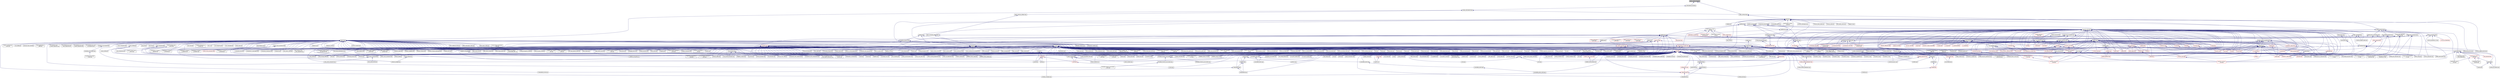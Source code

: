 digraph "apply_continue_fwd.hpp"
{
  edge [fontname="Helvetica",fontsize="10",labelfontname="Helvetica",labelfontsize="10"];
  node [fontname="Helvetica",fontsize="10",shape=record];
  Node72 [label="apply_continue_fwd.hpp",height=0.2,width=0.4,color="black", fillcolor="grey75", style="filled", fontcolor="black"];
  Node72 -> Node73 [dir="back",color="midnightblue",fontsize="10",style="solid",fontname="Helvetica"];
  Node73 [label="continuation2_impl.hpp",height=0.2,width=0.4,color="black", fillcolor="white", style="filled",URL="$d2/d7e/continuation2__impl_8hpp.html"];
  Node73 -> Node74 [dir="back",color="midnightblue",fontsize="10",style="solid",fontname="Helvetica"];
  Node74 [label="make_continuation.hpp",height=0.2,width=0.4,color="black", fillcolor="white", style="filled",URL="$d3/dec/make__continuation_8hpp.html"];
  Node74 -> Node75 [dir="back",color="midnightblue",fontsize="10",style="solid",fontname="Helvetica"];
  Node75 [label="actions.hpp",height=0.2,width=0.4,color="black", fillcolor="white", style="filled",URL="$d4/dad/actions_8hpp.html"];
  Node75 -> Node76 [dir="back",color="midnightblue",fontsize="10",style="solid",fontname="Helvetica"];
  Node76 [label="1d_stencil_4_throttle.cpp",height=0.2,width=0.4,color="black", fillcolor="white", style="filled",URL="$d6/de5/1d__stencil__4__throttle_8cpp.html"];
  Node75 -> Node77 [dir="back",color="midnightblue",fontsize="10",style="solid",fontname="Helvetica"];
  Node77 [label="template_accumulator.hpp",height=0.2,width=0.4,color="black", fillcolor="white", style="filled",URL="$d0/d3f/server_2template__accumulator_8hpp.html"];
  Node77 -> Node78 [dir="back",color="midnightblue",fontsize="10",style="solid",fontname="Helvetica"];
  Node78 [label="template_accumulator.hpp",height=0.2,width=0.4,color="black", fillcolor="white", style="filled",URL="$dd/da9/template__accumulator_8hpp.html"];
  Node78 -> Node79 [dir="back",color="midnightblue",fontsize="10",style="solid",fontname="Helvetica"];
  Node79 [label="template_accumulator\l_client.cpp",height=0.2,width=0.4,color="black", fillcolor="white", style="filled",URL="$df/d93/template__accumulator__client_8cpp.html"];
  Node75 -> Node80 [dir="back",color="midnightblue",fontsize="10",style="solid",fontname="Helvetica"];
  Node80 [label="template_function_accumulator\l_client.cpp",height=0.2,width=0.4,color="black", fillcolor="white", style="filled",URL="$d0/dc6/template__function__accumulator__client_8cpp.html"];
  Node75 -> Node81 [dir="back",color="midnightblue",fontsize="10",style="solid",fontname="Helvetica"];
  Node81 [label="allgather_and_gate.hpp",height=0.2,width=0.4,color="black", fillcolor="white", style="filled",URL="$d9/dbb/allgather__and__gate_8hpp.html"];
  Node81 -> Node82 [dir="back",color="midnightblue",fontsize="10",style="solid",fontname="Helvetica"];
  Node82 [label="allgather_module.cpp",height=0.2,width=0.4,color="black", fillcolor="white", style="filled",URL="$df/de4/allgather__module_8cpp.html"];
  Node81 -> Node83 [dir="back",color="midnightblue",fontsize="10",style="solid",fontname="Helvetica"];
  Node83 [label="allgather_and_gate.cpp",height=0.2,width=0.4,color="black", fillcolor="white", style="filled",URL="$d1/d56/allgather__and__gate_8cpp.html"];
  Node81 -> Node84 [dir="back",color="midnightblue",fontsize="10",style="solid",fontname="Helvetica"];
  Node84 [label="ag_client.cpp",height=0.2,width=0.4,color="black", fillcolor="white", style="filled",URL="$d4/d5d/ag__client_8cpp.html"];
  Node75 -> Node85 [dir="back",color="midnightblue",fontsize="10",style="solid",fontname="Helvetica"];
  Node85 [label="apex_balance.cpp",height=0.2,width=0.4,color="black", fillcolor="white", style="filled",URL="$d4/d8e/apex__balance_8cpp.html"];
  Node75 -> Node86 [dir="back",color="midnightblue",fontsize="10",style="solid",fontname="Helvetica"];
  Node86 [label="apex_fibonacci.cpp",height=0.2,width=0.4,color="black", fillcolor="white", style="filled",URL="$de/de1/apex__fibonacci_8cpp.html"];
  Node75 -> Node87 [dir="back",color="midnightblue",fontsize="10",style="solid",fontname="Helvetica"];
  Node87 [label="apex_policy_engine\l_active_thread_count.cpp",height=0.2,width=0.4,color="black", fillcolor="white", style="filled",URL="$d5/d01/apex__policy__engine__active__thread__count_8cpp.html"];
  Node75 -> Node88 [dir="back",color="midnightblue",fontsize="10",style="solid",fontname="Helvetica"];
  Node88 [label="apex_policy_engine\l_events.cpp",height=0.2,width=0.4,color="black", fillcolor="white", style="filled",URL="$df/d0f/apex__policy__engine__events_8cpp.html"];
  Node75 -> Node89 [dir="back",color="midnightblue",fontsize="10",style="solid",fontname="Helvetica"];
  Node89 [label="apex_policy_engine\l_periodic.cpp",height=0.2,width=0.4,color="black", fillcolor="white", style="filled",URL="$d5/d7b/apex__policy__engine__periodic_8cpp.html"];
  Node75 -> Node90 [dir="back",color="midnightblue",fontsize="10",style="solid",fontname="Helvetica"];
  Node90 [label="async_io_action.cpp",height=0.2,width=0.4,color="black", fillcolor="white", style="filled",URL="$d3/df5/async__io__action_8cpp.html"];
  Node75 -> Node91 [dir="back",color="midnightblue",fontsize="10",style="solid",fontname="Helvetica"];
  Node91 [label="cancelable_action.hpp",height=0.2,width=0.4,color="black", fillcolor="white", style="filled",URL="$d5/d4d/server_2cancelable__action_8hpp.html"];
  Node91 -> Node92 [dir="back",color="midnightblue",fontsize="10",style="solid",fontname="Helvetica"];
  Node92 [label="cancelable_action.cpp",height=0.2,width=0.4,color="black", fillcolor="white", style="filled",URL="$d5/d0c/cancelable__action_8cpp.html"];
  Node91 -> Node93 [dir="back",color="midnightblue",fontsize="10",style="solid",fontname="Helvetica"];
  Node93 [label="cancelable_action.hpp",height=0.2,width=0.4,color="black", fillcolor="white", style="filled",URL="$d0/da3/stubs_2cancelable__action_8hpp.html"];
  Node93 -> Node94 [dir="back",color="midnightblue",fontsize="10",style="solid",fontname="Helvetica"];
  Node94 [label="cancelable_action.hpp",height=0.2,width=0.4,color="black", fillcolor="white", style="filled",URL="$d6/d28/cancelable__action_8hpp.html"];
  Node94 -> Node95 [dir="back",color="midnightblue",fontsize="10",style="solid",fontname="Helvetica"];
  Node95 [label="cancelable_action_client.cpp",height=0.2,width=0.4,color="black", fillcolor="white", style="filled",URL="$d1/db8/cancelable__action__client_8cpp.html"];
  Node75 -> Node96 [dir="back",color="midnightblue",fontsize="10",style="solid",fontname="Helvetica"];
  Node96 [label="hello_world_component.hpp",height=0.2,width=0.4,color="black", fillcolor="white", style="filled",URL="$df/df0/hello__world__component_8hpp.html"];
  Node96 -> Node97 [dir="back",color="midnightblue",fontsize="10",style="solid",fontname="Helvetica"];
  Node97 [label="hello_world_client.cpp",height=0.2,width=0.4,color="black", fillcolor="white", style="filled",URL="$d5/da6/hello__world__client_8cpp.html"];
  Node96 -> Node98 [dir="back",color="midnightblue",fontsize="10",style="solid",fontname="Helvetica"];
  Node98 [label="hello_world_component.cpp",height=0.2,width=0.4,color="black", fillcolor="white", style="filled",URL="$d8/daa/hello__world__component_8cpp.html"];
  Node75 -> Node99 [dir="back",color="midnightblue",fontsize="10",style="solid",fontname="Helvetica"];
  Node99 [label="interpolate1d_client.cpp",height=0.2,width=0.4,color="black", fillcolor="white", style="filled",URL="$d4/da6/interpolate1d__client_8cpp.html"];
  Node75 -> Node100 [dir="back",color="midnightblue",fontsize="10",style="solid",fontname="Helvetica"];
  Node100 [label="component_ctors.cpp",height=0.2,width=0.4,color="black", fillcolor="white", style="filled",URL="$d3/d2a/component__ctors_8cpp.html"];
  Node75 -> Node101 [dir="back",color="midnightblue",fontsize="10",style="solid",fontname="Helvetica"];
  Node101 [label="component_in_executable.cpp",height=0.2,width=0.4,color="black", fillcolor="white", style="filled",URL="$d8/d4b/component__in__executable_8cpp.html"];
  Node75 -> Node102 [dir="back",color="midnightblue",fontsize="10",style="solid",fontname="Helvetica"];
  Node102 [label="component_inheritance.cpp",height=0.2,width=0.4,color="black", fillcolor="white", style="filled",URL="$d8/d55/component__inheritance_8cpp.html"];
  Node75 -> Node103 [dir="back",color="midnightblue",fontsize="10",style="solid",fontname="Helvetica"];
  Node103 [label="component_with_executor.cpp",height=0.2,width=0.4,color="black", fillcolor="white", style="filled",URL="$d4/d20/component__with__executor_8cpp.html"];
  Node75 -> Node104 [dir="back",color="midnightblue",fontsize="10",style="solid",fontname="Helvetica"];
  Node104 [label="factorial.cpp",height=0.2,width=0.4,color="black", fillcolor="white", style="filled",URL="$d9/d00/factorial_8cpp.html"];
  Node75 -> Node105 [dir="back",color="midnightblue",fontsize="10",style="solid",fontname="Helvetica"];
  Node105 [label="fibonacci.cpp",height=0.2,width=0.4,color="black", fillcolor="white", style="filled",URL="$d9/d89/fibonacci_8cpp.html"];
  Node75 -> Node106 [dir="back",color="midnightblue",fontsize="10",style="solid",fontname="Helvetica"];
  Node106 [label="fibonacci_await.cpp",height=0.2,width=0.4,color="black", fillcolor="white", style="filled",URL="$dc/d1c/fibonacci__await_8cpp.html"];
  Node75 -> Node107 [dir="back",color="midnightblue",fontsize="10",style="solid",fontname="Helvetica"];
  Node107 [label="fibonacci_dataflow.cpp",height=0.2,width=0.4,color="black", fillcolor="white", style="filled",URL="$df/d3d/fibonacci__dataflow_8cpp.html"];
  Node75 -> Node108 [dir="back",color="midnightblue",fontsize="10",style="solid",fontname="Helvetica"];
  Node108 [label="fibonacci_futures.cpp",height=0.2,width=0.4,color="black", fillcolor="white", style="filled",URL="$d6/de3/fibonacci__futures_8cpp.html"];
  Node75 -> Node109 [dir="back",color="midnightblue",fontsize="10",style="solid",fontname="Helvetica"];
  Node109 [label="fibonacci_futures_distributed.cpp",height=0.2,width=0.4,color="black", fillcolor="white", style="filled",URL="$d1/dc9/fibonacci__futures__distributed_8cpp.html"];
  Node75 -> Node110 [dir="back",color="midnightblue",fontsize="10",style="solid",fontname="Helvetica"];
  Node110 [label="fibonacci_one.cpp",height=0.2,width=0.4,color="black", fillcolor="white", style="filled",URL="$d8/d78/fibonacci__one_8cpp.html"];
  Node75 -> Node111 [dir="back",color="midnightblue",fontsize="10",style="solid",fontname="Helvetica"];
  Node111 [label="fractals.cpp",height=0.2,width=0.4,color="black", fillcolor="white", style="filled",URL="$d8/d58/fractals_8cpp.html"];
  Node75 -> Node112 [dir="back",color="midnightblue",fontsize="10",style="solid",fontname="Helvetica"];
  Node112 [label="fractals_executor.cpp",height=0.2,width=0.4,color="black", fillcolor="white", style="filled",URL="$d9/da9/fractals__executor_8cpp.html"];
  Node75 -> Node113 [dir="back",color="midnightblue",fontsize="10",style="solid",fontname="Helvetica"];
  Node113 [label="fractals_struct.cpp",height=0.2,width=0.4,color="black", fillcolor="white", style="filled",URL="$d8/d2f/fractals__struct_8cpp.html"];
  Node75 -> Node114 [dir="back",color="midnightblue",fontsize="10",style="solid",fontname="Helvetica"];
  Node114 [label="hello_world.cpp",height=0.2,width=0.4,color="black", fillcolor="white", style="filled",URL="$d0/d67/hello__world_8cpp.html"];
  Node75 -> Node115 [dir="back",color="midnightblue",fontsize="10",style="solid",fontname="Helvetica"];
  Node115 [label="pingpong.cpp",height=0.2,width=0.4,color="black", fillcolor="white", style="filled",URL="$dd/d4d/pingpong_8cpp.html"];
  Node75 -> Node116 [dir="back",color="midnightblue",fontsize="10",style="solid",fontname="Helvetica"];
  Node116 [label="print_to_console.cpp",height=0.2,width=0.4,color="black", fillcolor="white", style="filled",URL="$d7/de6/print__to__console_8cpp.html"];
  Node75 -> Node117 [dir="back",color="midnightblue",fontsize="10",style="solid",fontname="Helvetica"];
  Node117 [label="sierpinski.cpp",height=0.2,width=0.4,color="black", fillcolor="white", style="filled",URL="$d3/d7e/sierpinski_8cpp.html"];
  Node75 -> Node118 [dir="back",color="midnightblue",fontsize="10",style="solid",fontname="Helvetica"];
  Node118 [label="sheneos_compare.cpp",height=0.2,width=0.4,color="black", fillcolor="white", style="filled",URL="$dc/d11/sheneos__compare_8cpp.html"];
  Node75 -> Node119 [dir="back",color="midnightblue",fontsize="10",style="solid",fontname="Helvetica"];
  Node119 [label="spell_check_file.cpp",height=0.2,width=0.4,color="black", fillcolor="white", style="filled",URL="$df/df7/spell__check__file_8cpp.html"];
  Node75 -> Node120 [dir="back",color="midnightblue",fontsize="10",style="solid",fontname="Helvetica"];
  Node120 [label="spell_check_simple.cpp",height=0.2,width=0.4,color="black", fillcolor="white", style="filled",URL="$dd/d54/spell__check__simple_8cpp.html"];
  Node75 -> Node121 [dir="back",color="midnightblue",fontsize="10",style="solid",fontname="Helvetica"];
  Node121 [label="simple_central_tuplespace\l_client.cpp",height=0.2,width=0.4,color="black", fillcolor="white", style="filled",URL="$d1/d7b/simple__central__tuplespace__client_8cpp.html"];
  Node75 -> Node122 [dir="back",color="midnightblue",fontsize="10",style="solid",fontname="Helvetica"];
  Node122 [label="lcos.hpp",height=0.2,width=0.4,color="black", fillcolor="white", style="filled",URL="$d5/deb/lcos_8hpp.html"];
  Node122 -> Node83 [dir="back",color="midnightblue",fontsize="10",style="solid",fontname="Helvetica"];
  Node122 -> Node85 [dir="back",color="midnightblue",fontsize="10",style="solid",fontname="Helvetica"];
  Node122 -> Node87 [dir="back",color="midnightblue",fontsize="10",style="solid",fontname="Helvetica"];
  Node122 -> Node88 [dir="back",color="midnightblue",fontsize="10",style="solid",fontname="Helvetica"];
  Node122 -> Node89 [dir="back",color="midnightblue",fontsize="10",style="solid",fontname="Helvetica"];
  Node122 -> Node123 [dir="back",color="midnightblue",fontsize="10",style="solid",fontname="Helvetica"];
  Node123 [label="heartbeat.cpp",height=0.2,width=0.4,color="black", fillcolor="white", style="filled",URL="$d8/d98/heartbeat_8cpp.html"];
  Node122 -> Node96 [dir="back",color="midnightblue",fontsize="10",style="solid",fontname="Helvetica"];
  Node122 -> Node124 [dir="back",color="midnightblue",fontsize="10",style="solid",fontname="Helvetica"];
  Node124 [label="row.hpp",height=0.2,width=0.4,color="black", fillcolor="white", style="filled",URL="$dc/d69/row_8hpp.html"];
  Node124 -> Node125 [dir="back",color="midnightblue",fontsize="10",style="solid",fontname="Helvetica"];
  Node125 [label="grid.hpp",height=0.2,width=0.4,color="red", fillcolor="white", style="filled",URL="$dc/d8a/grid_8hpp.html"];
  Node125 -> Node126 [dir="back",color="midnightblue",fontsize="10",style="solid",fontname="Helvetica"];
  Node126 [label="jacobi.cpp",height=0.2,width=0.4,color="black", fillcolor="white", style="filled",URL="$d2/d27/jacobi_8cpp.html"];
  Node125 -> Node127 [dir="back",color="midnightblue",fontsize="10",style="solid",fontname="Helvetica"];
  Node127 [label="solver.hpp",height=0.2,width=0.4,color="red", fillcolor="white", style="filled",URL="$db/d9a/server_2solver_8hpp.html"];
  Node127 -> Node129 [dir="back",color="midnightblue",fontsize="10",style="solid",fontname="Helvetica"];
  Node129 [label="solver.cpp",height=0.2,width=0.4,color="black", fillcolor="white", style="filled",URL="$d6/d94/solver_8cpp.html"];
  Node125 -> Node130 [dir="back",color="midnightblue",fontsize="10",style="solid",fontname="Helvetica"];
  Node130 [label="grid.cpp",height=0.2,width=0.4,color="black", fillcolor="white", style="filled",URL="$d6/d1b/jacobi__component_2grid_8cpp.html"];
  Node124 -> Node131 [dir="back",color="midnightblue",fontsize="10",style="solid",fontname="Helvetica"];
  Node131 [label="stencil_iterator.hpp",height=0.2,width=0.4,color="black", fillcolor="white", style="filled",URL="$dc/d5c/server_2stencil__iterator_8hpp.html"];
  Node131 -> Node127 [dir="back",color="midnightblue",fontsize="10",style="solid",fontname="Helvetica"];
  Node131 -> Node132 [dir="back",color="midnightblue",fontsize="10",style="solid",fontname="Helvetica"];
  Node132 [label="stencil_iterator.cpp",height=0.2,width=0.4,color="black", fillcolor="white", style="filled",URL="$d6/de1/server_2stencil__iterator_8cpp.html"];
  Node131 -> Node133 [dir="back",color="midnightblue",fontsize="10",style="solid",fontname="Helvetica"];
  Node133 [label="stencil_iterator.cpp",height=0.2,width=0.4,color="black", fillcolor="white", style="filled",URL="$d7/d71/stencil__iterator_8cpp.html"];
  Node124 -> Node130 [dir="back",color="midnightblue",fontsize="10",style="solid",fontname="Helvetica"];
  Node122 -> Node134 [dir="back",color="midnightblue",fontsize="10",style="solid",fontname="Helvetica"];
  Node134 [label="stencil_iterator.hpp",height=0.2,width=0.4,color="black", fillcolor="white", style="filled",URL="$d4/dc8/stencil__iterator_8hpp.html"];
  Node134 -> Node127 [dir="back",color="midnightblue",fontsize="10",style="solid",fontname="Helvetica"];
  Node134 -> Node131 [dir="back",color="midnightblue",fontsize="10",style="solid",fontname="Helvetica"];
  Node134 -> Node133 [dir="back",color="midnightblue",fontsize="10",style="solid",fontname="Helvetica"];
  Node122 -> Node131 [dir="back",color="midnightblue",fontsize="10",style="solid",fontname="Helvetica"];
  Node122 -> Node135 [dir="back",color="midnightblue",fontsize="10",style="solid",fontname="Helvetica"];
  Node135 [label="jacobi_hpx.cpp",height=0.2,width=0.4,color="black", fillcolor="white", style="filled",URL="$d8/d72/jacobi__hpx_8cpp.html"];
  Node122 -> Node136 [dir="back",color="midnightblue",fontsize="10",style="solid",fontname="Helvetica"];
  Node136 [label="jacobi_nonuniform_hpx.cpp",height=0.2,width=0.4,color="black", fillcolor="white", style="filled",URL="$de/d56/jacobi__nonuniform__hpx_8cpp.html"];
  Node122 -> Node137 [dir="back",color="midnightblue",fontsize="10",style="solid",fontname="Helvetica"];
  Node137 [label="enumerate_threads.cpp",height=0.2,width=0.4,color="black", fillcolor="white", style="filled",URL="$d3/dd4/enumerate__threads_8cpp.html"];
  Node122 -> Node106 [dir="back",color="midnightblue",fontsize="10",style="solid",fontname="Helvetica"];
  Node122 -> Node107 [dir="back",color="midnightblue",fontsize="10",style="solid",fontname="Helvetica"];
  Node122 -> Node108 [dir="back",color="midnightblue",fontsize="10",style="solid",fontname="Helvetica"];
  Node122 -> Node109 [dir="back",color="midnightblue",fontsize="10",style="solid",fontname="Helvetica"];
  Node122 -> Node111 [dir="back",color="midnightblue",fontsize="10",style="solid",fontname="Helvetica"];
  Node122 -> Node112 [dir="back",color="midnightblue",fontsize="10",style="solid",fontname="Helvetica"];
  Node122 -> Node113 [dir="back",color="midnightblue",fontsize="10",style="solid",fontname="Helvetica"];
  Node122 -> Node114 [dir="back",color="midnightblue",fontsize="10",style="solid",fontname="Helvetica"];
  Node122 -> Node138 [dir="back",color="midnightblue",fontsize="10",style="solid",fontname="Helvetica"];
  Node138 [label="latch_local.cpp",height=0.2,width=0.4,color="black", fillcolor="white", style="filled",URL="$dd/dd3/latch__local_8cpp.html"];
  Node122 -> Node139 [dir="back",color="midnightblue",fontsize="10",style="solid",fontname="Helvetica"];
  Node139 [label="latch_remote.cpp",height=0.2,width=0.4,color="black", fillcolor="white", style="filled",URL="$df/d59/latch__remote_8cpp.html"];
  Node122 -> Node140 [dir="back",color="midnightblue",fontsize="10",style="solid",fontname="Helvetica"];
  Node140 [label="local_channel.cpp",height=0.2,width=0.4,color="black", fillcolor="white", style="filled",URL="$d0/d3e/local__channel_8cpp.html"];
  Node122 -> Node115 [dir="back",color="midnightblue",fontsize="10",style="solid",fontname="Helvetica"];
  Node122 -> Node141 [dir="back",color="midnightblue",fontsize="10",style="solid",fontname="Helvetica"];
  Node141 [label="shared_mutex.cpp",height=0.2,width=0.4,color="black", fillcolor="white", style="filled",URL="$da/d0b/shared__mutex_8cpp.html"];
  Node122 -> Node142 [dir="back",color="midnightblue",fontsize="10",style="solid",fontname="Helvetica"];
  Node142 [label="wait_composition.cpp",height=0.2,width=0.4,color="black", fillcolor="white", style="filled",URL="$d6/d13/wait__composition_8cpp.html"];
  Node122 -> Node118 [dir="back",color="midnightblue",fontsize="10",style="solid",fontname="Helvetica"];
  Node122 -> Node119 [dir="back",color="midnightblue",fontsize="10",style="solid",fontname="Helvetica"];
  Node122 -> Node120 [dir="back",color="midnightblue",fontsize="10",style="solid",fontname="Helvetica"];
  Node122 -> Node121 [dir="back",color="midnightblue",fontsize="10",style="solid",fontname="Helvetica"];
  Node122 -> Node143 [dir="back",color="midnightblue",fontsize="10",style="solid",fontname="Helvetica"];
  Node143 [label="hpx.hpp",height=0.2,width=0.4,color="red", fillcolor="white", style="filled",URL="$d0/daa/hpx_8hpp.html"];
  Node143 -> Node144 [dir="back",color="midnightblue",fontsize="10",style="solid",fontname="Helvetica"];
  Node144 [label="1d_stencil_1.cpp",height=0.2,width=0.4,color="black", fillcolor="white", style="filled",URL="$d2/db1/1d__stencil__1_8cpp.html"];
  Node143 -> Node145 [dir="back",color="midnightblue",fontsize="10",style="solid",fontname="Helvetica"];
  Node145 [label="1d_stencil_2.cpp",height=0.2,width=0.4,color="black", fillcolor="white", style="filled",URL="$d3/dd1/1d__stencil__2_8cpp.html"];
  Node143 -> Node146 [dir="back",color="midnightblue",fontsize="10",style="solid",fontname="Helvetica"];
  Node146 [label="1d_stencil_3.cpp",height=0.2,width=0.4,color="black", fillcolor="white", style="filled",URL="$db/d19/1d__stencil__3_8cpp.html"];
  Node143 -> Node147 [dir="back",color="midnightblue",fontsize="10",style="solid",fontname="Helvetica"];
  Node147 [label="1d_stencil_4.cpp",height=0.2,width=0.4,color="black", fillcolor="white", style="filled",URL="$d1/d7d/1d__stencil__4_8cpp.html"];
  Node143 -> Node148 [dir="back",color="midnightblue",fontsize="10",style="solid",fontname="Helvetica"];
  Node148 [label="1d_stencil_4_parallel.cpp",height=0.2,width=0.4,color="black", fillcolor="white", style="filled",URL="$d6/d05/1d__stencil__4__parallel_8cpp.html"];
  Node143 -> Node149 [dir="back",color="midnightblue",fontsize="10",style="solid",fontname="Helvetica"];
  Node149 [label="1d_stencil_4_repart.cpp",height=0.2,width=0.4,color="black", fillcolor="white", style="filled",URL="$d0/d6b/1d__stencil__4__repart_8cpp.html"];
  Node143 -> Node76 [dir="back",color="midnightblue",fontsize="10",style="solid",fontname="Helvetica"];
  Node143 -> Node150 [dir="back",color="midnightblue",fontsize="10",style="solid",fontname="Helvetica"];
  Node150 [label="1d_stencil_5.cpp",height=0.2,width=0.4,color="black", fillcolor="white", style="filled",URL="$d7/d2a/1d__stencil__5_8cpp.html"];
  Node143 -> Node151 [dir="back",color="midnightblue",fontsize="10",style="solid",fontname="Helvetica"];
  Node151 [label="1d_stencil_6.cpp",height=0.2,width=0.4,color="black", fillcolor="white", style="filled",URL="$db/de7/1d__stencil__6_8cpp.html"];
  Node143 -> Node152 [dir="back",color="midnightblue",fontsize="10",style="solid",fontname="Helvetica"];
  Node152 [label="1d_stencil_7.cpp",height=0.2,width=0.4,color="black", fillcolor="white", style="filled",URL="$d4/d5a/1d__stencil__7_8cpp.html"];
  Node143 -> Node153 [dir="back",color="midnightblue",fontsize="10",style="solid",fontname="Helvetica"];
  Node153 [label="1d_stencil_8.cpp",height=0.2,width=0.4,color="black", fillcolor="white", style="filled",URL="$df/de0/1d__stencil__8_8cpp.html"];
  Node143 -> Node154 [dir="back",color="midnightblue",fontsize="10",style="solid",fontname="Helvetica"];
  Node154 [label="accumulator.cpp",height=0.2,width=0.4,color="black", fillcolor="white", style="filled",URL="$d1/d81/accumulator_8cpp.html"];
  Node143 -> Node155 [dir="back",color="midnightblue",fontsize="10",style="solid",fontname="Helvetica"];
  Node155 [label="accumulator.hpp",height=0.2,width=0.4,color="red", fillcolor="white", style="filled",URL="$d4/d9d/server_2accumulator_8hpp.html"];
  Node155 -> Node154 [dir="back",color="midnightblue",fontsize="10",style="solid",fontname="Helvetica"];
  Node143 -> Node158 [dir="back",color="midnightblue",fontsize="10",style="solid",fontname="Helvetica"];
  Node158 [label="template_function_accumulator.hpp",height=0.2,width=0.4,color="black", fillcolor="white", style="filled",URL="$d7/da6/server_2template__function__accumulator_8hpp.html"];
  Node158 -> Node159 [dir="back",color="midnightblue",fontsize="10",style="solid",fontname="Helvetica"];
  Node159 [label="template_function_accumulator.cpp",height=0.2,width=0.4,color="black", fillcolor="white", style="filled",URL="$d5/d02/template__function__accumulator_8cpp.html"];
  Node158 -> Node160 [dir="back",color="midnightblue",fontsize="10",style="solid",fontname="Helvetica"];
  Node160 [label="template_function_accumulator.hpp",height=0.2,width=0.4,color="black", fillcolor="white", style="filled",URL="$d3/de9/template__function__accumulator_8hpp.html"];
  Node160 -> Node80 [dir="back",color="midnightblue",fontsize="10",style="solid",fontname="Helvetica"];
  Node143 -> Node161 [dir="back",color="midnightblue",fontsize="10",style="solid",fontname="Helvetica"];
  Node161 [label="template_accumulator.cpp",height=0.2,width=0.4,color="black", fillcolor="white", style="filled",URL="$d0/d4a/template__accumulator_8cpp.html"];
  Node143 -> Node159 [dir="back",color="midnightblue",fontsize="10",style="solid",fontname="Helvetica"];
  Node143 -> Node160 [dir="back",color="midnightblue",fontsize="10",style="solid",fontname="Helvetica"];
  Node143 -> Node82 [dir="back",color="midnightblue",fontsize="10",style="solid",fontname="Helvetica"];
  Node143 -> Node162 [dir="back",color="midnightblue",fontsize="10",style="solid",fontname="Helvetica"];
  Node162 [label="allgather.cpp",height=0.2,width=0.4,color="black", fillcolor="white", style="filled",URL="$d7/d06/allgather_8cpp.html"];
  Node143 -> Node83 [dir="back",color="midnightblue",fontsize="10",style="solid",fontname="Helvetica"];
  Node143 -> Node84 [dir="back",color="midnightblue",fontsize="10",style="solid",fontname="Helvetica"];
  Node143 -> Node163 [dir="back",color="midnightblue",fontsize="10",style="solid",fontname="Helvetica"];
  Node163 [label="hpx_thread_phase.cpp",height=0.2,width=0.4,color="black", fillcolor="white", style="filled",URL="$d5/dca/hpx__thread__phase_8cpp.html"];
  Node143 -> Node164 [dir="back",color="midnightblue",fontsize="10",style="solid",fontname="Helvetica"];
  Node164 [label="os_thread_num.cpp",height=0.2,width=0.4,color="black", fillcolor="white", style="filled",URL="$d2/dfb/os__thread__num_8cpp.html"];
  Node143 -> Node92 [dir="back",color="midnightblue",fontsize="10",style="solid",fontname="Helvetica"];
  Node143 -> Node91 [dir="back",color="midnightblue",fontsize="10",style="solid",fontname="Helvetica"];
  Node143 -> Node93 [dir="back",color="midnightblue",fontsize="10",style="solid",fontname="Helvetica"];
  Node143 -> Node95 [dir="back",color="midnightblue",fontsize="10",style="solid",fontname="Helvetica"];
  Node143 -> Node165 [dir="back",color="midnightblue",fontsize="10",style="solid",fontname="Helvetica"];
  Node165 [label="cublas_matmul.cpp",height=0.2,width=0.4,color="black", fillcolor="white", style="filled",URL="$dd/d84/cublas__matmul_8cpp.html"];
  Node143 -> Node166 [dir="back",color="midnightblue",fontsize="10",style="solid",fontname="Helvetica"];
  Node166 [label="win_perf_counters.cpp",height=0.2,width=0.4,color="black", fillcolor="white", style="filled",URL="$d8/d11/win__perf__counters_8cpp.html"];
  Node143 -> Node167 [dir="back",color="midnightblue",fontsize="10",style="solid",fontname="Helvetica"];
  Node167 [label="win_perf_counters.hpp",height=0.2,width=0.4,color="black", fillcolor="white", style="filled",URL="$d5/da7/win__perf__counters_8hpp.html"];
  Node143 -> Node96 [dir="back",color="midnightblue",fontsize="10",style="solid",fontname="Helvetica"];
  Node143 -> Node168 [dir="back",color="midnightblue",fontsize="10",style="solid",fontname="Helvetica"];
  Node168 [label="interpolate1d.cpp",height=0.2,width=0.4,color="black", fillcolor="white", style="filled",URL="$d0/d05/interpolate1d_8cpp.html"];
  Node143 -> Node169 [dir="back",color="midnightblue",fontsize="10",style="solid",fontname="Helvetica"];
  Node169 [label="partition.hpp",height=0.2,width=0.4,color="black", fillcolor="white", style="filled",URL="$d0/d7a/examples_2interpolate1d_2interpolate1d_2partition_8hpp.html"];
  Node169 -> Node168 [dir="back",color="midnightblue",fontsize="10",style="solid",fontname="Helvetica"];
  Node169 -> Node170 [dir="back",color="midnightblue",fontsize="10",style="solid",fontname="Helvetica"];
  Node170 [label="interpolate1d.hpp",height=0.2,width=0.4,color="black", fillcolor="white", style="filled",URL="$d4/dc7/interpolate1d_8hpp.html"];
  Node170 -> Node168 [dir="back",color="midnightblue",fontsize="10",style="solid",fontname="Helvetica"];
  Node170 -> Node99 [dir="back",color="midnightblue",fontsize="10",style="solid",fontname="Helvetica"];
  Node143 -> Node171 [dir="back",color="midnightblue",fontsize="10",style="solid",fontname="Helvetica"];
  Node171 [label="partition.hpp",height=0.2,width=0.4,color="black", fillcolor="white", style="filled",URL="$d0/dff/examples_2interpolate1d_2interpolate1d_2server_2partition_8hpp.html"];
  Node171 -> Node169 [dir="back",color="midnightblue",fontsize="10",style="solid",fontname="Helvetica"];
  Node171 -> Node172 [dir="back",color="midnightblue",fontsize="10",style="solid",fontname="Helvetica"];
  Node172 [label="partition.cpp",height=0.2,width=0.4,color="black", fillcolor="white", style="filled",URL="$d0/d4f/examples_2interpolate1d_2interpolate1d_2server_2partition_8cpp.html"];
  Node143 -> Node170 [dir="back",color="midnightblue",fontsize="10",style="solid",fontname="Helvetica"];
  Node143 -> Node173 [dir="back",color="midnightblue",fontsize="10",style="solid",fontname="Helvetica"];
  Node173 [label="read_values.cpp",height=0.2,width=0.4,color="black", fillcolor="white", style="filled",URL="$d0/d8c/interpolate1d_2interpolate1d_2read__values_8cpp.html"];
  Node143 -> Node172 [dir="back",color="midnightblue",fontsize="10",style="solid",fontname="Helvetica"];
  Node143 -> Node126 [dir="back",color="midnightblue",fontsize="10",style="solid",fontname="Helvetica"];
  Node143 -> Node130 [dir="back",color="midnightblue",fontsize="10",style="solid",fontname="Helvetica"];
  Node143 -> Node174 [dir="back",color="midnightblue",fontsize="10",style="solid",fontname="Helvetica"];
  Node174 [label="row.cpp",height=0.2,width=0.4,color="black", fillcolor="white", style="filled",URL="$d3/d86/server_2row_8cpp.html"];
  Node143 -> Node129 [dir="back",color="midnightblue",fontsize="10",style="solid",fontname="Helvetica"];
  Node143 -> Node132 [dir="back",color="midnightblue",fontsize="10",style="solid",fontname="Helvetica"];
  Node143 -> Node133 [dir="back",color="midnightblue",fontsize="10",style="solid",fontname="Helvetica"];
  Node143 -> Node175 [dir="back",color="midnightblue",fontsize="10",style="solid",fontname="Helvetica"];
  Node175 [label="jacobi.cpp",height=0.2,width=0.4,color="black", fillcolor="white", style="filled",URL="$d3/d44/smp_2jacobi_8cpp.html"];
  Node143 -> Node135 [dir="back",color="midnightblue",fontsize="10",style="solid",fontname="Helvetica"];
  Node143 -> Node176 [dir="back",color="midnightblue",fontsize="10",style="solid",fontname="Helvetica"];
  Node176 [label="jacobi_nonuniform.cpp",height=0.2,width=0.4,color="black", fillcolor="white", style="filled",URL="$dd/ddc/jacobi__nonuniform_8cpp.html"];
  Node143 -> Node136 [dir="back",color="midnightblue",fontsize="10",style="solid",fontname="Helvetica"];
  Node143 -> Node177 [dir="back",color="midnightblue",fontsize="10",style="solid",fontname="Helvetica"];
  Node177 [label="nqueen.cpp",height=0.2,width=0.4,color="black", fillcolor="white", style="filled",URL="$db/dca/nqueen_8cpp.html"];
  Node143 -> Node178 [dir="back",color="midnightblue",fontsize="10",style="solid",fontname="Helvetica"];
  Node178 [label="nqueen.hpp",height=0.2,width=0.4,color="red", fillcolor="white", style="filled",URL="$de/d58/server_2nqueen_8hpp.html"];
  Node178 -> Node177 [dir="back",color="midnightblue",fontsize="10",style="solid",fontname="Helvetica"];
  Node143 -> Node181 [dir="back",color="midnightblue",fontsize="10",style="solid",fontname="Helvetica"];
  Node181 [label="nqueen_client.cpp",height=0.2,width=0.4,color="black", fillcolor="white", style="filled",URL="$d3/d5e/nqueen__client_8cpp.html"];
  Node143 -> Node182 [dir="back",color="midnightblue",fontsize="10",style="solid",fontname="Helvetica"];
  Node182 [label="sine.cpp",height=0.2,width=0.4,color="black", fillcolor="white", style="filled",URL="$d3/d0d/server_2sine_8cpp.html"];
  Node143 -> Node183 [dir="back",color="midnightblue",fontsize="10",style="solid",fontname="Helvetica"];
  Node183 [label="sine.hpp",height=0.2,width=0.4,color="black", fillcolor="white", style="filled",URL="$d8/dac/sine_8hpp.html"];
  Node183 -> Node182 [dir="back",color="midnightblue",fontsize="10",style="solid",fontname="Helvetica"];
  Node183 -> Node184 [dir="back",color="midnightblue",fontsize="10",style="solid",fontname="Helvetica"];
  Node184 [label="sine.cpp",height=0.2,width=0.4,color="black", fillcolor="white", style="filled",URL="$d5/dd8/sine_8cpp.html"];
  Node143 -> Node184 [dir="back",color="midnightblue",fontsize="10",style="solid",fontname="Helvetica"];
  Node143 -> Node185 [dir="back",color="midnightblue",fontsize="10",style="solid",fontname="Helvetica"];
  Node185 [label="sine_client.cpp",height=0.2,width=0.4,color="black", fillcolor="white", style="filled",URL="$db/d62/sine__client_8cpp.html"];
  Node143 -> Node186 [dir="back",color="midnightblue",fontsize="10",style="solid",fontname="Helvetica"];
  Node186 [label="qt.cpp",height=0.2,width=0.4,color="black", fillcolor="white", style="filled",URL="$df/d90/qt_8cpp.html"];
  Node143 -> Node187 [dir="back",color="midnightblue",fontsize="10",style="solid",fontname="Helvetica"];
  Node187 [label="queue_client.cpp",height=0.2,width=0.4,color="black", fillcolor="white", style="filled",URL="$d7/d96/queue__client_8cpp.html"];
  Node143 -> Node188 [dir="back",color="midnightblue",fontsize="10",style="solid",fontname="Helvetica"];
  Node188 [label="customize_async.cpp",height=0.2,width=0.4,color="black", fillcolor="white", style="filled",URL="$d0/d82/customize__async_8cpp.html"];
  Node143 -> Node189 [dir="back",color="midnightblue",fontsize="10",style="solid",fontname="Helvetica"];
  Node189 [label="data_actions.cpp",height=0.2,width=0.4,color="black", fillcolor="white", style="filled",URL="$dc/d68/data__actions_8cpp.html"];
  Node143 -> Node190 [dir="back",color="midnightblue",fontsize="10",style="solid",fontname="Helvetica"];
  Node190 [label="error_handling.cpp",height=0.2,width=0.4,color="black", fillcolor="white", style="filled",URL="$d9/d96/error__handling_8cpp.html"];
  Node143 -> Node191 [dir="back",color="midnightblue",fontsize="10",style="solid",fontname="Helvetica"];
  Node191 [label="event_synchronization.cpp",height=0.2,width=0.4,color="black", fillcolor="white", style="filled",URL="$d0/d35/event__synchronization_8cpp.html"];
  Node143 -> Node104 [dir="back",color="midnightblue",fontsize="10",style="solid",fontname="Helvetica"];
  Node143 -> Node192 [dir="back",color="midnightblue",fontsize="10",style="solid",fontname="Helvetica"];
  Node192 [label="file_serialization.cpp",height=0.2,width=0.4,color="black", fillcolor="white", style="filled",URL="$de/d58/file__serialization_8cpp.html"];
  Node143 -> Node193 [dir="back",color="midnightblue",fontsize="10",style="solid",fontname="Helvetica"];
  Node193 [label="init_globally.cpp",height=0.2,width=0.4,color="black", fillcolor="white", style="filled",URL="$d6/dad/init__globally_8cpp.html"];
  Node143 -> Node194 [dir="back",color="midnightblue",fontsize="10",style="solid",fontname="Helvetica"];
  Node194 [label="interest_calculator.cpp",height=0.2,width=0.4,color="black", fillcolor="white", style="filled",URL="$d2/d86/interest__calculator_8cpp.html"];
  Node143 -> Node195 [dir="back",color="midnightblue",fontsize="10",style="solid",fontname="Helvetica"];
  Node195 [label="non_atomic_rma.cpp",height=0.2,width=0.4,color="black", fillcolor="white", style="filled",URL="$d7/d8b/non__atomic__rma_8cpp.html"];
  Node143 -> Node196 [dir="back",color="midnightblue",fontsize="10",style="solid",fontname="Helvetica"];
  Node196 [label="partitioned_vector\l_spmd_foreach.cpp",height=0.2,width=0.4,color="black", fillcolor="white", style="filled",URL="$db/d7c/partitioned__vector__spmd__foreach_8cpp.html"];
  Node143 -> Node197 [dir="back",color="midnightblue",fontsize="10",style="solid",fontname="Helvetica"];
  Node197 [label="pipeline1.cpp",height=0.2,width=0.4,color="black", fillcolor="white", style="filled",URL="$d5/d77/pipeline1_8cpp.html"];
  Node143 -> Node198 [dir="back",color="midnightblue",fontsize="10",style="solid",fontname="Helvetica"];
  Node198 [label="quicksort.cpp",height=0.2,width=0.4,color="black", fillcolor="white", style="filled",URL="$d3/d1e/quicksort_8cpp.html"];
  Node143 -> Node199 [dir="back",color="midnightblue",fontsize="10",style="solid",fontname="Helvetica"];
  Node199 [label="receive_buffer.cpp",height=0.2,width=0.4,color="black", fillcolor="white", style="filled",URL="$d7/d10/receive__buffer_8cpp.html"];
  Node143 -> Node200 [dir="back",color="midnightblue",fontsize="10",style="solid",fontname="Helvetica"];
  Node200 [label="safe_object.cpp",height=0.2,width=0.4,color="black", fillcolor="white", style="filled",URL="$dd/d52/safe__object_8cpp.html"];
  Node143 -> Node201 [dir="back",color="midnightblue",fontsize="10",style="solid",fontname="Helvetica"];
  Node201 [label="sort_by_key_demo.cpp",height=0.2,width=0.4,color="black", fillcolor="white", style="filled",URL="$da/d20/sort__by__key__demo_8cpp.html"];
  Node143 -> Node202 [dir="back",color="midnightblue",fontsize="10",style="solid",fontname="Helvetica"];
  Node202 [label="timed_wake.cpp",height=0.2,width=0.4,color="black", fillcolor="white", style="filled",URL="$d8/df9/timed__wake_8cpp.html"];
  Node143 -> Node203 [dir="back",color="midnightblue",fontsize="10",style="solid",fontname="Helvetica"];
  Node203 [label="vector_counting_dotproduct.cpp",height=0.2,width=0.4,color="black", fillcolor="white", style="filled",URL="$df/de9/vector__counting__dotproduct_8cpp.html"];
  Node143 -> Node204 [dir="back",color="midnightblue",fontsize="10",style="solid",fontname="Helvetica"];
  Node204 [label="vector_zip_dotproduct.cpp",height=0.2,width=0.4,color="black", fillcolor="white", style="filled",URL="$dc/d18/vector__zip__dotproduct_8cpp.html"];
  Node143 -> Node205 [dir="back",color="midnightblue",fontsize="10",style="solid",fontname="Helvetica"];
  Node205 [label="zerocopy_rdma.cpp",height=0.2,width=0.4,color="black", fillcolor="white", style="filled",URL="$d1/dad/zerocopy__rdma_8cpp.html"];
  Node143 -> Node206 [dir="back",color="midnightblue",fontsize="10",style="solid",fontname="Helvetica"];
  Node206 [label="random_mem_access.cpp",height=0.2,width=0.4,color="black", fillcolor="white", style="filled",URL="$d1/d51/random__mem__access_8cpp.html"];
  Node143 -> Node207 [dir="back",color="midnightblue",fontsize="10",style="solid",fontname="Helvetica"];
  Node207 [label="random_mem_access.hpp",height=0.2,width=0.4,color="red", fillcolor="white", style="filled",URL="$d0/d19/server_2random__mem__access_8hpp.html"];
  Node207 -> Node206 [dir="back",color="midnightblue",fontsize="10",style="solid",fontname="Helvetica"];
  Node143 -> Node210 [dir="back",color="midnightblue",fontsize="10",style="solid",fontname="Helvetica"];
  Node210 [label="random_mem_access_client.cpp",height=0.2,width=0.4,color="black", fillcolor="white", style="filled",URL="$df/d1b/random__mem__access__client_8cpp.html"];
  Node143 -> Node211 [dir="back",color="midnightblue",fontsize="10",style="solid",fontname="Helvetica"];
  Node211 [label="oversubscribing_resource\l_partitioner.cpp",height=0.2,width=0.4,color="black", fillcolor="white", style="filled",URL="$dd/dee/oversubscribing__resource__partitioner_8cpp.html"];
  Node143 -> Node212 [dir="back",color="midnightblue",fontsize="10",style="solid",fontname="Helvetica"];
  Node212 [label="simple_resource_partitioner.cpp",height=0.2,width=0.4,color="black", fillcolor="white", style="filled",URL="$d5/df9/simple__resource__partitioner_8cpp.html"];
  Node143 -> Node213 [dir="back",color="midnightblue",fontsize="10",style="solid",fontname="Helvetica"];
  Node213 [label="dimension.hpp",height=0.2,width=0.4,color="red", fillcolor="white", style="filled",URL="$d6/d39/sheneos_2sheneos_2dimension_8hpp.html"];
  Node213 -> Node219 [dir="back",color="midnightblue",fontsize="10",style="solid",fontname="Helvetica"];
  Node219 [label="partition3d.hpp",height=0.2,width=0.4,color="black", fillcolor="white", style="filled",URL="$dd/dbf/server_2partition3d_8hpp.html"];
  Node219 -> Node220 [dir="back",color="midnightblue",fontsize="10",style="solid",fontname="Helvetica"];
  Node220 [label="partition3d.hpp",height=0.2,width=0.4,color="black", fillcolor="white", style="filled",URL="$d1/d50/partition3d_8hpp.html"];
  Node220 -> Node216 [dir="back",color="midnightblue",fontsize="10",style="solid",fontname="Helvetica"];
  Node216 [label="interpolator.cpp",height=0.2,width=0.4,color="black", fillcolor="white", style="filled",URL="$d5/d02/interpolator_8cpp.html"];
  Node220 -> Node221 [dir="back",color="midnightblue",fontsize="10",style="solid",fontname="Helvetica"];
  Node221 [label="interpolator.hpp",height=0.2,width=0.4,color="red", fillcolor="white", style="filled",URL="$dc/d3b/interpolator_8hpp.html"];
  Node221 -> Node216 [dir="back",color="midnightblue",fontsize="10",style="solid",fontname="Helvetica"];
  Node221 -> Node118 [dir="back",color="midnightblue",fontsize="10",style="solid",fontname="Helvetica"];
  Node221 -> Node223 [dir="back",color="midnightblue",fontsize="10",style="solid",fontname="Helvetica"];
  Node223 [label="sheneos_test.cpp",height=0.2,width=0.4,color="black", fillcolor="white", style="filled",URL="$d4/d6e/sheneos__test_8cpp.html"];
  Node219 -> Node218 [dir="back",color="midnightblue",fontsize="10",style="solid",fontname="Helvetica"];
  Node218 [label="partition3d.cpp",height=0.2,width=0.4,color="black", fillcolor="white", style="filled",URL="$de/d70/partition3d_8cpp.html"];
  Node143 -> Node216 [dir="back",color="midnightblue",fontsize="10",style="solid",fontname="Helvetica"];
  Node143 -> Node220 [dir="back",color="midnightblue",fontsize="10",style="solid",fontname="Helvetica"];
  Node143 -> Node219 [dir="back",color="midnightblue",fontsize="10",style="solid",fontname="Helvetica"];
  Node143 -> Node221 [dir="back",color="midnightblue",fontsize="10",style="solid",fontname="Helvetica"];
  Node143 -> Node224 [dir="back",color="midnightblue",fontsize="10",style="solid",fontname="Helvetica"];
  Node224 [label="configuration.hpp",height=0.2,width=0.4,color="red", fillcolor="white", style="filled",URL="$dc/d0a/configuration_8hpp.html"];
  Node224 -> Node221 [dir="back",color="midnightblue",fontsize="10",style="solid",fontname="Helvetica"];
  Node143 -> Node217 [dir="back",color="midnightblue",fontsize="10",style="solid",fontname="Helvetica"];
  Node217 [label="read_values.cpp",height=0.2,width=0.4,color="black", fillcolor="white", style="filled",URL="$d7/da4/sheneos_2sheneos_2read__values_8cpp.html"];
  Node143 -> Node218 [dir="back",color="midnightblue",fontsize="10",style="solid",fontname="Helvetica"];
  Node143 -> Node223 [dir="back",color="midnightblue",fontsize="10",style="solid",fontname="Helvetica"];
  Node143 -> Node226 [dir="back",color="midnightblue",fontsize="10",style="solid",fontname="Helvetica"];
  Node226 [label="startup_shutdown.cpp",height=0.2,width=0.4,color="black", fillcolor="white", style="filled",URL="$d3/dfc/server_2startup__shutdown_8cpp.html"];
  Node143 -> Node227 [dir="back",color="midnightblue",fontsize="10",style="solid",fontname="Helvetica"];
  Node227 [label="startup_shutdown.cpp",height=0.2,width=0.4,color="black", fillcolor="white", style="filled",URL="$d0/ddb/startup__shutdown_8cpp.html"];
  Node143 -> Node228 [dir="back",color="midnightblue",fontsize="10",style="solid",fontname="Helvetica"];
  Node228 [label="spin.cpp",height=0.2,width=0.4,color="black", fillcolor="white", style="filled",URL="$d7/df2/spin_8cpp.html"];
  Node143 -> Node229 [dir="back",color="midnightblue",fontsize="10",style="solid",fontname="Helvetica"];
  Node229 [label="throttle.cpp",height=0.2,width=0.4,color="black", fillcolor="white", style="filled",URL="$de/d56/server_2throttle_8cpp.html"];
  Node143 -> Node230 [dir="back",color="midnightblue",fontsize="10",style="solid",fontname="Helvetica"];
  Node230 [label="throttle.hpp",height=0.2,width=0.4,color="black", fillcolor="white", style="filled",URL="$db/dc9/server_2throttle_8hpp.html"];
  Node230 -> Node229 [dir="back",color="midnightblue",fontsize="10",style="solid",fontname="Helvetica"];
  Node230 -> Node231 [dir="back",color="midnightblue",fontsize="10",style="solid",fontname="Helvetica"];
  Node231 [label="throttle.hpp",height=0.2,width=0.4,color="black", fillcolor="white", style="filled",URL="$d5/dec/stubs_2throttle_8hpp.html"];
  Node231 -> Node232 [dir="back",color="midnightblue",fontsize="10",style="solid",fontname="Helvetica"];
  Node232 [label="throttle.hpp",height=0.2,width=0.4,color="red", fillcolor="white", style="filled",URL="$d2/d2e/throttle_8hpp.html"];
  Node232 -> Node233 [dir="back",color="midnightblue",fontsize="10",style="solid",fontname="Helvetica"];
  Node233 [label="throttle.cpp",height=0.2,width=0.4,color="black", fillcolor="white", style="filled",URL="$db/d02/throttle_8cpp.html"];
  Node143 -> Node231 [dir="back",color="midnightblue",fontsize="10",style="solid",fontname="Helvetica"];
  Node143 -> Node233 [dir="back",color="midnightblue",fontsize="10",style="solid",fontname="Helvetica"];
  Node143 -> Node232 [dir="back",color="midnightblue",fontsize="10",style="solid",fontname="Helvetica"];
  Node143 -> Node235 [dir="back",color="midnightblue",fontsize="10",style="solid",fontname="Helvetica"];
  Node235 [label="transpose_await.cpp",height=0.2,width=0.4,color="black", fillcolor="white", style="filled",URL="$de/d68/transpose__await_8cpp.html"];
  Node143 -> Node236 [dir="back",color="midnightblue",fontsize="10",style="solid",fontname="Helvetica"];
  Node236 [label="transpose_block.cpp",height=0.2,width=0.4,color="black", fillcolor="white", style="filled",URL="$d0/de1/transpose__block_8cpp.html"];
  Node143 -> Node237 [dir="back",color="midnightblue",fontsize="10",style="solid",fontname="Helvetica"];
  Node237 [label="transpose_block_numa.cpp",height=0.2,width=0.4,color="black", fillcolor="white", style="filled",URL="$dd/d3b/transpose__block__numa_8cpp.html"];
  Node143 -> Node238 [dir="back",color="midnightblue",fontsize="10",style="solid",fontname="Helvetica"];
  Node238 [label="transpose_serial.cpp",height=0.2,width=0.4,color="black", fillcolor="white", style="filled",URL="$db/d74/transpose__serial_8cpp.html"];
  Node143 -> Node239 [dir="back",color="midnightblue",fontsize="10",style="solid",fontname="Helvetica"];
  Node239 [label="transpose_serial_block.cpp",height=0.2,width=0.4,color="black", fillcolor="white", style="filled",URL="$d8/daa/transpose__serial__block_8cpp.html"];
  Node143 -> Node240 [dir="back",color="midnightblue",fontsize="10",style="solid",fontname="Helvetica"];
  Node240 [label="transpose_serial_vector.cpp",height=0.2,width=0.4,color="black", fillcolor="white", style="filled",URL="$d4/d04/transpose__serial__vector_8cpp.html"];
  Node143 -> Node241 [dir="back",color="midnightblue",fontsize="10",style="solid",fontname="Helvetica"];
  Node241 [label="transpose_smp.cpp",height=0.2,width=0.4,color="black", fillcolor="white", style="filled",URL="$d2/d99/transpose__smp_8cpp.html"];
  Node143 -> Node242 [dir="back",color="midnightblue",fontsize="10",style="solid",fontname="Helvetica"];
  Node242 [label="transpose_smp_block.cpp",height=0.2,width=0.4,color="black", fillcolor="white", style="filled",URL="$da/d4d/transpose__smp__block_8cpp.html"];
  Node143 -> Node243 [dir="back",color="midnightblue",fontsize="10",style="solid",fontname="Helvetica"];
  Node243 [label="simple_central_tuplespace.hpp",height=0.2,width=0.4,color="red", fillcolor="white", style="filled",URL="$db/d69/server_2simple__central__tuplespace_8hpp.html"];
  Node243 -> Node244 [dir="back",color="midnightblue",fontsize="10",style="solid",fontname="Helvetica"];
  Node244 [label="simple_central_tuplespace.cpp",height=0.2,width=0.4,color="black", fillcolor="white", style="filled",URL="$d3/dec/simple__central__tuplespace_8cpp.html"];
  Node143 -> Node247 [dir="back",color="midnightblue",fontsize="10",style="solid",fontname="Helvetica"];
  Node247 [label="tuples_warehouse.hpp",height=0.2,width=0.4,color="black", fillcolor="white", style="filled",URL="$da/de6/tuples__warehouse_8hpp.html"];
  Node247 -> Node243 [dir="back",color="midnightblue",fontsize="10",style="solid",fontname="Helvetica"];
  Node143 -> Node244 [dir="back",color="midnightblue",fontsize="10",style="solid",fontname="Helvetica"];
  Node143 -> Node248 [dir="back",color="midnightblue",fontsize="10",style="solid",fontname="Helvetica"];
  Node248 [label="hpx_runtime.cpp",height=0.2,width=0.4,color="black", fillcolor="white", style="filled",URL="$d7/d1e/hpx__runtime_8cpp.html"];
  Node143 -> Node249 [dir="back",color="midnightblue",fontsize="10",style="solid",fontname="Helvetica"];
  Node249 [label="synchronize.cpp",height=0.2,width=0.4,color="black", fillcolor="white", style="filled",URL="$da/da2/synchronize_8cpp.html"];
  Node143 -> Node250 [dir="back",color="midnightblue",fontsize="10",style="solid",fontname="Helvetica"];
  Node250 [label="agas_cache_timings.cpp",height=0.2,width=0.4,color="black", fillcolor="white", style="filled",URL="$dd/d37/agas__cache__timings_8cpp.html"];
  Node143 -> Node251 [dir="back",color="midnightblue",fontsize="10",style="solid",fontname="Helvetica"];
  Node251 [label="async_overheads.cpp",height=0.2,width=0.4,color="black", fillcolor="white", style="filled",URL="$de/da6/async__overheads_8cpp.html"];
  Node143 -> Node252 [dir="back",color="midnightblue",fontsize="10",style="solid",fontname="Helvetica"];
  Node252 [label="coroutines_call_overhead.cpp",height=0.2,width=0.4,color="black", fillcolor="white", style="filled",URL="$da/d1e/coroutines__call__overhead_8cpp.html"];
  Node143 -> Node253 [dir="back",color="midnightblue",fontsize="10",style="solid",fontname="Helvetica"];
  Node253 [label="foreach_scaling.cpp",height=0.2,width=0.4,color="black", fillcolor="white", style="filled",URL="$d4/d94/foreach__scaling_8cpp.html"];
  Node143 -> Node254 [dir="back",color="midnightblue",fontsize="10",style="solid",fontname="Helvetica"];
  Node254 [label="function_object_wrapper\l_overhead.cpp",height=0.2,width=0.4,color="black", fillcolor="white", style="filled",URL="$d5/d6f/function__object__wrapper__overhead_8cpp.html"];
  Node143 -> Node255 [dir="back",color="midnightblue",fontsize="10",style="solid",fontname="Helvetica"];
  Node255 [label="hpx_homogeneous_timed\l_task_spawn_executors.cpp",height=0.2,width=0.4,color="black", fillcolor="white", style="filled",URL="$d1/d3b/hpx__homogeneous__timed__task__spawn__executors_8cpp.html"];
  Node143 -> Node256 [dir="back",color="midnightblue",fontsize="10",style="solid",fontname="Helvetica"];
  Node256 [label="htts2_hpx.cpp",height=0.2,width=0.4,color="black", fillcolor="white", style="filled",URL="$d2/daf/htts2__hpx_8cpp.html"];
  Node143 -> Node257 [dir="back",color="midnightblue",fontsize="10",style="solid",fontname="Helvetica"];
  Node257 [label="partitioned_vector\l_foreach.cpp",height=0.2,width=0.4,color="black", fillcolor="white", style="filled",URL="$df/d5f/partitioned__vector__foreach_8cpp.html"];
  Node143 -> Node258 [dir="back",color="midnightblue",fontsize="10",style="solid",fontname="Helvetica"];
  Node258 [label="serialization_overhead.cpp",height=0.2,width=0.4,color="black", fillcolor="white", style="filled",URL="$d3/df8/serialization__overhead_8cpp.html"];
  Node143 -> Node259 [dir="back",color="midnightblue",fontsize="10",style="solid",fontname="Helvetica"];
  Node259 [label="sizeof.cpp",height=0.2,width=0.4,color="black", fillcolor="white", style="filled",URL="$d3/d0f/sizeof_8cpp.html"];
  Node143 -> Node260 [dir="back",color="midnightblue",fontsize="10",style="solid",fontname="Helvetica"];
  Node260 [label="skynet.cpp",height=0.2,width=0.4,color="black", fillcolor="white", style="filled",URL="$d0/dc3/skynet_8cpp.html"];
  Node143 -> Node268 [dir="back",color="midnightblue",fontsize="10",style="solid",fontname="Helvetica"];
  Node268 [label="network_storage.cpp",height=0.2,width=0.4,color="black", fillcolor="white", style="filled",URL="$db/daa/network__storage_8cpp.html"];
  Node143 -> Node269 [dir="back",color="midnightblue",fontsize="10",style="solid",fontname="Helvetica"];
  Node269 [label="simple_profiler.hpp",height=0.2,width=0.4,color="black", fillcolor="white", style="filled",URL="$d8/d02/simple__profiler_8hpp.html"];
  Node269 -> Node268 [dir="back",color="midnightblue",fontsize="10",style="solid",fontname="Helvetica"];
  Node143 -> Node283 [dir="back",color="midnightblue",fontsize="10",style="solid",fontname="Helvetica"];
  Node283 [label="action_move_semantics.cpp",height=0.2,width=0.4,color="black", fillcolor="white", style="filled",URL="$d4/db3/action__move__semantics_8cpp.html"];
  Node143 -> Node285 [dir="back",color="midnightblue",fontsize="10",style="solid",fontname="Helvetica"];
  Node285 [label="duplicate_id_registration\l_1596.cpp",height=0.2,width=0.4,color="black", fillcolor="white", style="filled",URL="$db/d8d/duplicate__id__registration__1596_8cpp.html"];
  Node143 -> Node288 [dir="back",color="midnightblue",fontsize="10",style="solid",fontname="Helvetica"];
  Node288 [label="send_gid_keep_component\l_1624.cpp",height=0.2,width=0.4,color="black", fillcolor="white", style="filled",URL="$d9/d49/send__gid__keep__component__1624_8cpp.html"];
  Node143 -> Node298 [dir="back",color="midnightblue",fontsize="10",style="solid",fontname="Helvetica"];
  Node298 [label="client_1950.cpp",height=0.2,width=0.4,color="black", fillcolor="white", style="filled",URL="$d0/d79/client__1950_8cpp.html"];
  Node143 -> Node309 [dir="back",color="midnightblue",fontsize="10",style="solid",fontname="Helvetica"];
  Node309 [label="barrier_hang.cpp",height=0.2,width=0.4,color="black", fillcolor="white", style="filled",URL="$dd/d8b/barrier__hang_8cpp.html"];
  Node143 -> Node313 [dir="back",color="midnightblue",fontsize="10",style="solid",fontname="Helvetica"];
  Node313 [label="dataflow_const_functor\l_773.cpp",height=0.2,width=0.4,color="black", fillcolor="white", style="filled",URL="$d3/df2/dataflow__const__functor__773_8cpp.html"];
  Node143 -> Node314 [dir="back",color="midnightblue",fontsize="10",style="solid",fontname="Helvetica"];
  Node314 [label="dataflow_future_swap.cpp",height=0.2,width=0.4,color="black", fillcolor="white", style="filled",URL="$dc/d8c/dataflow__future__swap_8cpp.html"];
  Node143 -> Node315 [dir="back",color="midnightblue",fontsize="10",style="solid",fontname="Helvetica"];
  Node315 [label="dataflow_future_swap2.cpp",height=0.2,width=0.4,color="black", fillcolor="white", style="filled",URL="$d1/db3/dataflow__future__swap2_8cpp.html"];
  Node143 -> Node316 [dir="back",color="midnightblue",fontsize="10",style="solid",fontname="Helvetica"];
  Node316 [label="dataflow_launch_775.cpp",height=0.2,width=0.4,color="black", fillcolor="white", style="filled",URL="$d7/d0d/dataflow__launch__775_8cpp.html"];
  Node143 -> Node318 [dir="back",color="midnightblue",fontsize="10",style="solid",fontname="Helvetica"];
  Node318 [label="dataflow_using_774.cpp",height=0.2,width=0.4,color="black", fillcolor="white", style="filled",URL="$d7/dfa/dataflow__using__774_8cpp.html"];
  Node143 -> Node326 [dir="back",color="midnightblue",fontsize="10",style="solid",fontname="Helvetica"];
  Node326 [label="lifetime_588.cpp",height=0.2,width=0.4,color="black", fillcolor="white", style="filled",URL="$d7/dca/lifetime__588_8cpp.html"];
  Node143 -> Node333 [dir="back",color="midnightblue",fontsize="10",style="solid",fontname="Helvetica"];
  Node333 [label="set_hpx_limit_798.cpp",height=0.2,width=0.4,color="black", fillcolor="white", style="filled",URL="$d2/dfb/set__hpx__limit__798_8cpp.html"];
  Node143 -> Node335 [dir="back",color="midnightblue",fontsize="10",style="solid",fontname="Helvetica"];
  Node335 [label="shared_stated_leaked\l_1211.cpp",height=0.2,width=0.4,color="black", fillcolor="white", style="filled",URL="$dc/dce/shared__stated__leaked__1211_8cpp.html"];
  Node143 -> Node337 [dir="back",color="midnightblue",fontsize="10",style="solid",fontname="Helvetica"];
  Node337 [label="wait_all_hang_1946.cpp",height=0.2,width=0.4,color="black", fillcolor="white", style="filled",URL="$d5/d69/wait__all__hang__1946_8cpp.html"];
  Node143 -> Node359 [dir="back",color="midnightblue",fontsize="10",style="solid",fontname="Helvetica"];
  Node359 [label="thread_pool_executor\l_1114.cpp",height=0.2,width=0.4,color="black", fillcolor="white", style="filled",URL="$d8/d63/thread__pool__executor__1114_8cpp.html"];
  Node143 -> Node393 [dir="back",color="midnightblue",fontsize="10",style="solid",fontname="Helvetica"];
  Node393 [label="test.cpp",height=0.2,width=0.4,color="black", fillcolor="white", style="filled",URL="$df/dac/test_8cpp.html"];
  Node143 -> Node394 [dir="back",color="midnightblue",fontsize="10",style="solid",fontname="Helvetica"];
  Node394 [label="launch_process.cpp",height=0.2,width=0.4,color="black", fillcolor="white", style="filled",URL="$df/ddc/launch__process_8cpp.html"];
  Node143 -> Node395 [dir="back",color="midnightblue",fontsize="10",style="solid",fontname="Helvetica"];
  Node395 [label="launched_process.cpp",height=0.2,width=0.4,color="black", fillcolor="white", style="filled",URL="$d8/de7/launched__process_8cpp.html"];
  Node143 -> Node399 [dir="back",color="midnightblue",fontsize="10",style="solid",fontname="Helvetica"];
  Node399 [label="barrier.cpp",height=0.2,width=0.4,color="black", fillcolor="white", style="filled",URL="$df/d63/tests_2unit_2lcos_2barrier_8cpp.html"];
  Node143 -> Node405 [dir="back",color="midnightblue",fontsize="10",style="solid",fontname="Helvetica"];
  Node405 [label="global_spmd_block.cpp",height=0.2,width=0.4,color="black", fillcolor="white", style="filled",URL="$da/d4f/global__spmd__block_8cpp.html"];
  Node143 -> Node411 [dir="back",color="midnightblue",fontsize="10",style="solid",fontname="Helvetica"];
  Node411 [label="local_event.cpp",height=0.2,width=0.4,color="black", fillcolor="white", style="filled",URL="$df/d9a/local__event_8cpp.html"];
  Node143 -> Node603 [dir="back",color="midnightblue",fontsize="10",style="solid",fontname="Helvetica"];
  Node603 [label="service_executors.cpp",height=0.2,width=0.4,color="black", fillcolor="white", style="filled",URL="$d2/d42/service__executors_8cpp.html"];
  Node143 -> Node606 [dir="back",color="midnightblue",fontsize="10",style="solid",fontname="Helvetica"];
  Node606 [label="this_thread_executors.cpp",height=0.2,width=0.4,color="black", fillcolor="white", style="filled",URL="$d5/da8/tests_2unit_2parallel_2executors_2this__thread__executors_8cpp.html"];
  Node143 -> Node607 [dir="back",color="midnightblue",fontsize="10",style="solid",fontname="Helvetica"];
  Node607 [label="this_thread_executors\l_v1.cpp",height=0.2,width=0.4,color="black", fillcolor="white", style="filled",URL="$d1/d20/this__thread__executors__v1_8cpp.html"];
  Node143 -> Node608 [dir="back",color="midnightblue",fontsize="10",style="solid",fontname="Helvetica"];
  Node608 [label="thread_pool_attached\l_executors.cpp",height=0.2,width=0.4,color="black", fillcolor="white", style="filled",URL="$d9/dfb/tests_2unit_2parallel_2executors_2thread__pool__attached__executors_8cpp.html"];
  Node143 -> Node609 [dir="back",color="midnightblue",fontsize="10",style="solid",fontname="Helvetica"];
  Node609 [label="thread_pool_attached\l_executors_v1.cpp",height=0.2,width=0.4,color="black", fillcolor="white", style="filled",URL="$d2/d5d/thread__pool__attached__executors__v1_8cpp.html"];
  Node143 -> Node610 [dir="back",color="midnightblue",fontsize="10",style="solid",fontname="Helvetica"];
  Node610 [label="thread_pool_executors.cpp",height=0.2,width=0.4,color="black", fillcolor="white", style="filled",URL="$d4/d70/tests_2unit_2parallel_2executors_2thread__pool__executors_8cpp.html"];
  Node143 -> Node611 [dir="back",color="midnightblue",fontsize="10",style="solid",fontname="Helvetica"];
  Node611 [label="thread_pool_executors\l_v1.cpp",height=0.2,width=0.4,color="black", fillcolor="white", style="filled",URL="$d6/d67/thread__pool__executors__v1_8cpp.html"];
  Node143 -> Node612 [dir="back",color="midnightblue",fontsize="10",style="solid",fontname="Helvetica"];
  Node612 [label="thread_pool_os_executors.cpp",height=0.2,width=0.4,color="black", fillcolor="white", style="filled",URL="$da/d9a/tests_2unit_2parallel_2executors_2thread__pool__os__executors_8cpp.html"];
  Node143 -> Node613 [dir="back",color="midnightblue",fontsize="10",style="solid",fontname="Helvetica"];
  Node613 [label="thread_pool_os_executors\l_v1.cpp",height=0.2,width=0.4,color="black", fillcolor="white", style="filled",URL="$d7/d15/thread__pool__os__executors__v1_8cpp.html"];
  Node143 -> Node620 [dir="back",color="midnightblue",fontsize="10",style="solid",fontname="Helvetica"];
  Node620 [label="spmd_block.cpp",height=0.2,width=0.4,color="black", fillcolor="white", style="filled",URL="$d7/dbf/spmd__block_8cpp.html"];
  Node143 -> Node625 [dir="back",color="midnightblue",fontsize="10",style="solid",fontname="Helvetica"];
  Node625 [label="put_parcels_with_coalescing.cpp",height=0.2,width=0.4,color="black", fillcolor="white", style="filled",URL="$d6/dca/put__parcels__with__coalescing_8cpp.html"];
  Node143 -> Node626 [dir="back",color="midnightblue",fontsize="10",style="solid",fontname="Helvetica"];
  Node626 [label="put_parcels_with_compression.cpp",height=0.2,width=0.4,color="black", fillcolor="white", style="filled",URL="$df/d62/put__parcels__with__compression_8cpp.html"];
  Node143 -> Node628 [dir="back",color="midnightblue",fontsize="10",style="solid",fontname="Helvetica"];
  Node628 [label="serialize_buffer.cpp",height=0.2,width=0.4,color="black", fillcolor="white", style="filled",URL="$d1/d00/serialize__buffer_8cpp.html"];
  Node122 -> Node636 [dir="back",color="midnightblue",fontsize="10",style="solid",fontname="Helvetica"];
  Node636 [label="parent_vs_child_stealing.cpp",height=0.2,width=0.4,color="black", fillcolor="white", style="filled",URL="$d2/d07/parent__vs__child__stealing_8cpp.html"];
  Node122 -> Node637 [dir="back",color="midnightblue",fontsize="10",style="solid",fontname="Helvetica"];
  Node637 [label="wait_all_timings.cpp",height=0.2,width=0.4,color="black", fillcolor="white", style="filled",URL="$d5/da1/wait__all__timings_8cpp.html"];
  Node122 -> Node638 [dir="back",color="midnightblue",fontsize="10",style="solid",fontname="Helvetica"];
  Node638 [label="return_future_2847.cpp",height=0.2,width=0.4,color="black", fillcolor="white", style="filled",URL="$d3/dfe/return__future__2847_8cpp.html"];
  Node122 -> Node639 [dir="back",color="midnightblue",fontsize="10",style="solid",fontname="Helvetica"];
  Node639 [label="return_non_default\l_constructible_2847.cpp",height=0.2,width=0.4,color="black", fillcolor="white", style="filled",URL="$dc/d11/return__non__default__constructible__2847_8cpp.html"];
  Node122 -> Node285 [dir="back",color="midnightblue",fontsize="10",style="solid",fontname="Helvetica"];
  Node122 -> Node288 [dir="back",color="midnightblue",fontsize="10",style="solid",fontname="Helvetica"];
  Node122 -> Node640 [dir="back",color="midnightblue",fontsize="10",style="solid",fontname="Helvetica"];
  Node640 [label="async_action_1813.cpp",height=0.2,width=0.4,color="black", fillcolor="white", style="filled",URL="$db/de6/async__action__1813_8cpp.html"];
  Node122 -> Node641 [dir="back",color="midnightblue",fontsize="10",style="solid",fontname="Helvetica"];
  Node641 [label="async_callback_non\l_deduced_context.cpp",height=0.2,width=0.4,color="black", fillcolor="white", style="filled",URL="$dc/dbb/async__callback__non__deduced__context_8cpp.html"];
  Node122 -> Node642 [dir="back",color="midnightblue",fontsize="10",style="solid",fontname="Helvetica"];
  Node642 [label="broadcast_unwrap_future\l_2885.cpp",height=0.2,width=0.4,color="black", fillcolor="white", style="filled",URL="$da/df6/broadcast__unwrap__future__2885_8cpp.html"];
  Node122 -> Node643 [dir="back",color="midnightblue",fontsize="10",style="solid",fontname="Helvetica"];
  Node643 [label="broadcast_wait_for\l_2822.cpp",height=0.2,width=0.4,color="black", fillcolor="white", style="filled",URL="$dd/de7/broadcast__wait__for__2822_8cpp.html"];
  Node122 -> Node644 [dir="back",color="midnightblue",fontsize="10",style="solid",fontname="Helvetica"];
  Node644 [label="dataflow_791.cpp",height=0.2,width=0.4,color="black", fillcolor="white", style="filled",URL="$d6/da1/dataflow__791_8cpp.html"];
  Node122 -> Node645 [dir="back",color="midnightblue",fontsize="10",style="solid",fontname="Helvetica"];
  Node645 [label="future_range_ambiguity\l_2032.cpp",height=0.2,width=0.4,color="black", fillcolor="white", style="filled",URL="$dc/d4e/future__range__ambiguity__2032_8cpp.html"];
  Node122 -> Node646 [dir="back",color="midnightblue",fontsize="10",style="solid",fontname="Helvetica"];
  Node646 [label="future_timed_wait_1025.cpp",height=0.2,width=0.4,color="black", fillcolor="white", style="filled",URL="$de/d7d/future__timed__wait__1025_8cpp.html"];
  Node122 -> Node647 [dir="back",color="midnightblue",fontsize="10",style="solid",fontname="Helvetica"];
  Node647 [label="shared_future_continuation\l_order.cpp",height=0.2,width=0.4,color="black", fillcolor="white", style="filled",URL="$dd/d1f/shared__future__continuation__order_8cpp.html"];
  Node122 -> Node648 [dir="back",color="midnightblue",fontsize="10",style="solid",fontname="Helvetica"];
  Node648 [label="shared_future_then\l_2166.cpp",height=0.2,width=0.4,color="black", fillcolor="white", style="filled",URL="$d8/dc4/shared__future__then__2166_8cpp.html"];
  Node122 -> Node335 [dir="back",color="midnightblue",fontsize="10",style="solid",fontname="Helvetica"];
  Node122 -> Node649 [dir="back",color="midnightblue",fontsize="10",style="solid",fontname="Helvetica"];
  Node649 [label="sliding_semaphore_2338.cpp",height=0.2,width=0.4,color="black", fillcolor="white", style="filled",URL="$da/da6/sliding__semaphore__2338_8cpp.html"];
  Node122 -> Node650 [dir="back",color="midnightblue",fontsize="10",style="solid",fontname="Helvetica"];
  Node650 [label="wait_for_action_2796.cpp",height=0.2,width=0.4,color="black", fillcolor="white", style="filled",URL="$dc/db9/wait__for__action__2796_8cpp.html"];
  Node122 -> Node359 [dir="back",color="midnightblue",fontsize="10",style="solid",fontname="Helvetica"];
  Node122 -> Node651 [dir="back",color="midnightblue",fontsize="10",style="solid",fontname="Helvetica"];
  Node651 [label="function_serialization\l_728.cpp",height=0.2,width=0.4,color="black", fillcolor="white", style="filled",URL="$d8/db1/function__serialization__728_8cpp.html"];
  Node122 -> Node652 [dir="back",color="midnightblue",fontsize="10",style="solid",fontname="Helvetica"];
  Node652 [label="protect_with_nullary\l_pfo.cpp",height=0.2,width=0.4,color="black", fillcolor="white", style="filled",URL="$df/db5/protect__with__nullary__pfo_8cpp.html"];
  Node122 -> Node653 [dir="back",color="midnightblue",fontsize="10",style="solid",fontname="Helvetica"];
  Node653 [label="tuple_serialization\l_803.cpp",height=0.2,width=0.4,color="black", fillcolor="white", style="filled",URL="$de/d61/tuple__serialization__803_8cpp.html"];
  Node122 -> Node654 [dir="back",color="midnightblue",fontsize="10",style="solid",fontname="Helvetica"];
  Node654 [label="zero_copy_parcels_1001.cpp",height=0.2,width=0.4,color="black", fillcolor="white", style="filled",URL="$da/dfd/zero__copy__parcels__1001_8cpp.html"];
  Node122 -> Node655 [dir="back",color="midnightblue",fontsize="10",style="solid",fontname="Helvetica"];
  Node655 [label="return_future.cpp",height=0.2,width=0.4,color="black", fillcolor="white", style="filled",URL="$d4/dbe/return__future_8cpp.html"];
  Node122 -> Node656 [dir="back",color="midnightblue",fontsize="10",style="solid",fontname="Helvetica"];
  Node656 [label="find_clients_from_prefix.cpp",height=0.2,width=0.4,color="black", fillcolor="white", style="filled",URL="$dc/d15/find__clients__from__prefix_8cpp.html"];
  Node122 -> Node657 [dir="back",color="midnightblue",fontsize="10",style="solid",fontname="Helvetica"];
  Node657 [label="find_ids_from_prefix.cpp",height=0.2,width=0.4,color="black", fillcolor="white", style="filled",URL="$dc/df3/find__ids__from__prefix_8cpp.html"];
  Node122 -> Node658 [dir="back",color="midnightblue",fontsize="10",style="solid",fontname="Helvetica"];
  Node658 [label="get_colocation_id.cpp",height=0.2,width=0.4,color="black", fillcolor="white", style="filled",URL="$dd/d0d/get__colocation__id_8cpp.html"];
  Node122 -> Node380 [dir="back",color="midnightblue",fontsize="10",style="solid",fontname="Helvetica"];
  Node380 [label="split_credit.cpp",height=0.2,width=0.4,color="black", fillcolor="white", style="filled",URL="$dc/d1c/split__credit_8cpp.html"];
  Node122 -> Node659 [dir="back",color="midnightblue",fontsize="10",style="solid",fontname="Helvetica"];
  Node659 [label="apex_action_count.cpp",height=0.2,width=0.4,color="black", fillcolor="white", style="filled",URL="$d8/de5/apex__action__count_8cpp.html"];
  Node122 -> Node660 [dir="back",color="midnightblue",fontsize="10",style="solid",fontname="Helvetica"];
  Node660 [label="action_invoke_no_more\l_than.cpp",height=0.2,width=0.4,color="black", fillcolor="white", style="filled",URL="$db/d8a/action__invoke__no__more__than_8cpp.html"];
  Node122 -> Node661 [dir="back",color="midnightblue",fontsize="10",style="solid",fontname="Helvetica"];
  Node661 [label="migrate_component.cpp",height=0.2,width=0.4,color="black", fillcolor="white", style="filled",URL="$dc/d78/migrate__component_8cpp.html"];
  Node122 -> Node662 [dir="back",color="midnightblue",fontsize="10",style="solid",fontname="Helvetica"];
  Node662 [label="apply_colocated.cpp",height=0.2,width=0.4,color="black", fillcolor="white", style="filled",URL="$d5/dd3/apply__colocated_8cpp.html"];
  Node122 -> Node663 [dir="back",color="midnightblue",fontsize="10",style="solid",fontname="Helvetica"];
  Node663 [label="apply_local.cpp",height=0.2,width=0.4,color="black", fillcolor="white", style="filled",URL="$dd/db5/apply__local_8cpp.html"];
  Node122 -> Node664 [dir="back",color="midnightblue",fontsize="10",style="solid",fontname="Helvetica"];
  Node664 [label="apply_local_executor.cpp",height=0.2,width=0.4,color="black", fillcolor="white", style="filled",URL="$db/d84/apply__local__executor_8cpp.html"];
  Node122 -> Node665 [dir="back",color="midnightblue",fontsize="10",style="solid",fontname="Helvetica"];
  Node665 [label="apply_local_executor\l_v1.cpp",height=0.2,width=0.4,color="black", fillcolor="white", style="filled",URL="$dd/d53/apply__local__executor__v1_8cpp.html"];
  Node122 -> Node666 [dir="back",color="midnightblue",fontsize="10",style="solid",fontname="Helvetica"];
  Node666 [label="apply_remote.cpp",height=0.2,width=0.4,color="black", fillcolor="white", style="filled",URL="$d9/d40/apply__remote_8cpp.html"];
  Node122 -> Node667 [dir="back",color="midnightblue",fontsize="10",style="solid",fontname="Helvetica"];
  Node667 [label="apply_remote_client.cpp",height=0.2,width=0.4,color="black", fillcolor="white", style="filled",URL="$d9/def/apply__remote__client_8cpp.html"];
  Node122 -> Node668 [dir="back",color="midnightblue",fontsize="10",style="solid",fontname="Helvetica"];
  Node668 [label="async_cb_colocated.cpp",height=0.2,width=0.4,color="black", fillcolor="white", style="filled",URL="$d7/d7f/async__cb__colocated_8cpp.html"];
  Node122 -> Node669 [dir="back",color="midnightblue",fontsize="10",style="solid",fontname="Helvetica"];
  Node669 [label="async_cb_remote.cpp",height=0.2,width=0.4,color="black", fillcolor="white", style="filled",URL="$da/d88/async__cb__remote_8cpp.html"];
  Node122 -> Node670 [dir="back",color="midnightblue",fontsize="10",style="solid",fontname="Helvetica"];
  Node670 [label="async_cb_remote_client.cpp",height=0.2,width=0.4,color="black", fillcolor="white", style="filled",URL="$d2/d31/async__cb__remote__client_8cpp.html"];
  Node122 -> Node671 [dir="back",color="midnightblue",fontsize="10",style="solid",fontname="Helvetica"];
  Node671 [label="async_continue.cpp",height=0.2,width=0.4,color="black", fillcolor="white", style="filled",URL="$d4/d19/async__continue_8cpp.html"];
  Node122 -> Node672 [dir="back",color="midnightblue",fontsize="10",style="solid",fontname="Helvetica"];
  Node672 [label="async_continue_cb.cpp",height=0.2,width=0.4,color="black", fillcolor="white", style="filled",URL="$df/d37/async__continue__cb_8cpp.html"];
  Node122 -> Node673 [dir="back",color="midnightblue",fontsize="10",style="solid",fontname="Helvetica"];
  Node673 [label="async_continue_cb_colocated.cpp",height=0.2,width=0.4,color="black", fillcolor="white", style="filled",URL="$dd/dce/async__continue__cb__colocated_8cpp.html"];
  Node122 -> Node674 [dir="back",color="midnightblue",fontsize="10",style="solid",fontname="Helvetica"];
  Node674 [label="async_local.cpp",height=0.2,width=0.4,color="black", fillcolor="white", style="filled",URL="$d3/d4c/async__local_8cpp.html"];
  Node122 -> Node675 [dir="back",color="midnightblue",fontsize="10",style="solid",fontname="Helvetica"];
  Node675 [label="async_local_executor.cpp",height=0.2,width=0.4,color="black", fillcolor="white", style="filled",URL="$d4/dce/async__local__executor_8cpp.html"];
  Node122 -> Node676 [dir="back",color="midnightblue",fontsize="10",style="solid",fontname="Helvetica"];
  Node676 [label="async_local_executor\l_v1.cpp",height=0.2,width=0.4,color="black", fillcolor="white", style="filled",URL="$da/d4a/async__local__executor__v1_8cpp.html"];
  Node122 -> Node677 [dir="back",color="midnightblue",fontsize="10",style="solid",fontname="Helvetica"];
  Node677 [label="async_remote.cpp",height=0.2,width=0.4,color="black", fillcolor="white", style="filled",URL="$dd/dd8/async__remote_8cpp.html"];
  Node122 -> Node678 [dir="back",color="midnightblue",fontsize="10",style="solid",fontname="Helvetica"];
  Node678 [label="async_remote_client.cpp",height=0.2,width=0.4,color="black", fillcolor="white", style="filled",URL="$d6/d49/async__remote__client_8cpp.html"];
  Node122 -> Node399 [dir="back",color="midnightblue",fontsize="10",style="solid",fontname="Helvetica"];
  Node122 -> Node679 [dir="back",color="midnightblue",fontsize="10",style="solid",fontname="Helvetica"];
  Node679 [label="broadcast.cpp",height=0.2,width=0.4,color="black", fillcolor="white", style="filled",URL="$d8/d8b/broadcast_8cpp.html"];
  Node122 -> Node680 [dir="back",color="midnightblue",fontsize="10",style="solid",fontname="Helvetica"];
  Node680 [label="broadcast_apply.cpp",height=0.2,width=0.4,color="black", fillcolor="white", style="filled",URL="$dd/de8/broadcast__apply_8cpp.html"];
  Node122 -> Node681 [dir="back",color="midnightblue",fontsize="10",style="solid",fontname="Helvetica"];
  Node681 [label="channel.cpp",height=0.2,width=0.4,color="black", fillcolor="white", style="filled",URL="$dd/d5f/channel_8cpp.html"];
  Node122 -> Node682 [dir="back",color="midnightblue",fontsize="10",style="solid",fontname="Helvetica"];
  Node682 [label="channel_local.cpp",height=0.2,width=0.4,color="black", fillcolor="white", style="filled",URL="$d6/d3e/channel__local_8cpp.html"];
  Node122 -> Node683 [dir="back",color="midnightblue",fontsize="10",style="solid",fontname="Helvetica"];
  Node683 [label="client_then.cpp",height=0.2,width=0.4,color="black", fillcolor="white", style="filled",URL="$d1/d5a/client__then_8cpp.html"];
  Node122 -> Node684 [dir="back",color="midnightblue",fontsize="10",style="solid",fontname="Helvetica"];
  Node684 [label="counting_semaphore.cpp",height=0.2,width=0.4,color="black", fillcolor="white", style="filled",URL="$df/de9/counting__semaphore_8cpp.html"];
  Node122 -> Node685 [dir="back",color="midnightblue",fontsize="10",style="solid",fontname="Helvetica"];
  Node685 [label="fold.cpp",height=0.2,width=0.4,color="black", fillcolor="white", style="filled",URL="$d8/dd8/fold_8cpp.html"];
  Node122 -> Node686 [dir="back",color="midnightblue",fontsize="10",style="solid",fontname="Helvetica"];
  Node686 [label="future.cpp",height=0.2,width=0.4,color="black", fillcolor="white", style="filled",URL="$d6/d4d/future_8cpp.html"];
  Node122 -> Node687 [dir="back",color="midnightblue",fontsize="10",style="solid",fontname="Helvetica"];
  Node687 [label="future_then.cpp",height=0.2,width=0.4,color="black", fillcolor="white", style="filled",URL="$df/da5/future__then_8cpp.html"];
  Node122 -> Node688 [dir="back",color="midnightblue",fontsize="10",style="solid",fontname="Helvetica"];
  Node688 [label="future_then_executor.cpp",height=0.2,width=0.4,color="black", fillcolor="white", style="filled",URL="$df/dbe/future__then__executor_8cpp.html"];
  Node122 -> Node689 [dir="back",color="midnightblue",fontsize="10",style="solid",fontname="Helvetica"];
  Node689 [label="future_then_executor\l_v1.cpp",height=0.2,width=0.4,color="black", fillcolor="white", style="filled",URL="$de/dc5/future__then__executor__v1_8cpp.html"];
  Node122 -> Node411 [dir="back",color="midnightblue",fontsize="10",style="solid",fontname="Helvetica"];
  Node122 -> Node690 [dir="back",color="midnightblue",fontsize="10",style="solid",fontname="Helvetica"];
  Node690 [label="local_latch.cpp",height=0.2,width=0.4,color="black", fillcolor="white", style="filled",URL="$d4/db4/local__latch_8cpp.html"];
  Node122 -> Node691 [dir="back",color="midnightblue",fontsize="10",style="solid",fontname="Helvetica"];
  Node691 [label="local_promise_allocator.cpp",height=0.2,width=0.4,color="black", fillcolor="white", style="filled",URL="$db/df1/local__promise__allocator_8cpp.html"];
  Node122 -> Node692 [dir="back",color="midnightblue",fontsize="10",style="solid",fontname="Helvetica"];
  Node692 [label="test_allocator.hpp",height=0.2,width=0.4,color="black", fillcolor="white", style="filled",URL="$d2/dce/test__allocator_8hpp.html"];
  Node692 -> Node691 [dir="back",color="midnightblue",fontsize="10",style="solid",fontname="Helvetica"];
  Node692 -> Node693 [dir="back",color="midnightblue",fontsize="10",style="solid",fontname="Helvetica"];
  Node693 [label="promise_allocator.cpp",height=0.2,width=0.4,color="black", fillcolor="white", style="filled",URL="$de/d66/promise__allocator_8cpp.html"];
  Node692 -> Node694 [dir="back",color="midnightblue",fontsize="10",style="solid",fontname="Helvetica"];
  Node694 [label="use_allocator.cpp",height=0.2,width=0.4,color="black", fillcolor="white", style="filled",URL="$d6/d1d/use__allocator_8cpp.html"];
  Node122 -> Node695 [dir="back",color="midnightblue",fontsize="10",style="solid",fontname="Helvetica"];
  Node695 [label="packaged_action.cpp",height=0.2,width=0.4,color="black", fillcolor="white", style="filled",URL="$d3/d63/packaged__action_8cpp.html"];
  Node122 -> Node696 [dir="back",color="midnightblue",fontsize="10",style="solid",fontname="Helvetica"];
  Node696 [label="promise.cpp",height=0.2,width=0.4,color="black", fillcolor="white", style="filled",URL="$d1/d4f/tests_2unit_2lcos_2promise_8cpp.html"];
  Node122 -> Node693 [dir="back",color="midnightblue",fontsize="10",style="solid",fontname="Helvetica"];
  Node122 -> Node697 [dir="back",color="midnightblue",fontsize="10",style="solid",fontname="Helvetica"];
  Node697 [label="reduce.cpp",height=0.2,width=0.4,color="black", fillcolor="white", style="filled",URL="$d5/d6d/reduce_8cpp.html"];
  Node122 -> Node698 [dir="back",color="midnightblue",fontsize="10",style="solid",fontname="Helvetica"];
  Node698 [label="remote_latch.cpp",height=0.2,width=0.4,color="black", fillcolor="white", style="filled",URL="$dd/d5d/remote__latch_8cpp.html"];
  Node122 -> Node699 [dir="back",color="midnightblue",fontsize="10",style="solid",fontname="Helvetica"];
  Node699 [label="shared_future.cpp",height=0.2,width=0.4,color="black", fillcolor="white", style="filled",URL="$d3/d69/shared__future_8cpp.html"];
  Node122 -> Node700 [dir="back",color="midnightblue",fontsize="10",style="solid",fontname="Helvetica"];
  Node700 [label="shared_mutex1.cpp",height=0.2,width=0.4,color="black", fillcolor="white", style="filled",URL="$d8/d57/shared__mutex1_8cpp.html"];
  Node122 -> Node701 [dir="back",color="midnightblue",fontsize="10",style="solid",fontname="Helvetica"];
  Node701 [label="shared_mutex2.cpp",height=0.2,width=0.4,color="black", fillcolor="white", style="filled",URL="$d1/d40/shared__mutex2_8cpp.html"];
  Node122 -> Node702 [dir="back",color="midnightblue",fontsize="10",style="solid",fontname="Helvetica"];
  Node702 [label="sliding_semaphore.cpp",height=0.2,width=0.4,color="black", fillcolor="white", style="filled",URL="$d2/d38/sliding__semaphore_8cpp.html"];
  Node122 -> Node703 [dir="back",color="midnightblue",fontsize="10",style="solid",fontname="Helvetica"];
  Node703 [label="split_future.cpp",height=0.2,width=0.4,color="black", fillcolor="white", style="filled",URL="$d0/d69/split__future_8cpp.html"];
  Node122 -> Node704 [dir="back",color="midnightblue",fontsize="10",style="solid",fontname="Helvetica"];
  Node704 [label="split_shared_future.cpp",height=0.2,width=0.4,color="black", fillcolor="white", style="filled",URL="$d2/d00/split__shared__future_8cpp.html"];
  Node122 -> Node694 [dir="back",color="midnightblue",fontsize="10",style="solid",fontname="Helvetica"];
  Node122 -> Node705 [dir="back",color="midnightblue",fontsize="10",style="solid",fontname="Helvetica"];
  Node705 [label="when_all.cpp",height=0.2,width=0.4,color="black", fillcolor="white", style="filled",URL="$da/d18/when__all_8cpp.html"];
  Node122 -> Node706 [dir="back",color="midnightblue",fontsize="10",style="solid",fontname="Helvetica"];
  Node706 [label="when_all_std_array.cpp",height=0.2,width=0.4,color="black", fillcolor="white", style="filled",URL="$d0/dfc/when__all__std__array_8cpp.html"];
  Node122 -> Node707 [dir="back",color="midnightblue",fontsize="10",style="solid",fontname="Helvetica"];
  Node707 [label="when_any.cpp",height=0.2,width=0.4,color="black", fillcolor="white", style="filled",URL="$d7/d30/when__any_8cpp.html"];
  Node122 -> Node708 [dir="back",color="midnightblue",fontsize="10",style="solid",fontname="Helvetica"];
  Node708 [label="when_any_std_array.cpp",height=0.2,width=0.4,color="black", fillcolor="white", style="filled",URL="$d3/d3d/when__any__std__array_8cpp.html"];
  Node122 -> Node709 [dir="back",color="midnightblue",fontsize="10",style="solid",fontname="Helvetica"];
  Node709 [label="when_each.cpp",height=0.2,width=0.4,color="black", fillcolor="white", style="filled",URL="$d0/d95/when__each_8cpp.html"];
  Node122 -> Node710 [dir="back",color="midnightblue",fontsize="10",style="solid",fontname="Helvetica"];
  Node710 [label="when_some.cpp",height=0.2,width=0.4,color="black", fillcolor="white", style="filled",URL="$dc/d48/when__some_8cpp.html"];
  Node122 -> Node711 [dir="back",color="midnightblue",fontsize="10",style="solid",fontname="Helvetica"];
  Node711 [label="when_some_std_array.cpp",height=0.2,width=0.4,color="black", fillcolor="white", style="filled",URL="$df/d4d/when__some__std__array_8cpp.html"];
  Node122 -> Node628 [dir="back",color="midnightblue",fontsize="10",style="solid",fontname="Helvetica"];
  Node122 -> Node712 [dir="back",color="midnightblue",fontsize="10",style="solid",fontname="Helvetica"];
  Node712 [label="thread.cpp",height=0.2,width=0.4,color="black", fillcolor="white", style="filled",URL="$d0/d4e/tests_2unit_2threads_2thread_8cpp.html"];
  Node122 -> Node713 [dir="back",color="midnightblue",fontsize="10",style="solid",fontname="Helvetica"];
  Node713 [label="thread_affinity.cpp",height=0.2,width=0.4,color="black", fillcolor="white", style="filled",URL="$da/dce/thread__affinity_8cpp.html"];
  Node122 -> Node714 [dir="back",color="midnightblue",fontsize="10",style="solid",fontname="Helvetica"];
  Node714 [label="thread_id.cpp",height=0.2,width=0.4,color="black", fillcolor="white", style="filled",URL="$df/d88/thread__id_8cpp.html"];
  Node122 -> Node715 [dir="back",color="midnightblue",fontsize="10",style="solid",fontname="Helvetica"];
  Node715 [label="thread_suspension_executor.cpp",height=0.2,width=0.4,color="black", fillcolor="white", style="filled",URL="$de/d9f/thread__suspension__executor_8cpp.html"];
  Node122 -> Node716 [dir="back",color="midnightblue",fontsize="10",style="solid",fontname="Helvetica"];
  Node716 [label="thread_yield.cpp",height=0.2,width=0.4,color="black", fillcolor="white", style="filled",URL="$dc/d23/thread__yield_8cpp.html"];
  Node122 -> Node717 [dir="back",color="midnightblue",fontsize="10",style="solid",fontname="Helvetica"];
  Node717 [label="tss.cpp",height=0.2,width=0.4,color="black", fillcolor="white", style="filled",URL="$dc/d69/tests_2unit_2threads_2tss_8cpp.html"];
  Node122 -> Node718 [dir="back",color="midnightblue",fontsize="10",style="solid",fontname="Helvetica"];
  Node718 [label="bind_action.cpp",height=0.2,width=0.4,color="black", fillcolor="white", style="filled",URL="$d7/d85/bind__action_8cpp.html"];
  Node75 -> Node719 [dir="back",color="midnightblue",fontsize="10",style="solid",fontname="Helvetica"];
  Node719 [label="runtime.hpp",height=0.2,width=0.4,color="black", fillcolor="white", style="filled",URL="$d5/d15/include_2runtime_8hpp.html"];
  Node719 -> Node90 [dir="back",color="midnightblue",fontsize="10",style="solid",fontname="Helvetica"];
  Node719 -> Node720 [dir="back",color="midnightblue",fontsize="10",style="solid",fontname="Helvetica"];
  Node720 [label="async_io_external.cpp",height=0.2,width=0.4,color="black", fillcolor="white", style="filled",URL="$da/d9a/async__io__external_8cpp.html"];
  Node719 -> Node721 [dir="back",color="midnightblue",fontsize="10",style="solid",fontname="Helvetica"];
  Node721 [label="async_io_low_level.cpp",height=0.2,width=0.4,color="black", fillcolor="white", style="filled",URL="$dc/d10/async__io__low__level_8cpp.html"];
  Node719 -> Node722 [dir="back",color="midnightblue",fontsize="10",style="solid",fontname="Helvetica"];
  Node722 [label="async_io_simple.cpp",height=0.2,width=0.4,color="black", fillcolor="white", style="filled",URL="$da/db7/async__io__simple_8cpp.html"];
  Node719 -> Node723 [dir="back",color="midnightblue",fontsize="10",style="solid",fontname="Helvetica"];
  Node723 [label="rnd_future_reduce.cpp",height=0.2,width=0.4,color="black", fillcolor="white", style="filled",URL="$d1/db5/rnd__future__reduce_8cpp.html"];
  Node719 -> Node211 [dir="back",color="midnightblue",fontsize="10",style="solid",fontname="Helvetica"];
  Node719 -> Node724 [dir="back",color="midnightblue",fontsize="10",style="solid",fontname="Helvetica"];
  Node724 [label="system_characteristics.hpp",height=0.2,width=0.4,color="black", fillcolor="white", style="filled",URL="$d0/d07/system__characteristics_8hpp.html"];
  Node724 -> Node211 [dir="back",color="midnightblue",fontsize="10",style="solid",fontname="Helvetica"];
  Node724 -> Node212 [dir="back",color="midnightblue",fontsize="10",style="solid",fontname="Helvetica"];
  Node719 -> Node212 [dir="back",color="midnightblue",fontsize="10",style="solid",fontname="Helvetica"];
  Node719 -> Node143 [dir="back",color="midnightblue",fontsize="10",style="solid",fontname="Helvetica"];
  Node719 -> Node725 [dir="back",color="midnightblue",fontsize="10",style="solid",fontname="Helvetica"];
  Node725 [label="partitioner.cpp",height=0.2,width=0.4,color="black", fillcolor="white", style="filled",URL="$d6/dab/partitioner_8cpp.html"];
  Node719 -> Node726 [dir="back",color="midnightblue",fontsize="10",style="solid",fontname="Helvetica"];
  Node726 [label="plain_action_move_semantics.cpp",height=0.2,width=0.4,color="black", fillcolor="white", style="filled",URL="$db/d0f/plain__action__move__semantics_8cpp.html"];
  Node719 -> Node727 [dir="back",color="midnightblue",fontsize="10",style="solid",fontname="Helvetica"];
  Node727 [label="future_hang_on_get\l_629.cpp",height=0.2,width=0.4,color="black", fillcolor="white", style="filled",URL="$d6/dfd/future__hang__on__get__629_8cpp.html"];
  Node719 -> Node728 [dir="back",color="midnightblue",fontsize="10",style="solid",fontname="Helvetica"];
  Node728 [label="future_hang_on_then\l_629.cpp",height=0.2,width=0.4,color="black", fillcolor="white", style="filled",URL="$d1/ddc/future__hang__on__then__629_8cpp.html"];
  Node719 -> Node729 [dir="back",color="midnightblue",fontsize="10",style="solid",fontname="Helvetica"];
  Node729 [label="future_hang_on_wait\l_with_callback_629.cpp",height=0.2,width=0.4,color="black", fillcolor="white", style="filled",URL="$d0/d0e/future__hang__on__wait__with__callback__629_8cpp.html"];
  Node719 -> Node730 [dir="back",color="midnightblue",fontsize="10",style="solid",fontname="Helvetica"];
  Node730 [label="all_counters.cpp",height=0.2,width=0.4,color="black", fillcolor="white", style="filled",URL="$d1/d66/all__counters_8cpp.html"];
  Node719 -> Node713 [dir="back",color="midnightblue",fontsize="10",style="solid",fontname="Helvetica"];
  Node719 -> Node731 [dir="back",color="midnightblue",fontsize="10",style="solid",fontname="Helvetica"];
  Node731 [label="thread_mf.cpp",height=0.2,width=0.4,color="black", fillcolor="white", style="filled",URL="$da/d21/thread__mf_8cpp.html"];
  Node719 -> Node732 [dir="back",color="midnightblue",fontsize="10",style="solid",fontname="Helvetica"];
  Node732 [label="thread_stacksize.cpp",height=0.2,width=0.4,color="black", fillcolor="white", style="filled",URL="$df/d43/thread__stacksize_8cpp.html"];
  Node719 -> Node733 [dir="back",color="midnightblue",fontsize="10",style="solid",fontname="Helvetica"];
  Node733 [label="thread_stacksize_overflow.cpp",height=0.2,width=0.4,color="black", fillcolor="white", style="filled",URL="$d3/dc0/thread__stacksize__overflow_8cpp.html"];
  Node75 -> Node268 [dir="back",color="midnightblue",fontsize="10",style="solid",fontname="Helvetica"];
  Node75 -> Node734 [dir="back",color="midnightblue",fontsize="10",style="solid",fontname="Helvetica"];
  Node734 [label="async_deferred_1523.cpp",height=0.2,width=0.4,color="black", fillcolor="white", style="filled",URL="$da/d8e/async__deferred__1523_8cpp.html"];
  Node75 -> Node735 [dir="back",color="midnightblue",fontsize="10",style="solid",fontname="Helvetica"];
  Node735 [label="action_move_semantics.hpp",height=0.2,width=0.4,color="black", fillcolor="white", style="filled",URL="$dc/d9e/server_2action__move__semantics_8hpp.html"];
  Node735 -> Node283 [dir="back",color="midnightblue",fontsize="10",style="solid",fontname="Helvetica"];
  Node735 -> Node736 [dir="back",color="midnightblue",fontsize="10",style="solid",fontname="Helvetica"];
  Node736 [label="action_move_semantics.hpp",height=0.2,width=0.4,color="red", fillcolor="white", style="filled",URL="$d1/da8/stubs_2action__move__semantics_8hpp.html"];
  Node75 -> Node739 [dir="back",color="midnightblue",fontsize="10",style="solid",fontname="Helvetica"];
  Node739 [label="make_continuation_1615.cpp",height=0.2,width=0.4,color="black", fillcolor="white", style="filled",URL="$d4/d2c/make__continuation__1615_8cpp.html"];
  Node75 -> Node740 [dir="back",color="midnightblue",fontsize="10",style="solid",fontname="Helvetica"];
  Node740 [label="plain_action_1330.cpp",height=0.2,width=0.4,color="black", fillcolor="white", style="filled",URL="$d4/def/plain__action__1330_8cpp.html"];
  Node75 -> Node741 [dir="back",color="midnightblue",fontsize="10",style="solid",fontname="Helvetica"];
  Node741 [label="plain_action_1550.cpp",height=0.2,width=0.4,color="black", fillcolor="white", style="filled",URL="$d0/dff/plain__action__1550_8cpp.html"];
  Node75 -> Node638 [dir="back",color="midnightblue",fontsize="10",style="solid",fontname="Helvetica"];
  Node75 -> Node639 [dir="back",color="midnightblue",fontsize="10",style="solid",fontname="Helvetica"];
  Node75 -> Node742 [dir="back",color="midnightblue",fontsize="10",style="solid",fontname="Helvetica"];
  Node742 [label="shared_future_serialization\l_1402.cpp",height=0.2,width=0.4,color="black", fillcolor="white", style="filled",URL="$d3/d85/shared__future__serialization__1402_8cpp.html"];
  Node75 -> Node285 [dir="back",color="midnightblue",fontsize="10",style="solid",fontname="Helvetica"];
  Node75 -> Node288 [dir="back",color="midnightblue",fontsize="10",style="solid",fontname="Helvetica"];
  Node75 -> Node743 [dir="back",color="midnightblue",fontsize="10",style="solid",fontname="Helvetica"];
  Node743 [label="server_1950.hpp",height=0.2,width=0.4,color="black", fillcolor="white", style="filled",URL="$df/d5f/server__1950_8hpp.html"];
  Node743 -> Node298 [dir="back",color="midnightblue",fontsize="10",style="solid",fontname="Helvetica"];
  Node743 -> Node744 [dir="back",color="midnightblue",fontsize="10",style="solid",fontname="Helvetica"];
  Node744 [label="server_1950.cpp",height=0.2,width=0.4,color="black", fillcolor="white", style="filled",URL="$d6/da1/server__1950_8cpp.html"];
  Node75 -> Node745 [dir="back",color="midnightblue",fontsize="10",style="solid",fontname="Helvetica"];
  Node745 [label="create_n_components\l_2323.cpp",height=0.2,width=0.4,color="black", fillcolor="white", style="filled",URL="$d9/d8c/create__n__components__2323_8cpp.html"];
  Node75 -> Node746 [dir="back",color="midnightblue",fontsize="10",style="solid",fontname="Helvetica"];
  Node746 [label="new_2848.cpp",height=0.2,width=0.4,color="black", fillcolor="white", style="filled",URL="$d1/d12/new__2848_8cpp.html"];
  Node75 -> Node747 [dir="back",color="midnightblue",fontsize="10",style="solid",fontname="Helvetica"];
  Node747 [label="returned_client_2150.cpp",height=0.2,width=0.4,color="black", fillcolor="white", style="filled",URL="$d6/d08/returned__client__2150_8cpp.html"];
  Node75 -> Node644 [dir="back",color="midnightblue",fontsize="10",style="solid",fontname="Helvetica"];
  Node75 -> Node748 [dir="back",color="midnightblue",fontsize="10",style="solid",fontname="Helvetica"];
  Node748 [label="future_serialization\l_1898.cpp",height=0.2,width=0.4,color="black", fillcolor="white", style="filled",URL="$da/dde/future__serialization__1898_8cpp.html"];
  Node75 -> Node326 [dir="back",color="midnightblue",fontsize="10",style="solid",fontname="Helvetica"];
  Node75 -> Node333 [dir="back",color="midnightblue",fontsize="10",style="solid",fontname="Helvetica"];
  Node75 -> Node649 [dir="back",color="midnightblue",fontsize="10",style="solid",fontname="Helvetica"];
  Node75 -> Node337 [dir="back",color="midnightblue",fontsize="10",style="solid",fontname="Helvetica"];
  Node75 -> Node650 [dir="back",color="midnightblue",fontsize="10",style="solid",fontname="Helvetica"];
  Node75 -> Node651 [dir="back",color="midnightblue",fontsize="10",style="solid",fontname="Helvetica"];
  Node75 -> Node652 [dir="back",color="midnightblue",fontsize="10",style="solid",fontname="Helvetica"];
  Node75 -> Node653 [dir="back",color="midnightblue",fontsize="10",style="solid",fontname="Helvetica"];
  Node75 -> Node654 [dir="back",color="midnightblue",fontsize="10",style="solid",fontname="Helvetica"];
  Node75 -> Node749 [dir="back",color="midnightblue",fontsize="10",style="solid",fontname="Helvetica"];
  Node749 [label="fail_compile_const\l_array_argument.cpp",height=0.2,width=0.4,color="black", fillcolor="white", style="filled",URL="$dc/dba/fail__compile__const__array__argument_8cpp.html"];
  Node75 -> Node750 [dir="back",color="midnightblue",fontsize="10",style="solid",fontname="Helvetica"];
  Node750 [label="fail_compile_const\l_pointer_argument.cpp",height=0.2,width=0.4,color="black", fillcolor="white", style="filled",URL="$d6/de2/fail__compile__const__pointer__argument_8cpp.html"];
  Node75 -> Node751 [dir="back",color="midnightblue",fontsize="10",style="solid",fontname="Helvetica"];
  Node751 [label="fail_compile_non_const\l_array_argument.cpp",height=0.2,width=0.4,color="black", fillcolor="white", style="filled",URL="$d9/d51/fail__compile__non__const__array__argument_8cpp.html"];
  Node75 -> Node752 [dir="back",color="midnightblue",fontsize="10",style="solid",fontname="Helvetica"];
  Node752 [label="fail_compile_non_const\l_pointer_argument.cpp",height=0.2,width=0.4,color="black", fillcolor="white", style="filled",URL="$df/d13/fail__compile__non__const__pointer__argument_8cpp.html"];
  Node75 -> Node753 [dir="back",color="midnightblue",fontsize="10",style="solid",fontname="Helvetica"];
  Node753 [label="fail_compile_non_const\l_ref_argument.cpp",height=0.2,width=0.4,color="black", fillcolor="white", style="filled",URL="$d5/dde/fail__compile__non__const__ref__argument_8cpp.html"];
  Node75 -> Node655 [dir="back",color="midnightblue",fontsize="10",style="solid",fontname="Helvetica"];
  Node75 -> Node754 [dir="back",color="midnightblue",fontsize="10",style="solid",fontname="Helvetica"];
  Node754 [label="succeed_compile_const\l_ref_argument.cpp",height=0.2,width=0.4,color="black", fillcolor="white", style="filled",URL="$d9/dc9/succeed__compile__const__ref__argument_8cpp.html"];
  Node75 -> Node659 [dir="back",color="midnightblue",fontsize="10",style="solid",fontname="Helvetica"];
  Node75 -> Node755 [dir="back",color="midnightblue",fontsize="10",style="solid",fontname="Helvetica"];
  Node755 [label="test_component.hpp",height=0.2,width=0.4,color="black", fillcolor="white", style="filled",URL="$dc/daa/test__component_8hpp.html"];
  Node755 -> Node393 [dir="back",color="midnightblue",fontsize="10",style="solid",fontname="Helvetica"];
  Node755 -> Node756 [dir="back",color="midnightblue",fontsize="10",style="solid",fontname="Helvetica"];
  Node756 [label="test_component.cpp",height=0.2,width=0.4,color="black", fillcolor="white", style="filled",URL="$d9/d3f/test__component_8cpp.html"];
  Node75 -> Node660 [dir="back",color="midnightblue",fontsize="10",style="solid",fontname="Helvetica"];
  Node75 -> Node757 [dir="back",color="midnightblue",fontsize="10",style="solid",fontname="Helvetica"];
  Node757 [label="launch_process_test\l_server.cpp",height=0.2,width=0.4,color="black", fillcolor="white", style="filled",URL="$d8/daf/launch__process__test__server_8cpp.html"];
  Node75 -> Node758 [dir="back",color="midnightblue",fontsize="10",style="solid",fontname="Helvetica"];
  Node758 [label="launch_process_test\l_server.hpp",height=0.2,width=0.4,color="black", fillcolor="white", style="filled",URL="$d1/d83/launch__process__test__server_8hpp.html"];
  Node758 -> Node757 [dir="back",color="midnightblue",fontsize="10",style="solid",fontname="Helvetica"];
  Node758 -> Node394 [dir="back",color="midnightblue",fontsize="10",style="solid",fontname="Helvetica"];
  Node758 -> Node395 [dir="back",color="midnightblue",fontsize="10",style="solid",fontname="Helvetica"];
  Node75 -> Node759 [dir="back",color="midnightblue",fontsize="10",style="solid",fontname="Helvetica"];
  Node759 [label="copy_component.cpp",height=0.2,width=0.4,color="black", fillcolor="white", style="filled",URL="$d5/d8d/copy__component_8cpp.html"];
  Node75 -> Node760 [dir="back",color="midnightblue",fontsize="10",style="solid",fontname="Helvetica"];
  Node760 [label="distribution_policy\l_executor.cpp",height=0.2,width=0.4,color="black", fillcolor="white", style="filled",URL="$da/d92/distribution__policy__executor_8cpp.html"];
  Node75 -> Node761 [dir="back",color="midnightblue",fontsize="10",style="solid",fontname="Helvetica"];
  Node761 [label="distribution_policy\l_executor_v1.cpp",height=0.2,width=0.4,color="black", fillcolor="white", style="filled",URL="$dd/d43/distribution__policy__executor__v1_8cpp.html"];
  Node75 -> Node762 [dir="back",color="midnightblue",fontsize="10",style="solid",fontname="Helvetica"];
  Node762 [label="get_gid.cpp",height=0.2,width=0.4,color="black", fillcolor="white", style="filled",URL="$dc/dc1/get__gid_8cpp.html"];
  Node75 -> Node763 [dir="back",color="midnightblue",fontsize="10",style="solid",fontname="Helvetica"];
  Node763 [label="get_ptr.cpp",height=0.2,width=0.4,color="black", fillcolor="white", style="filled",URL="$d8/dfd/get__ptr_8cpp.html"];
  Node75 -> Node764 [dir="back",color="midnightblue",fontsize="10",style="solid",fontname="Helvetica"];
  Node764 [label="inheritance_2_classes\l_abstract.cpp",height=0.2,width=0.4,color="black", fillcolor="white", style="filled",URL="$dd/d8e/inheritance__2__classes__abstract_8cpp.html"];
  Node75 -> Node765 [dir="back",color="midnightblue",fontsize="10",style="solid",fontname="Helvetica"];
  Node765 [label="inheritance_2_classes\l_concrete.cpp",height=0.2,width=0.4,color="black", fillcolor="white", style="filled",URL="$d8/dc5/inheritance__2__classes__concrete_8cpp.html"];
  Node75 -> Node766 [dir="back",color="midnightblue",fontsize="10",style="solid",fontname="Helvetica"];
  Node766 [label="inheritance_3_classes\l_1_abstract.cpp",height=0.2,width=0.4,color="black", fillcolor="white", style="filled",URL="$dc/dfb/inheritance__3__classes__1__abstract_8cpp.html"];
  Node75 -> Node767 [dir="back",color="midnightblue",fontsize="10",style="solid",fontname="Helvetica"];
  Node767 [label="inheritance_3_classes\l_2_abstract.cpp",height=0.2,width=0.4,color="black", fillcolor="white", style="filled",URL="$dd/d34/inheritance__3__classes__2__abstract_8cpp.html"];
  Node75 -> Node768 [dir="back",color="midnightblue",fontsize="10",style="solid",fontname="Helvetica"];
  Node768 [label="inheritance_3_classes\l_concrete.cpp",height=0.2,width=0.4,color="black", fillcolor="white", style="filled",URL="$de/d09/inheritance__3__classes__concrete_8cpp.html"];
  Node75 -> Node769 [dir="back",color="midnightblue",fontsize="10",style="solid",fontname="Helvetica"];
  Node769 [label="local_new.cpp",height=0.2,width=0.4,color="black", fillcolor="white", style="filled",URL="$d4/dbd/local__new_8cpp.html"];
  Node75 -> Node661 [dir="back",color="midnightblue",fontsize="10",style="solid",fontname="Helvetica"];
  Node75 -> Node770 [dir="back",color="midnightblue",fontsize="10",style="solid",fontname="Helvetica"];
  Node770 [label="migrate_component_to\l_storage.cpp",height=0.2,width=0.4,color="black", fillcolor="white", style="filled",URL="$dd/d02/migrate__component__to__storage_8cpp.html"];
  Node75 -> Node771 [dir="back",color="midnightblue",fontsize="10",style="solid",fontname="Helvetica"];
  Node771 [label="new_.cpp",height=0.2,width=0.4,color="black", fillcolor="white", style="filled",URL="$d9/d8b/new___8cpp.html"];
  Node75 -> Node772 [dir="back",color="midnightblue",fontsize="10",style="solid",fontname="Helvetica"];
  Node772 [label="new_binpacking.cpp",height=0.2,width=0.4,color="black", fillcolor="white", style="filled",URL="$d6/d82/new__binpacking_8cpp.html"];
  Node75 -> Node773 [dir="back",color="midnightblue",fontsize="10",style="solid",fontname="Helvetica"];
  Node773 [label="new_colocated.cpp",height=0.2,width=0.4,color="black", fillcolor="white", style="filled",URL="$d3/d18/new__colocated_8cpp.html"];
  Node75 -> Node681 [dir="back",color="midnightblue",fontsize="10",style="solid",fontname="Helvetica"];
  Node75 -> Node683 [dir="back",color="midnightblue",fontsize="10",style="solid",fontname="Helvetica"];
  Node75 -> Node774 [dir="back",color="midnightblue",fontsize="10",style="solid",fontname="Helvetica"];
  Node774 [label="future_wait.cpp",height=0.2,width=0.4,color="black", fillcolor="white", style="filled",URL="$d6/d2f/future__wait_8cpp.html"];
  Node75 -> Node695 [dir="back",color="midnightblue",fontsize="10",style="solid",fontname="Helvetica"];
  Node75 -> Node625 [dir="back",color="midnightblue",fontsize="10",style="solid",fontname="Helvetica"];
  Node75 -> Node626 [dir="back",color="midnightblue",fontsize="10",style="solid",fontname="Helvetica"];
  Node75 -> Node628 [dir="back",color="midnightblue",fontsize="10",style="solid",fontname="Helvetica"];
  Node75 -> Node775 [dir="back",color="midnightblue",fontsize="10",style="solid",fontname="Helvetica"];
  Node775 [label="zero_copy_serialization.cpp",height=0.2,width=0.4,color="black", fillcolor="white", style="filled",URL="$d4/dea/zero__copy__serialization_8cpp.html"];
  Node75 -> Node713 [dir="back",color="midnightblue",fontsize="10",style="solid",fontname="Helvetica"];
  Node75 -> Node732 [dir="back",color="midnightblue",fontsize="10",style="solid",fontname="Helvetica"];
  Node75 -> Node733 [dir="back",color="midnightblue",fontsize="10",style="solid",fontname="Helvetica"];
  Node74 -> Node776 [dir="back",color="midnightblue",fontsize="10",style="solid",fontname="Helvetica"];
  Node776 [label="apply_continue.hpp",height=0.2,width=0.4,color="black", fillcolor="white", style="filled",URL="$da/dda/apply__continue_8hpp.html"];
  Node776 -> Node777 [dir="back",color="midnightblue",fontsize="10",style="solid",fontname="Helvetica"];
  Node777 [label="apply.hpp",height=0.2,width=0.4,color="black", fillcolor="white", style="filled",URL="$d7/d4c/apply_8hpp.html"];
  Node777 -> Node778 [dir="back",color="midnightblue",fontsize="10",style="solid",fontname="Helvetica"];
  Node778 [label="widget.cpp",height=0.2,width=0.4,color="black", fillcolor="white", style="filled",URL="$da/d15/widget_8cpp.html"];
  Node777 -> Node779 [dir="back",color="midnightblue",fontsize="10",style="solid",fontname="Helvetica"];
  Node779 [label="ostream.hpp",height=0.2,width=0.4,color="black", fillcolor="white", style="filled",URL="$d1/d38/ostream_8hpp.html"];
  Node779 -> Node780 [dir="back",color="midnightblue",fontsize="10",style="solid",fontname="Helvetica"];
  Node780 [label="standard_streams.hpp",height=0.2,width=0.4,color="black", fillcolor="white", style="filled",URL="$db/d16/standard__streams_8hpp.html"];
  Node780 -> Node781 [dir="back",color="midnightblue",fontsize="10",style="solid",fontname="Helvetica"];
  Node781 [label="iostreams.hpp",height=0.2,width=0.4,color="red", fillcolor="white", style="filled",URL="$de/d22/iostreams_8hpp.html"];
  Node781 -> Node162 [dir="back",color="midnightblue",fontsize="10",style="solid",fontname="Helvetica"];
  Node781 -> Node83 [dir="back",color="midnightblue",fontsize="10",style="solid",fontname="Helvetica"];
  Node781 -> Node90 [dir="back",color="midnightblue",fontsize="10",style="solid",fontname="Helvetica"];
  Node781 -> Node720 [dir="back",color="midnightblue",fontsize="10",style="solid",fontname="Helvetica"];
  Node781 -> Node721 [dir="back",color="midnightblue",fontsize="10",style="solid",fontname="Helvetica"];
  Node781 -> Node722 [dir="back",color="midnightblue",fontsize="10",style="solid",fontname="Helvetica"];
  Node781 -> Node164 [dir="back",color="midnightblue",fontsize="10",style="solid",fontname="Helvetica"];
  Node781 -> Node723 [dir="back",color="midnightblue",fontsize="10",style="solid",fontname="Helvetica"];
  Node781 -> Node98 [dir="back",color="midnightblue",fontsize="10",style="solid",fontname="Helvetica"];
  Node781 -> Node126 [dir="back",color="midnightblue",fontsize="10",style="solid",fontname="Helvetica"];
  Node781 -> Node131 [dir="back",color="midnightblue",fontsize="10",style="solid",fontname="Helvetica"];
  Node781 -> Node130 [dir="back",color="midnightblue",fontsize="10",style="solid",fontname="Helvetica"];
  Node781 -> Node100 [dir="back",color="midnightblue",fontsize="10",style="solid",fontname="Helvetica"];
  Node781 -> Node101 [dir="back",color="midnightblue",fontsize="10",style="solid",fontname="Helvetica"];
  Node781 -> Node102 [dir="back",color="midnightblue",fontsize="10",style="solid",fontname="Helvetica"];
  Node781 -> Node103 [dir="back",color="midnightblue",fontsize="10",style="solid",fontname="Helvetica"];
  Node781 -> Node188 [dir="back",color="midnightblue",fontsize="10",style="solid",fontname="Helvetica"];
  Node781 -> Node137 [dir="back",color="midnightblue",fontsize="10",style="solid",fontname="Helvetica"];
  Node781 -> Node190 [dir="back",color="midnightblue",fontsize="10",style="solid",fontname="Helvetica"];
  Node781 -> Node191 [dir="back",color="midnightblue",fontsize="10",style="solid",fontname="Helvetica"];
  Node781 -> Node111 [dir="back",color="midnightblue",fontsize="10",style="solid",fontname="Helvetica"];
  Node781 -> Node112 [dir="back",color="midnightblue",fontsize="10",style="solid",fontname="Helvetica"];
  Node781 -> Node114 [dir="back",color="midnightblue",fontsize="10",style="solid",fontname="Helvetica"];
  Node781 -> Node140 [dir="back",color="midnightblue",fontsize="10",style="solid",fontname="Helvetica"];
  Node781 -> Node115 [dir="back",color="midnightblue",fontsize="10",style="solid",fontname="Helvetica"];
  Node781 -> Node141 [dir="back",color="midnightblue",fontsize="10",style="solid",fontname="Helvetica"];
  Node781 -> Node117 [dir="back",color="midnightblue",fontsize="10",style="solid",fontname="Helvetica"];
  Node781 -> Node201 [dir="back",color="midnightblue",fontsize="10",style="solid",fontname="Helvetica"];
  Node781 -> Node203 [dir="back",color="midnightblue",fontsize="10",style="solid",fontname="Helvetica"];
  Node781 -> Node204 [dir="back",color="midnightblue",fontsize="10",style="solid",fontname="Helvetica"];
  Node781 -> Node211 [dir="back",color="midnightblue",fontsize="10",style="solid",fontname="Helvetica"];
  Node781 -> Node212 [dir="back",color="midnightblue",fontsize="10",style="solid",fontname="Helvetica"];
  Node781 -> Node121 [dir="back",color="midnightblue",fontsize="10",style="solid",fontname="Helvetica"];
  Node781 -> Node253 [dir="back",color="midnightblue",fontsize="10",style="solid",fontname="Helvetica"];
  Node781 -> Node255 [dir="back",color="midnightblue",fontsize="10",style="solid",fontname="Helvetica"];
  Node781 -> Node636 [dir="back",color="midnightblue",fontsize="10",style="solid",fontname="Helvetica"];
  Node781 -> Node257 [dir="back",color="midnightblue",fontsize="10",style="solid",fontname="Helvetica"];
  Node781 -> Node258 [dir="back",color="midnightblue",fontsize="10",style="solid",fontname="Helvetica"];
  Node781 -> Node259 [dir="back",color="midnightblue",fontsize="10",style="solid",fontname="Helvetica"];
  Node781 -> Node260 [dir="back",color="midnightblue",fontsize="10",style="solid",fontname="Helvetica"];
  Node781 -> Node637 [dir="back",color="midnightblue",fontsize="10",style="solid",fontname="Helvetica"];
  Node781 -> Node740 [dir="back",color="midnightblue",fontsize="10",style="solid",fontname="Helvetica"];
  Node781 -> Node298 [dir="back",color="midnightblue",fontsize="10",style="solid",fontname="Helvetica"];
  Node781 -> Node314 [dir="back",color="midnightblue",fontsize="10",style="solid",fontname="Helvetica"];
  Node781 -> Node315 [dir="back",color="midnightblue",fontsize="10",style="solid",fontname="Helvetica"];
  Node781 -> Node337 [dir="back",color="midnightblue",fontsize="10",style="solid",fontname="Helvetica"];
  Node781 -> Node651 [dir="back",color="midnightblue",fontsize="10",style="solid",fontname="Helvetica"];
  Node781 -> Node380 [dir="back",color="midnightblue",fontsize="10",style="solid",fontname="Helvetica"];
  Node781 -> Node393 [dir="back",color="midnightblue",fontsize="10",style="solid",fontname="Helvetica"];
  Node781 -> Node764 [dir="back",color="midnightblue",fontsize="10",style="solid",fontname="Helvetica"];
  Node781 -> Node765 [dir="back",color="midnightblue",fontsize="10",style="solid",fontname="Helvetica"];
  Node781 -> Node766 [dir="back",color="midnightblue",fontsize="10",style="solid",fontname="Helvetica"];
  Node781 -> Node767 [dir="back",color="midnightblue",fontsize="10",style="solid",fontname="Helvetica"];
  Node781 -> Node768 [dir="back",color="midnightblue",fontsize="10",style="solid",fontname="Helvetica"];
  Node781 -> Node661 [dir="back",color="midnightblue",fontsize="10",style="solid",fontname="Helvetica"];
  Node781 -> Node625 [dir="back",color="midnightblue",fontsize="10",style="solid",fontname="Helvetica"];
  Node781 -> Node626 [dir="back",color="midnightblue",fontsize="10",style="solid",fontname="Helvetica"];
  Node780 -> Node797 [dir="back",color="midnightblue",fontsize="10",style="solid",fontname="Helvetica"];
  Node797 [label="component_module.cpp",height=0.2,width=0.4,color="black", fillcolor="white", style="filled",URL="$da/d41/iostreams_2component__module_8cpp.html"];
  Node780 -> Node798 [dir="back",color="midnightblue",fontsize="10",style="solid",fontname="Helvetica"];
  Node798 [label="standard_streams.cpp",height=0.2,width=0.4,color="black", fillcolor="white", style="filled",URL="$da/d60/standard__streams_8cpp.html"];
  Node780 -> Node268 [dir="back",color="midnightblue",fontsize="10",style="solid",fontname="Helvetica"];
  Node780 -> Node269 [dir="back",color="midnightblue",fontsize="10",style="solid",fontname="Helvetica"];
  Node779 -> Node797 [dir="back",color="midnightblue",fontsize="10",style="solid",fontname="Helvetica"];
  Node779 -> Node798 [dir="back",color="midnightblue",fontsize="10",style="solid",fontname="Helvetica"];
  Node777 -> Node799 [dir="back",color="midnightblue",fontsize="10",style="solid",fontname="Helvetica"];
  Node799 [label="apply.hpp",height=0.2,width=0.4,color="black", fillcolor="white", style="filled",URL="$d6/d2c/include_2apply_8hpp.html"];
  Node799 -> Node140 [dir="back",color="midnightblue",fontsize="10",style="solid",fontname="Helvetica"];
  Node799 -> Node749 [dir="back",color="midnightblue",fontsize="10",style="solid",fontname="Helvetica"];
  Node799 -> Node754 [dir="back",color="midnightblue",fontsize="10",style="solid",fontname="Helvetica"];
  Node799 -> Node662 [dir="back",color="midnightblue",fontsize="10",style="solid",fontname="Helvetica"];
  Node799 -> Node663 [dir="back",color="midnightblue",fontsize="10",style="solid",fontname="Helvetica"];
  Node799 -> Node664 [dir="back",color="midnightblue",fontsize="10",style="solid",fontname="Helvetica"];
  Node799 -> Node665 [dir="back",color="midnightblue",fontsize="10",style="solid",fontname="Helvetica"];
  Node799 -> Node666 [dir="back",color="midnightblue",fontsize="10",style="solid",fontname="Helvetica"];
  Node799 -> Node667 [dir="back",color="midnightblue",fontsize="10",style="solid",fontname="Helvetica"];
  Node799 -> Node671 [dir="back",color="midnightblue",fontsize="10",style="solid",fontname="Helvetica"];
  Node799 -> Node672 [dir="back",color="midnightblue",fontsize="10",style="solid",fontname="Helvetica"];
  Node799 -> Node673 [dir="back",color="midnightblue",fontsize="10",style="solid",fontname="Helvetica"];
  Node799 -> Node674 [dir="back",color="midnightblue",fontsize="10",style="solid",fontname="Helvetica"];
  Node799 -> Node675 [dir="back",color="midnightblue",fontsize="10",style="solid",fontname="Helvetica"];
  Node799 -> Node676 [dir="back",color="midnightblue",fontsize="10",style="solid",fontname="Helvetica"];
  Node799 -> Node681 [dir="back",color="midnightblue",fontsize="10",style="solid",fontname="Helvetica"];
  Node799 -> Node682 [dir="back",color="midnightblue",fontsize="10",style="solid",fontname="Helvetica"];
  Node799 -> Node775 [dir="back",color="midnightblue",fontsize="10",style="solid",fontname="Helvetica"];
  Node777 -> Node800 [dir="back",color="midnightblue",fontsize="10",style="solid",fontname="Helvetica"];
  Node800 [label="dataflow.hpp",height=0.2,width=0.4,color="black", fillcolor="white", style="filled",URL="$db/d03/lcos_2dataflow_8hpp.html"];
  Node800 -> Node801 [dir="back",color="midnightblue",fontsize="10",style="solid",fontname="Helvetica"];
  Node801 [label="dataflow.hpp",height=0.2,width=0.4,color="black", fillcolor="white", style="filled",URL="$d6/dd8/dataflow_8hpp.html"];
  Node801 -> Node135 [dir="back",color="midnightblue",fontsize="10",style="solid",fontname="Helvetica"];
  Node801 -> Node194 [dir="back",color="midnightblue",fontsize="10",style="solid",fontname="Helvetica"];
  Node801 -> Node802 [dir="back",color="midnightblue",fontsize="10",style="solid",fontname="Helvetica"];
  Node802 [label="target_distribution\l_policy.hpp",height=0.2,width=0.4,color="red", fillcolor="white", style="filled",URL="$d4/d4a/compute_2host_2target__distribution__policy_8hpp.html"];
  Node801 -> Node808 [dir="back",color="midnightblue",fontsize="10",style="solid",fontname="Helvetica"];
  Node808 [label="dataflow.hpp",height=0.2,width=0.4,color="black", fillcolor="white", style="filled",URL="$db/db6/include_2dataflow_8hpp.html"];
  Node808 -> Node122 [dir="back",color="midnightblue",fontsize="10",style="solid",fontname="Helvetica"];
  Node801 -> Node809 [dir="back",color="midnightblue",fontsize="10",style="solid",fontname="Helvetica"];
  Node809 [label="local_lcos.hpp",height=0.2,width=0.4,color="red", fillcolor="white", style="filled",URL="$db/d67/local__lcos_8hpp.html"];
  Node809 -> Node158 [dir="back",color="midnightblue",fontsize="10",style="solid",fontname="Helvetica"];
  Node809 -> Node81 [dir="back",color="midnightblue",fontsize="10",style="solid",fontname="Helvetica"];
  Node809 -> Node243 [dir="back",color="midnightblue",fontsize="10",style="solid",fontname="Helvetica"];
  Node809 -> Node122 [dir="back",color="midnightblue",fontsize="10",style="solid",fontname="Helvetica"];
  Node809 -> Node690 [dir="back",color="midnightblue",fontsize="10",style="solid",fontname="Helvetica"];
  Node801 -> Node810 [dir="back",color="midnightblue",fontsize="10",style="solid",fontname="Helvetica"];
  Node810 [label="gather.hpp",height=0.2,width=0.4,color="black", fillcolor="white", style="filled",URL="$d8/d2b/gather_8hpp.html"];
  Node810 -> Node153 [dir="back",color="midnightblue",fontsize="10",style="solid",fontname="Helvetica"];
  Node810 -> Node122 [dir="back",color="midnightblue",fontsize="10",style="solid",fontname="Helvetica"];
  Node801 -> Node811 [dir="back",color="midnightblue",fontsize="10",style="solid",fontname="Helvetica"];
  Node811 [label="rotate.hpp",height=0.2,width=0.4,color="red", fillcolor="white", style="filled",URL="$da/df0/algorithms_2rotate_8hpp.html"];
  Node801 -> Node825 [dir="back",color="midnightblue",fontsize="10",style="solid",fontname="Helvetica"];
  Node825 [label="sort.hpp",height=0.2,width=0.4,color="red", fillcolor="white", style="filled",URL="$d3/d10/algorithms_2sort_8hpp.html"];
  Node801 -> Node832 [dir="back",color="midnightblue",fontsize="10",style="solid",fontname="Helvetica"];
  Node832 [label="task_block.hpp",height=0.2,width=0.4,color="red", fillcolor="white", style="filled",URL="$de/db7/task__block_8hpp.html"];
  Node801 -> Node834 [dir="back",color="midnightblue",fontsize="10",style="solid",fontname="Helvetica"];
  Node834 [label="foreach_partitioner.hpp",height=0.2,width=0.4,color="black", fillcolor="white", style="filled",URL="$de/deb/foreach__partitioner_8hpp.html"];
  Node834 -> Node835 [dir="back",color="midnightblue",fontsize="10",style="solid",fontname="Helvetica"];
  Node835 [label="copy.hpp",height=0.2,width=0.4,color="red", fillcolor="white", style="filled",URL="$d3/d90/algorithms_2copy_8hpp.html"];
  Node835 -> Node838 [dir="back",color="midnightblue",fontsize="10",style="solid",fontname="Helvetica"];
  Node838 [label="remove_copy.hpp",height=0.2,width=0.4,color="red", fillcolor="white", style="filled",URL="$d6/db8/algorithms_2remove__copy_8hpp.html"];
  Node835 -> Node841 [dir="back",color="midnightblue",fontsize="10",style="solid",fontname="Helvetica"];
  Node841 [label="reverse.hpp",height=0.2,width=0.4,color="red", fillcolor="white", style="filled",URL="$d2/df8/algorithms_2reverse_8hpp.html"];
  Node841 -> Node811 [dir="back",color="midnightblue",fontsize="10",style="solid",fontname="Helvetica"];
  Node835 -> Node811 [dir="back",color="midnightblue",fontsize="10",style="solid",fontname="Helvetica"];
  Node835 -> Node844 [dir="back",color="midnightblue",fontsize="10",style="solid",fontname="Helvetica"];
  Node844 [label="set_difference.hpp",height=0.2,width=0.4,color="red", fillcolor="white", style="filled",URL="$d9/d20/set__difference_8hpp.html"];
  Node835 -> Node846 [dir="back",color="midnightblue",fontsize="10",style="solid",fontname="Helvetica"];
  Node846 [label="set_intersection.hpp",height=0.2,width=0.4,color="red", fillcolor="white", style="filled",URL="$d1/dd5/set__intersection_8hpp.html"];
  Node835 -> Node847 [dir="back",color="midnightblue",fontsize="10",style="solid",fontname="Helvetica"];
  Node847 [label="set_symmetric_difference.hpp",height=0.2,width=0.4,color="red", fillcolor="white", style="filled",URL="$de/da4/set__symmetric__difference_8hpp.html"];
  Node835 -> Node848 [dir="back",color="midnightblue",fontsize="10",style="solid",fontname="Helvetica"];
  Node848 [label="set_union.hpp",height=0.2,width=0.4,color="red", fillcolor="white", style="filled",URL="$d9/d1a/set__union_8hpp.html"];
  Node834 -> Node850 [dir="back",color="midnightblue",fontsize="10",style="solid",fontname="Helvetica"];
  Node850 [label="destroy.hpp",height=0.2,width=0.4,color="red", fillcolor="white", style="filled",URL="$df/dd5/destroy_8hpp.html"];
  Node834 -> Node854 [dir="back",color="midnightblue",fontsize="10",style="solid",fontname="Helvetica"];
  Node854 [label="set_operation.hpp",height=0.2,width=0.4,color="black", fillcolor="white", style="filled",URL="$dc/d52/set__operation_8hpp.html"];
  Node854 -> Node844 [dir="back",color="midnightblue",fontsize="10",style="solid",fontname="Helvetica"];
  Node854 -> Node846 [dir="back",color="midnightblue",fontsize="10",style="solid",fontname="Helvetica"];
  Node854 -> Node847 [dir="back",color="midnightblue",fontsize="10",style="solid",fontname="Helvetica"];
  Node854 -> Node848 [dir="back",color="midnightblue",fontsize="10",style="solid",fontname="Helvetica"];
  Node834 -> Node855 [dir="back",color="midnightblue",fontsize="10",style="solid",fontname="Helvetica"];
  Node855 [label="for_each.hpp",height=0.2,width=0.4,color="red", fillcolor="white", style="filled",URL="$d8/d62/algorithms_2for__each_8hpp.html"];
  Node855 -> Node856 [dir="back",color="midnightblue",fontsize="10",style="solid",fontname="Helvetica"];
  Node856 [label="block_allocator.hpp",height=0.2,width=0.4,color="red", fillcolor="white", style="filled",URL="$d9/d7a/block__allocator_8hpp.html"];
  Node855 -> Node866 [dir="back",color="midnightblue",fontsize="10",style="solid",fontname="Helvetica"];
  Node866 [label="fill.hpp",height=0.2,width=0.4,color="red", fillcolor="white", style="filled",URL="$d2/d63/algorithms_2fill_8hpp.html"];
  Node855 -> Node870 [dir="back",color="midnightblue",fontsize="10",style="solid",fontname="Helvetica"];
  Node870 [label="generate.hpp",height=0.2,width=0.4,color="red", fillcolor="white", style="filled",URL="$d5/da9/algorithms_2generate_8hpp.html"];
  Node870 -> Node873 [dir="back",color="midnightblue",fontsize="10",style="solid",fontname="Helvetica"];
  Node873 [label="generate.hpp",height=0.2,width=0.4,color="red", fillcolor="white", style="filled",URL="$d2/d5d/segmented__algorithms_2generate_8hpp.html"];
  Node855 -> Node874 [dir="back",color="midnightblue",fontsize="10",style="solid",fontname="Helvetica"];
  Node874 [label="lexicographical_compare.hpp",height=0.2,width=0.4,color="red", fillcolor="white", style="filled",URL="$d5/ddd/lexicographical__compare_8hpp.html"];
  Node855 -> Node876 [dir="back",color="midnightblue",fontsize="10",style="solid",fontname="Helvetica"];
  Node876 [label="replace.hpp",height=0.2,width=0.4,color="red", fillcolor="white", style="filled",URL="$d6/db6/algorithms_2replace_8hpp.html"];
  Node855 -> Node841 [dir="back",color="midnightblue",fontsize="10",style="solid",fontname="Helvetica"];
  Node855 -> Node879 [dir="back",color="midnightblue",fontsize="10",style="solid",fontname="Helvetica"];
  Node879 [label="search.hpp",height=0.2,width=0.4,color="red", fillcolor="white", style="filled",URL="$d7/d6f/search_8hpp.html"];
  Node855 -> Node881 [dir="back",color="midnightblue",fontsize="10",style="solid",fontname="Helvetica"];
  Node881 [label="swap_ranges.hpp",height=0.2,width=0.4,color="red", fillcolor="white", style="filled",URL="$df/d24/swap__ranges_8hpp.html"];
  Node855 -> Node884 [dir="back",color="midnightblue",fontsize="10",style="solid",fontname="Helvetica"];
  Node884 [label="for_each.hpp",height=0.2,width=0.4,color="red", fillcolor="white", style="filled",URL="$de/daa/segmented__algorithms_2for__each_8hpp.html"];
  Node884 -> Node885 [dir="back",color="midnightblue",fontsize="10",style="solid",fontname="Helvetica"];
  Node885 [label="fill.hpp",height=0.2,width=0.4,color="red", fillcolor="white", style="filled",URL="$de/d82/segmented__algorithms_2fill_8hpp.html"];
  Node855 -> Node886 [dir="back",color="midnightblue",fontsize="10",style="solid",fontname="Helvetica"];
  Node886 [label="numa_allocator.hpp",height=0.2,width=0.4,color="black", fillcolor="white", style="filled",URL="$d7/df0/numa__allocator_8hpp.html"];
  Node886 -> Node237 [dir="back",color="midnightblue",fontsize="10",style="solid",fontname="Helvetica"];
  Node834 -> Node887 [dir="back",color="midnightblue",fontsize="10",style="solid",fontname="Helvetica"];
  Node887 [label="move.hpp",height=0.2,width=0.4,color="red", fillcolor="white", style="filled",URL="$d4/d71/move_8hpp.html"];
  Node834 -> Node889 [dir="back",color="midnightblue",fontsize="10",style="solid",fontname="Helvetica"];
  Node889 [label="transform.hpp",height=0.2,width=0.4,color="red", fillcolor="white", style="filled",URL="$d4/d47/algorithms_2transform_8hpp.html"];
  Node889 -> Node897 [dir="back",color="midnightblue",fontsize="10",style="solid",fontname="Helvetica"];
  Node897 [label="transform.hpp",height=0.2,width=0.4,color="red", fillcolor="white", style="filled",URL="$d8/d80/segmented__algorithms_2transform_8hpp.html"];
  Node834 -> Node898 [dir="back",color="midnightblue",fontsize="10",style="solid",fontname="Helvetica"];
  Node898 [label="unique.hpp",height=0.2,width=0.4,color="red", fillcolor="white", style="filled",URL="$d8/d56/algorithms_2unique_8hpp.html"];
  Node801 -> Node902 [dir="back",color="midnightblue",fontsize="10",style="solid",fontname="Helvetica"];
  Node902 [label="partitioner.hpp",height=0.2,width=0.4,color="black", fillcolor="white", style="filled",URL="$d6/d03/parallel_2util_2partitioner_8hpp.html"];
  Node902 -> Node903 [dir="back",color="midnightblue",fontsize="10",style="solid",fontname="Helvetica"];
  Node903 [label="adjacent_difference.hpp",height=0.2,width=0.4,color="red", fillcolor="white", style="filled",URL="$d1/d17/adjacent__difference_8hpp.html"];
  Node902 -> Node907 [dir="back",color="midnightblue",fontsize="10",style="solid",fontname="Helvetica"];
  Node907 [label="adjacent_find.hpp",height=0.2,width=0.4,color="red", fillcolor="white", style="filled",URL="$d6/d68/adjacent__find_8hpp.html"];
  Node902 -> Node909 [dir="back",color="midnightblue",fontsize="10",style="solid",fontname="Helvetica"];
  Node909 [label="all_any_none.hpp",height=0.2,width=0.4,color="red", fillcolor="white", style="filled",URL="$d8/ddd/all__any__none_8hpp.html"];
  Node902 -> Node911 [dir="back",color="midnightblue",fontsize="10",style="solid",fontname="Helvetica"];
  Node911 [label="count.hpp",height=0.2,width=0.4,color="red", fillcolor="white", style="filled",URL="$d7/d8f/algorithms_2count_8hpp.html"];
  Node911 -> Node915 [dir="back",color="midnightblue",fontsize="10",style="solid",fontname="Helvetica"];
  Node915 [label="count.hpp",height=0.2,width=0.4,color="red", fillcolor="white", style="filled",URL="$d9/dd7/segmented__algorithms_2count_8hpp.html"];
  Node902 -> Node854 [dir="back",color="midnightblue",fontsize="10",style="solid",fontname="Helvetica"];
  Node902 -> Node916 [dir="back",color="midnightblue",fontsize="10",style="solid",fontname="Helvetica"];
  Node916 [label="equal.hpp",height=0.2,width=0.4,color="red", fillcolor="white", style="filled",URL="$dc/d0a/equal_8hpp.html"];
  Node902 -> Node918 [dir="back",color="midnightblue",fontsize="10",style="solid",fontname="Helvetica"];
  Node918 [label="exclusive_scan.hpp",height=0.2,width=0.4,color="red", fillcolor="white", style="filled",URL="$d8/d31/algorithms_2exclusive__scan_8hpp.html"];
  Node918 -> Node923 [dir="back",color="midnightblue",fontsize="10",style="solid",fontname="Helvetica"];
  Node923 [label="exclusive_scan.hpp",height=0.2,width=0.4,color="red", fillcolor="white", style="filled",URL="$d0/d53/segmented__algorithms_2exclusive__scan_8hpp.html"];
  Node923 -> Node924 [dir="back",color="midnightblue",fontsize="10",style="solid",fontname="Helvetica"];
  Node924 [label="transform_exclusive\l_scan.hpp",height=0.2,width=0.4,color="red", fillcolor="white", style="filled",URL="$d2/dda/segmented__algorithms_2transform__exclusive__scan_8hpp.html"];
  Node902 -> Node927 [dir="back",color="midnightblue",fontsize="10",style="solid",fontname="Helvetica"];
  Node927 [label="find.hpp",height=0.2,width=0.4,color="red", fillcolor="white", style="filled",URL="$d5/dc1/algorithms_2find_8hpp.html"];
  Node927 -> Node929 [dir="back",color="midnightblue",fontsize="10",style="solid",fontname="Helvetica"];
  Node929 [label="find.hpp",height=0.2,width=0.4,color="red", fillcolor="white", style="filled",URL="$d4/d1f/segmented__algorithms_2find_8hpp.html"];
  Node902 -> Node930 [dir="back",color="midnightblue",fontsize="10",style="solid",fontname="Helvetica"];
  Node930 [label="for_loop.hpp",height=0.2,width=0.4,color="red", fillcolor="white", style="filled",URL="$de/dee/for__loop_8hpp.html"];
  Node930 -> Node211 [dir="back",color="midnightblue",fontsize="10",style="solid",fontname="Helvetica"];
  Node930 -> Node212 [dir="back",color="midnightblue",fontsize="10",style="solid",fontname="Helvetica"];
  Node902 -> Node932 [dir="back",color="midnightblue",fontsize="10",style="solid",fontname="Helvetica"];
  Node932 [label="includes.hpp",height=0.2,width=0.4,color="red", fillcolor="white", style="filled",URL="$d5/d6e/includes_8hpp.html"];
  Node902 -> Node933 [dir="back",color="midnightblue",fontsize="10",style="solid",fontname="Helvetica"];
  Node933 [label="inclusive_scan.hpp",height=0.2,width=0.4,color="red", fillcolor="white", style="filled",URL="$da/dbf/algorithms_2inclusive__scan_8hpp.html"];
  Node933 -> Node918 [dir="back",color="midnightblue",fontsize="10",style="solid",fontname="Helvetica"];
  Node933 -> Node934 [dir="back",color="midnightblue",fontsize="10",style="solid",fontname="Helvetica"];
  Node934 [label="transform_inclusive\l_scan.hpp",height=0.2,width=0.4,color="red", fillcolor="white", style="filled",URL="$d2/dc9/algorithms_2transform__inclusive__scan_8hpp.html"];
  Node934 -> Node935 [dir="back",color="midnightblue",fontsize="10",style="solid",fontname="Helvetica"];
  Node935 [label="transform_exclusive\l_scan.hpp",height=0.2,width=0.4,color="red", fillcolor="white", style="filled",URL="$d6/d4e/algorithms_2transform__exclusive__scan_8hpp.html"];
  Node935 -> Node924 [dir="back",color="midnightblue",fontsize="10",style="solid",fontname="Helvetica"];
  Node934 -> Node936 [dir="back",color="midnightblue",fontsize="10",style="solid",fontname="Helvetica"];
  Node936 [label="transform_inclusive\l_scan.hpp",height=0.2,width=0.4,color="red", fillcolor="white", style="filled",URL="$d7/d20/segmented__algorithms_2transform__inclusive__scan_8hpp.html"];
  Node933 -> Node937 [dir="back",color="midnightblue",fontsize="10",style="solid",fontname="Helvetica"];
  Node937 [label="inclusive_scan.hpp",height=0.2,width=0.4,color="red", fillcolor="white", style="filled",URL="$d8/de5/segmented__algorithms_2inclusive__scan_8hpp.html"];
  Node937 -> Node936 [dir="back",color="midnightblue",fontsize="10",style="solid",fontname="Helvetica"];
  Node902 -> Node938 [dir="back",color="midnightblue",fontsize="10",style="solid",fontname="Helvetica"];
  Node938 [label="is_heap.hpp",height=0.2,width=0.4,color="red", fillcolor="white", style="filled",URL="$df/d5d/algorithms_2is__heap_8hpp.html"];
  Node902 -> Node942 [dir="back",color="midnightblue",fontsize="10",style="solid",fontname="Helvetica"];
  Node942 [label="is_partitioned.hpp",height=0.2,width=0.4,color="red", fillcolor="white", style="filled",URL="$d8/dcf/is__partitioned_8hpp.html"];
  Node902 -> Node944 [dir="back",color="midnightblue",fontsize="10",style="solid",fontname="Helvetica"];
  Node944 [label="is_sorted.hpp",height=0.2,width=0.4,color="red", fillcolor="white", style="filled",URL="$d7/d12/is__sorted_8hpp.html"];
  Node902 -> Node874 [dir="back",color="midnightblue",fontsize="10",style="solid",fontname="Helvetica"];
  Node902 -> Node946 [dir="back",color="midnightblue",fontsize="10",style="solid",fontname="Helvetica"];
  Node946 [label="minmax.hpp",height=0.2,width=0.4,color="red", fillcolor="white", style="filled",URL="$d0/d81/algorithms_2minmax_8hpp.html"];
  Node946 -> Node949 [dir="back",color="midnightblue",fontsize="10",style="solid",fontname="Helvetica"];
  Node949 [label="minmax.hpp",height=0.2,width=0.4,color="red", fillcolor="white", style="filled",URL="$db/d7e/segmented__algorithms_2minmax_8hpp.html"];
  Node902 -> Node950 [dir="back",color="midnightblue",fontsize="10",style="solid",fontname="Helvetica"];
  Node950 [label="mismatch.hpp",height=0.2,width=0.4,color="red", fillcolor="white", style="filled",URL="$d8/d5c/mismatch_8hpp.html"];
  Node950 -> Node874 [dir="back",color="midnightblue",fontsize="10",style="solid",fontname="Helvetica"];
  Node902 -> Node952 [dir="back",color="midnightblue",fontsize="10",style="solid",fontname="Helvetica"];
  Node952 [label="reduce.hpp",height=0.2,width=0.4,color="red", fillcolor="white", style="filled",URL="$d1/da8/parallel_2algorithms_2reduce_8hpp.html"];
  Node952 -> Node953 [dir="back",color="midnightblue",fontsize="10",style="solid",fontname="Helvetica"];
  Node953 [label="reduce.hpp",height=0.2,width=0.4,color="red", fillcolor="white", style="filled",URL="$d8/d1a/parallel_2segmented__algorithms_2reduce_8hpp.html"];
  Node902 -> Node879 [dir="back",color="midnightblue",fontsize="10",style="solid",fontname="Helvetica"];
  Node902 -> Node935 [dir="back",color="midnightblue",fontsize="10",style="solid",fontname="Helvetica"];
  Node902 -> Node934 [dir="back",color="midnightblue",fontsize="10",style="solid",fontname="Helvetica"];
  Node902 -> Node954 [dir="back",color="midnightblue",fontsize="10",style="solid",fontname="Helvetica"];
  Node954 [label="transform_reduce.hpp",height=0.2,width=0.4,color="red", fillcolor="white", style="filled",URL="$d1/da3/algorithms_2transform__reduce_8hpp.html"];
  Node954 -> Node957 [dir="back",color="midnightblue",fontsize="10",style="solid",fontname="Helvetica"];
  Node957 [label="transform_reduce.hpp",height=0.2,width=0.4,color="red", fillcolor="white", style="filled",URL="$d5/da7/segmented__algorithms_2transform__reduce_8hpp.html"];
  Node902 -> Node958 [dir="back",color="midnightblue",fontsize="10",style="solid",fontname="Helvetica"];
  Node958 [label="transform_reduce_binary.hpp",height=0.2,width=0.4,color="red", fillcolor="white", style="filled",URL="$d9/d0f/transform__reduce__binary_8hpp.html"];
  Node801 -> Node959 [dir="back",color="midnightblue",fontsize="10",style="solid",fontname="Helvetica"];
  Node959 [label="partitioner_with_cleanup.hpp",height=0.2,width=0.4,color="black", fillcolor="white", style="filled",URL="$d5/ded/partitioner__with__cleanup_8hpp.html"];
  Node959 -> Node856 [dir="back",color="midnightblue",fontsize="10",style="solid",fontname="Helvetica"];
  Node959 -> Node960 [dir="back",color="midnightblue",fontsize="10",style="solid",fontname="Helvetica"];
  Node960 [label="uninitialized_copy.hpp",height=0.2,width=0.4,color="red", fillcolor="white", style="filled",URL="$dd/d85/uninitialized__copy_8hpp.html"];
  Node959 -> Node962 [dir="back",color="midnightblue",fontsize="10",style="solid",fontname="Helvetica"];
  Node962 [label="uninitialized_default\l_construct.hpp",height=0.2,width=0.4,color="red", fillcolor="white", style="filled",URL="$db/d72/uninitialized__default__construct_8hpp.html"];
  Node959 -> Node964 [dir="back",color="midnightblue",fontsize="10",style="solid",fontname="Helvetica"];
  Node964 [label="uninitialized_fill.hpp",height=0.2,width=0.4,color="red", fillcolor="white", style="filled",URL="$dc/d5a/uninitialized__fill_8hpp.html"];
  Node959 -> Node966 [dir="back",color="midnightblue",fontsize="10",style="solid",fontname="Helvetica"];
  Node966 [label="uninitialized_move.hpp",height=0.2,width=0.4,color="red", fillcolor="white", style="filled",URL="$d5/d93/uninitialized__move_8hpp.html"];
  Node959 -> Node968 [dir="back",color="midnightblue",fontsize="10",style="solid",fontname="Helvetica"];
  Node968 [label="uninitialized_value\l_construct.hpp",height=0.2,width=0.4,color="red", fillcolor="white", style="filled",URL="$d5/dcf/uninitialized__value__construct_8hpp.html"];
  Node801 -> Node970 [dir="back",color="midnightblue",fontsize="10",style="solid",fontname="Helvetica"];
  Node970 [label="scan_partitioner.hpp",height=0.2,width=0.4,color="black", fillcolor="white", style="filled",URL="$dd/d59/scan__partitioner_8hpp.html"];
  Node970 -> Node835 [dir="back",color="midnightblue",fontsize="10",style="solid",fontname="Helvetica"];
  Node970 -> Node918 [dir="back",color="midnightblue",fontsize="10",style="solid",fontname="Helvetica"];
  Node970 -> Node933 [dir="back",color="midnightblue",fontsize="10",style="solid",fontname="Helvetica"];
  Node970 -> Node971 [dir="back",color="midnightblue",fontsize="10",style="solid",fontname="Helvetica"];
  Node971 [label="partition.hpp",height=0.2,width=0.4,color="black", fillcolor="white", style="filled",URL="$db/d01/hpx_2parallel_2algorithms_2partition_8hpp.html"];
  Node971 -> Node972 [dir="back",color="midnightblue",fontsize="10",style="solid",fontname="Helvetica"];
  Node972 [label="parallel_partition.hpp",height=0.2,width=0.4,color="red", fillcolor="white", style="filled",URL="$d5/d82/parallel__partition_8hpp.html"];
  Node971 -> Node976 [dir="back",color="midnightblue",fontsize="10",style="solid",fontname="Helvetica"];
  Node976 [label="partition.hpp",height=0.2,width=0.4,color="red", fillcolor="white", style="filled",URL="$d2/d20/hpx_2parallel_2container__algorithms_2partition_8hpp.html"];
  Node976 -> Node972 [dir="back",color="midnightblue",fontsize="10",style="solid",fontname="Helvetica"];
  Node970 -> Node935 [dir="back",color="midnightblue",fontsize="10",style="solid",fontname="Helvetica"];
  Node970 -> Node934 [dir="back",color="midnightblue",fontsize="10",style="solid",fontname="Helvetica"];
  Node970 -> Node898 [dir="back",color="midnightblue",fontsize="10",style="solid",fontname="Helvetica"];
  Node801 -> Node977 [dir="back",color="midnightblue",fontsize="10",style="solid",fontname="Helvetica"];
  Node977 [label="binpacking_distribution\l_policy.hpp",height=0.2,width=0.4,color="red", fillcolor="white", style="filled",URL="$d8/d02/binpacking__distribution__policy_8hpp.html"];
  Node801 -> Node988 [dir="back",color="midnightblue",fontsize="10",style="solid",fontname="Helvetica"];
  Node988 [label="default_distribution\l_policy.hpp",height=0.2,width=0.4,color="red", fillcolor="white", style="filled",URL="$dd/d99/default__distribution__policy_8hpp.html"];
  Node801 -> Node1038 [dir="back",color="midnightblue",fontsize="10",style="solid",fontname="Helvetica"];
  Node1038 [label="target_distribution\l_policy.hpp",height=0.2,width=0.4,color="red", fillcolor="white", style="filled",URL="$d3/dec/runtime_2components_2target__distribution__policy_8hpp.html"];
  Node801 -> Node644 [dir="back",color="midnightblue",fontsize="10",style="solid",fontname="Helvetica"];
  Node801 -> Node313 [dir="back",color="midnightblue",fontsize="10",style="solid",fontname="Helvetica"];
  Node801 -> Node314 [dir="back",color="midnightblue",fontsize="10",style="solid",fontname="Helvetica"];
  Node801 -> Node315 [dir="back",color="midnightblue",fontsize="10",style="solid",fontname="Helvetica"];
  Node801 -> Node316 [dir="back",color="midnightblue",fontsize="10",style="solid",fontname="Helvetica"];
  Node801 -> Node318 [dir="back",color="midnightblue",fontsize="10",style="solid",fontname="Helvetica"];
  Node801 -> Node333 [dir="back",color="midnightblue",fontsize="10",style="solid",fontname="Helvetica"];
  Node800 -> Node1040 [dir="back",color="midnightblue",fontsize="10",style="solid",fontname="Helvetica"];
  Node1040 [label="dataflow.hpp",height=0.2,width=0.4,color="black", fillcolor="white", style="filled",URL="$d8/de2/lcos_2local_2dataflow_8hpp.html"];
  Node1040 -> Node801 [dir="back",color="midnightblue",fontsize="10",style="solid",fontname="Helvetica"];
  Node1040 -> Node1041 [dir="back",color="midnightblue",fontsize="10",style="solid",fontname="Helvetica"];
  Node1041 [label="scan.hpp",height=0.2,width=0.4,color="black", fillcolor="white", style="filled",URL="$de/dc0/scan_8hpp.html"];
  Node1041 -> Node923 [dir="back",color="midnightblue",fontsize="10",style="solid",fontname="Helvetica"];
  Node1041 -> Node937 [dir="back",color="midnightblue",fontsize="10",style="solid",fontname="Helvetica"];
  Node1041 -> Node924 [dir="back",color="midnightblue",fontsize="10",style="solid",fontname="Helvetica"];
  Node1041 -> Node936 [dir="back",color="midnightblue",fontsize="10",style="solid",fontname="Helvetica"];
  Node1040 -> Node1042 [dir="back",color="midnightblue",fontsize="10",style="solid",fontname="Helvetica"];
  Node1042 [label="transfer.hpp",height=0.2,width=0.4,color="red", fillcolor="white", style="filled",URL="$da/d37/parallel_2segmented__algorithms_2detail_2transfer_8hpp.html"];
  Node800 -> Node971 [dir="back",color="midnightblue",fontsize="10",style="solid",fontname="Helvetica"];
  Node800 -> Node1048 [dir="back",color="midnightblue",fontsize="10",style="solid",fontname="Helvetica"];
  Node1048 [label="performance_counter\l_set.hpp",height=0.2,width=0.4,color="black", fillcolor="white", style="filled",URL="$db/d5c/performance__counter__set_8hpp.html"];
  Node1048 -> Node1049 [dir="back",color="midnightblue",fontsize="10",style="solid",fontname="Helvetica"];
  Node1049 [label="performance_counters.hpp",height=0.2,width=0.4,color="red", fillcolor="white", style="filled",URL="$d6/dac/performance__counters_8hpp.html"];
  Node1049 -> Node149 [dir="back",color="midnightblue",fontsize="10",style="solid",fontname="Helvetica"];
  Node1049 -> Node76 [dir="back",color="midnightblue",fontsize="10",style="solid",fontname="Helvetica"];
  Node1049 -> Node87 [dir="back",color="midnightblue",fontsize="10",style="solid",fontname="Helvetica"];
  Node1049 -> Node123 [dir="back",color="midnightblue",fontsize="10",style="solid",fontname="Helvetica"];
  Node1049 -> Node184 [dir="back",color="midnightblue",fontsize="10",style="solid",fontname="Helvetica"];
  Node1049 -> Node143 [dir="back",color="midnightblue",fontsize="10",style="solid",fontname="Helvetica"];
  Node1049 -> Node625 [dir="back",color="midnightblue",fontsize="10",style="solid",fontname="Helvetica"];
  Node1049 -> Node626 [dir="back",color="midnightblue",fontsize="10",style="solid",fontname="Helvetica"];
  Node1049 -> Node730 [dir="back",color="midnightblue",fontsize="10",style="solid",fontname="Helvetica"];
  Node1048 -> Node1053 [dir="back",color="midnightblue",fontsize="10",style="solid",fontname="Helvetica"];
  Node1053 [label="arithmetics_counter.hpp",height=0.2,width=0.4,color="red", fillcolor="white", style="filled",URL="$d1/d64/arithmetics__counter_8hpp.html"];
  Node1048 -> Node1056 [dir="back",color="midnightblue",fontsize="10",style="solid",fontname="Helvetica"];
  Node1056 [label="arithmetics_counter\l_extended.hpp",height=0.2,width=0.4,color="red", fillcolor="white", style="filled",URL="$d1/d32/arithmetics__counter__extended_8hpp.html"];
  Node1048 -> Node1058 [dir="back",color="midnightblue",fontsize="10",style="solid",fontname="Helvetica"];
  Node1058 [label="query_counters.hpp",height=0.2,width=0.4,color="red", fillcolor="white", style="filled",URL="$d2/dc4/query__counters_8hpp.html"];
  Node1058 -> Node1059 [dir="back",color="midnightblue",fontsize="10",style="solid",fontname="Helvetica"];
  Node1059 [label="hpx_init.cpp",height=0.2,width=0.4,color="black", fillcolor="white", style="filled",URL="$d6/dfa/hpx__init_8cpp.html"];
  Node1048 -> Node1062 [dir="back",color="midnightblue",fontsize="10",style="solid",fontname="Helvetica"];
  Node1062 [label="performance_counter\l_set.cpp",height=0.2,width=0.4,color="black", fillcolor="white", style="filled",URL="$dd/dcb/performance__counter__set_8cpp.html"];
  Node777 -> Node1063 [dir="back",color="midnightblue",fontsize="10",style="solid",fontname="Helvetica"];
  Node1063 [label="parallel_executor.hpp",height=0.2,width=0.4,color="black", fillcolor="white", style="filled",URL="$d8/d39/parallel__executor_8hpp.html"];
  Node1063 -> Node1064 [dir="back",color="midnightblue",fontsize="10",style="solid",fontname="Helvetica"];
  Node1064 [label="execution_policy.hpp",height=0.2,width=0.4,color="black", fillcolor="white", style="filled",URL="$d4/d36/execution__policy_8hpp.html"];
  Node1064 -> Node856 [dir="back",color="midnightblue",fontsize="10",style="solid",fontname="Helvetica"];
  Node1064 -> Node1065 [dir="back",color="midnightblue",fontsize="10",style="solid",fontname="Helvetica"];
  Node1065 [label="parallel_execution\l_policy.hpp",height=0.2,width=0.4,color="red", fillcolor="white", style="filled",URL="$d5/ddf/parallel__execution__policy_8hpp.html"];
  Node1064 -> Node1069 [dir="back",color="midnightblue",fontsize="10",style="solid",fontname="Helvetica"];
  Node1069 [label="spmd_block.hpp",height=0.2,width=0.4,color="black", fillcolor="white", style="filled",URL="$d7/d72/lcos_2local_2spmd__block_8hpp.html"];
  Node1069 -> Node1070 [dir="back",color="midnightblue",fontsize="10",style="solid",fontname="Helvetica"];
  Node1070 [label="spmd_block.hpp",height=0.2,width=0.4,color="black", fillcolor="white", style="filled",URL="$d0/d37/parallel_2spmd__block_8hpp.html"];
  Node1070 -> Node620 [dir="back",color="midnightblue",fontsize="10",style="solid",fontname="Helvetica"];
  Node1064 -> Node1071 [dir="back",color="midnightblue",fontsize="10",style="solid",fontname="Helvetica"];
  Node1071 [label="spmd_block.hpp",height=0.2,width=0.4,color="black", fillcolor="white", style="filled",URL="$d3/d34/lcos_2spmd__block_8hpp.html"];
  Node1071 -> Node992 [dir="back",color="midnightblue",fontsize="10",style="solid",fontname="Helvetica"];
  Node992 [label="coarray.hpp",height=0.2,width=0.4,color="black", fillcolor="white", style="filled",URL="$d0/da7/coarray_8hpp.html"];
  Node992 -> Node993 [dir="back",color="midnightblue",fontsize="10",style="solid",fontname="Helvetica"];
  Node993 [label="coarray.cpp",height=0.2,width=0.4,color="black", fillcolor="white", style="filled",URL="$d8/d2c/coarray_8cpp.html"];
  Node992 -> Node994 [dir="back",color="midnightblue",fontsize="10",style="solid",fontname="Helvetica"];
  Node994 [label="coarray_all_reduce.cpp",height=0.2,width=0.4,color="black", fillcolor="white", style="filled",URL="$da/ddb/coarray__all__reduce_8cpp.html"];
  Node1071 -> Node1072 [dir="back",color="midnightblue",fontsize="10",style="solid",fontname="Helvetica"];
  Node1072 [label="view_element.hpp",height=0.2,width=0.4,color="red", fillcolor="white", style="filled",URL="$de/d49/view__element_8hpp.html"];
  Node1071 -> Node995 [dir="back",color="midnightblue",fontsize="10",style="solid",fontname="Helvetica"];
  Node995 [label="partitioned_vector\l_view.hpp",height=0.2,width=0.4,color="red", fillcolor="white", style="filled",URL="$da/dc2/components_2containers_2partitioned__vector_2partitioned__vector__view_8hpp.html"];
  Node995 -> Node992 [dir="back",color="midnightblue",fontsize="10",style="solid",fontname="Helvetica"];
  Node995 -> Node998 [dir="back",color="midnightblue",fontsize="10",style="solid",fontname="Helvetica"];
  Node998 [label="partitioned_vector\l_subview.cpp",height=0.2,width=0.4,color="black", fillcolor="white", style="filled",URL="$dc/d09/partitioned__vector__subview_8cpp.html"];
  Node995 -> Node999 [dir="back",color="midnightblue",fontsize="10",style="solid",fontname="Helvetica"];
  Node999 [label="partitioned_vector\l_view.cpp",height=0.2,width=0.4,color="black", fillcolor="white", style="filled",URL="$d9/dcf/partitioned__vector__view_8cpp.html"];
  Node1071 -> Node993 [dir="back",color="midnightblue",fontsize="10",style="solid",fontname="Helvetica"];
  Node1071 -> Node994 [dir="back",color="midnightblue",fontsize="10",style="solid",fontname="Helvetica"];
  Node1071 -> Node998 [dir="back",color="midnightblue",fontsize="10",style="solid",fontname="Helvetica"];
  Node1071 -> Node999 [dir="back",color="midnightblue",fontsize="10",style="solid",fontname="Helvetica"];
  Node1071 -> Node1000 [dir="back",color="midnightblue",fontsize="10",style="solid",fontname="Helvetica"];
  Node1000 [label="partitioned_vector\l_view_iterator.cpp",height=0.2,width=0.4,color="black", fillcolor="white", style="filled",URL="$d6/d94/partitioned__vector__view__iterator_8cpp.html"];
  Node1071 -> Node405 [dir="back",color="midnightblue",fontsize="10",style="solid",fontname="Helvetica"];
  Node1064 -> Node903 [dir="back",color="midnightblue",fontsize="10",style="solid",fontname="Helvetica"];
  Node1064 -> Node907 [dir="back",color="midnightblue",fontsize="10",style="solid",fontname="Helvetica"];
  Node1064 -> Node909 [dir="back",color="midnightblue",fontsize="10",style="solid",fontname="Helvetica"];
  Node1064 -> Node835 [dir="back",color="midnightblue",fontsize="10",style="solid",fontname="Helvetica"];
  Node1064 -> Node911 [dir="back",color="midnightblue",fontsize="10",style="solid",fontname="Helvetica"];
  Node1064 -> Node850 [dir="back",color="midnightblue",fontsize="10",style="solid",fontname="Helvetica"];
  Node1064 -> Node1075 [dir="back",color="midnightblue",fontsize="10",style="solid",fontname="Helvetica"];
  Node1075 [label="dispatch.hpp",height=0.2,width=0.4,color="black", fillcolor="white", style="filled",URL="$dd/dd9/algorithms_2detail_2dispatch_8hpp.html"];
  Node1075 -> Node903 [dir="back",color="midnightblue",fontsize="10",style="solid",fontname="Helvetica"];
  Node1075 -> Node907 [dir="back",color="midnightblue",fontsize="10",style="solid",fontname="Helvetica"];
  Node1075 -> Node909 [dir="back",color="midnightblue",fontsize="10",style="solid",fontname="Helvetica"];
  Node1075 -> Node835 [dir="back",color="midnightblue",fontsize="10",style="solid",fontname="Helvetica"];
  Node1075 -> Node911 [dir="back",color="midnightblue",fontsize="10",style="solid",fontname="Helvetica"];
  Node1075 -> Node850 [dir="back",color="midnightblue",fontsize="10",style="solid",fontname="Helvetica"];
  Node1075 -> Node916 [dir="back",color="midnightblue",fontsize="10",style="solid",fontname="Helvetica"];
  Node1075 -> Node918 [dir="back",color="midnightblue",fontsize="10",style="solid",fontname="Helvetica"];
  Node1075 -> Node866 [dir="back",color="midnightblue",fontsize="10",style="solid",fontname="Helvetica"];
  Node1075 -> Node927 [dir="back",color="midnightblue",fontsize="10",style="solid",fontname="Helvetica"];
  Node1075 -> Node855 [dir="back",color="midnightblue",fontsize="10",style="solid",fontname="Helvetica"];
  Node1075 -> Node930 [dir="back",color="midnightblue",fontsize="10",style="solid",fontname="Helvetica"];
  Node1075 -> Node870 [dir="back",color="midnightblue",fontsize="10",style="solid",fontname="Helvetica"];
  Node1075 -> Node932 [dir="back",color="midnightblue",fontsize="10",style="solid",fontname="Helvetica"];
  Node1075 -> Node933 [dir="back",color="midnightblue",fontsize="10",style="solid",fontname="Helvetica"];
  Node1075 -> Node938 [dir="back",color="midnightblue",fontsize="10",style="solid",fontname="Helvetica"];
  Node1075 -> Node942 [dir="back",color="midnightblue",fontsize="10",style="solid",fontname="Helvetica"];
  Node1075 -> Node944 [dir="back",color="midnightblue",fontsize="10",style="solid",fontname="Helvetica"];
  Node1075 -> Node874 [dir="back",color="midnightblue",fontsize="10",style="solid",fontname="Helvetica"];
  Node1075 -> Node1044 [dir="back",color="midnightblue",fontsize="10",style="solid",fontname="Helvetica"];
  Node1044 [label="merge.hpp",height=0.2,width=0.4,color="red", fillcolor="white", style="filled",URL="$d6/dc7/algorithms_2merge_8hpp.html"];
  Node1075 -> Node946 [dir="back",color="midnightblue",fontsize="10",style="solid",fontname="Helvetica"];
  Node1075 -> Node950 [dir="back",color="midnightblue",fontsize="10",style="solid",fontname="Helvetica"];
  Node1075 -> Node887 [dir="back",color="midnightblue",fontsize="10",style="solid",fontname="Helvetica"];
  Node1075 -> Node971 [dir="back",color="midnightblue",fontsize="10",style="solid",fontname="Helvetica"];
  Node1075 -> Node952 [dir="back",color="midnightblue",fontsize="10",style="solid",fontname="Helvetica"];
  Node1075 -> Node838 [dir="back",color="midnightblue",fontsize="10",style="solid",fontname="Helvetica"];
  Node1075 -> Node876 [dir="back",color="midnightblue",fontsize="10",style="solid",fontname="Helvetica"];
  Node1075 -> Node841 [dir="back",color="midnightblue",fontsize="10",style="solid",fontname="Helvetica"];
  Node1075 -> Node811 [dir="back",color="midnightblue",fontsize="10",style="solid",fontname="Helvetica"];
  Node1075 -> Node879 [dir="back",color="midnightblue",fontsize="10",style="solid",fontname="Helvetica"];
  Node1075 -> Node844 [dir="back",color="midnightblue",fontsize="10",style="solid",fontname="Helvetica"];
  Node1075 -> Node846 [dir="back",color="midnightblue",fontsize="10",style="solid",fontname="Helvetica"];
  Node1075 -> Node847 [dir="back",color="midnightblue",fontsize="10",style="solid",fontname="Helvetica"];
  Node1075 -> Node848 [dir="back",color="midnightblue",fontsize="10",style="solid",fontname="Helvetica"];
  Node1075 -> Node825 [dir="back",color="midnightblue",fontsize="10",style="solid",fontname="Helvetica"];
  Node1075 -> Node881 [dir="back",color="midnightblue",fontsize="10",style="solid",fontname="Helvetica"];
  Node1075 -> Node889 [dir="back",color="midnightblue",fontsize="10",style="solid",fontname="Helvetica"];
  Node1075 -> Node935 [dir="back",color="midnightblue",fontsize="10",style="solid",fontname="Helvetica"];
  Node1075 -> Node934 [dir="back",color="midnightblue",fontsize="10",style="solid",fontname="Helvetica"];
  Node1075 -> Node954 [dir="back",color="midnightblue",fontsize="10",style="solid",fontname="Helvetica"];
  Node1075 -> Node958 [dir="back",color="midnightblue",fontsize="10",style="solid",fontname="Helvetica"];
  Node1075 -> Node960 [dir="back",color="midnightblue",fontsize="10",style="solid",fontname="Helvetica"];
  Node1075 -> Node962 [dir="back",color="midnightblue",fontsize="10",style="solid",fontname="Helvetica"];
  Node1075 -> Node964 [dir="back",color="midnightblue",fontsize="10",style="solid",fontname="Helvetica"];
  Node1075 -> Node966 [dir="back",color="midnightblue",fontsize="10",style="solid",fontname="Helvetica"];
  Node1075 -> Node968 [dir="back",color="midnightblue",fontsize="10",style="solid",fontname="Helvetica"];
  Node1075 -> Node898 [dir="back",color="midnightblue",fontsize="10",style="solid",fontname="Helvetica"];
  Node1075 -> Node915 [dir="back",color="midnightblue",fontsize="10",style="solid",fontname="Helvetica"];
  Node1075 -> Node1076 [dir="back",color="midnightblue",fontsize="10",style="solid",fontname="Helvetica"];
  Node1076 [label="dispatch.hpp",height=0.2,width=0.4,color="black", fillcolor="white", style="filled",URL="$d6/dc5/segmented__algorithms_2detail_2dispatch_8hpp.html"];
  Node1076 -> Node915 [dir="back",color="midnightblue",fontsize="10",style="solid",fontname="Helvetica"];
  Node1076 -> Node1077 [dir="back",color="midnightblue",fontsize="10",style="solid",fontname="Helvetica"];
  Node1077 [label="reduce.hpp",height=0.2,width=0.4,color="black", fillcolor="white", style="filled",URL="$d9/d26/parallel_2segmented__algorithms_2detail_2reduce_8hpp.html"];
  Node1077 -> Node953 [dir="back",color="midnightblue",fontsize="10",style="solid",fontname="Helvetica"];
  Node1077 -> Node957 [dir="back",color="midnightblue",fontsize="10",style="solid",fontname="Helvetica"];
  Node1076 -> Node1041 [dir="back",color="midnightblue",fontsize="10",style="solid",fontname="Helvetica"];
  Node1076 -> Node1042 [dir="back",color="midnightblue",fontsize="10",style="solid",fontname="Helvetica"];
  Node1076 -> Node923 [dir="back",color="midnightblue",fontsize="10",style="solid",fontname="Helvetica"];
  Node1076 -> Node929 [dir="back",color="midnightblue",fontsize="10",style="solid",fontname="Helvetica"];
  Node1076 -> Node884 [dir="back",color="midnightblue",fontsize="10",style="solid",fontname="Helvetica"];
  Node1076 -> Node873 [dir="back",color="midnightblue",fontsize="10",style="solid",fontname="Helvetica"];
  Node1076 -> Node937 [dir="back",color="midnightblue",fontsize="10",style="solid",fontname="Helvetica"];
  Node1076 -> Node949 [dir="back",color="midnightblue",fontsize="10",style="solid",fontname="Helvetica"];
  Node1076 -> Node953 [dir="back",color="midnightblue",fontsize="10",style="solid",fontname="Helvetica"];
  Node1076 -> Node897 [dir="back",color="midnightblue",fontsize="10",style="solid",fontname="Helvetica"];
  Node1076 -> Node924 [dir="back",color="midnightblue",fontsize="10",style="solid",fontname="Helvetica"];
  Node1076 -> Node936 [dir="back",color="midnightblue",fontsize="10",style="solid",fontname="Helvetica"];
  Node1076 -> Node957 [dir="back",color="midnightblue",fontsize="10",style="solid",fontname="Helvetica"];
  Node1075 -> Node1077 [dir="back",color="midnightblue",fontsize="10",style="solid",fontname="Helvetica"];
  Node1075 -> Node1041 [dir="back",color="midnightblue",fontsize="10",style="solid",fontname="Helvetica"];
  Node1075 -> Node1042 [dir="back",color="midnightblue",fontsize="10",style="solid",fontname="Helvetica"];
  Node1075 -> Node923 [dir="back",color="midnightblue",fontsize="10",style="solid",fontname="Helvetica"];
  Node1075 -> Node885 [dir="back",color="midnightblue",fontsize="10",style="solid",fontname="Helvetica"];
  Node1075 -> Node929 [dir="back",color="midnightblue",fontsize="10",style="solid",fontname="Helvetica"];
  Node1075 -> Node884 [dir="back",color="midnightblue",fontsize="10",style="solid",fontname="Helvetica"];
  Node1075 -> Node873 [dir="back",color="midnightblue",fontsize="10",style="solid",fontname="Helvetica"];
  Node1075 -> Node937 [dir="back",color="midnightblue",fontsize="10",style="solid",fontname="Helvetica"];
  Node1075 -> Node949 [dir="back",color="midnightblue",fontsize="10",style="solid",fontname="Helvetica"];
  Node1075 -> Node953 [dir="back",color="midnightblue",fontsize="10",style="solid",fontname="Helvetica"];
  Node1075 -> Node897 [dir="back",color="midnightblue",fontsize="10",style="solid",fontname="Helvetica"];
  Node1075 -> Node924 [dir="back",color="midnightblue",fontsize="10",style="solid",fontname="Helvetica"];
  Node1075 -> Node936 [dir="back",color="midnightblue",fontsize="10",style="solid",fontname="Helvetica"];
  Node1075 -> Node957 [dir="back",color="midnightblue",fontsize="10",style="solid",fontname="Helvetica"];
  Node1064 -> Node854 [dir="back",color="midnightblue",fontsize="10",style="solid",fontname="Helvetica"];
  Node1064 -> Node916 [dir="back",color="midnightblue",fontsize="10",style="solid",fontname="Helvetica"];
  Node1064 -> Node918 [dir="back",color="midnightblue",fontsize="10",style="solid",fontname="Helvetica"];
  Node1064 -> Node866 [dir="back",color="midnightblue",fontsize="10",style="solid",fontname="Helvetica"];
  Node1064 -> Node927 [dir="back",color="midnightblue",fontsize="10",style="solid",fontname="Helvetica"];
  Node1064 -> Node855 [dir="back",color="midnightblue",fontsize="10",style="solid",fontname="Helvetica"];
  Node1064 -> Node930 [dir="back",color="midnightblue",fontsize="10",style="solid",fontname="Helvetica"];
  Node1064 -> Node870 [dir="back",color="midnightblue",fontsize="10",style="solid",fontname="Helvetica"];
  Node1064 -> Node932 [dir="back",color="midnightblue",fontsize="10",style="solid",fontname="Helvetica"];
  Node1064 -> Node933 [dir="back",color="midnightblue",fontsize="10",style="solid",fontname="Helvetica"];
  Node1064 -> Node938 [dir="back",color="midnightblue",fontsize="10",style="solid",fontname="Helvetica"];
  Node1064 -> Node942 [dir="back",color="midnightblue",fontsize="10",style="solid",fontname="Helvetica"];
  Node1064 -> Node944 [dir="back",color="midnightblue",fontsize="10",style="solid",fontname="Helvetica"];
  Node1064 -> Node874 [dir="back",color="midnightblue",fontsize="10",style="solid",fontname="Helvetica"];
  Node1064 -> Node1044 [dir="back",color="midnightblue",fontsize="10",style="solid",fontname="Helvetica"];
  Node1064 -> Node946 [dir="back",color="midnightblue",fontsize="10",style="solid",fontname="Helvetica"];
  Node1064 -> Node950 [dir="back",color="midnightblue",fontsize="10",style="solid",fontname="Helvetica"];
  Node1064 -> Node887 [dir="back",color="midnightblue",fontsize="10",style="solid",fontname="Helvetica"];
  Node1064 -> Node971 [dir="back",color="midnightblue",fontsize="10",style="solid",fontname="Helvetica"];
  Node1064 -> Node952 [dir="back",color="midnightblue",fontsize="10",style="solid",fontname="Helvetica"];
  Node1064 -> Node838 [dir="back",color="midnightblue",fontsize="10",style="solid",fontname="Helvetica"];
  Node1064 -> Node876 [dir="back",color="midnightblue",fontsize="10",style="solid",fontname="Helvetica"];
  Node1064 -> Node841 [dir="back",color="midnightblue",fontsize="10",style="solid",fontname="Helvetica"];
  Node1064 -> Node811 [dir="back",color="midnightblue",fontsize="10",style="solid",fontname="Helvetica"];
  Node1064 -> Node879 [dir="back",color="midnightblue",fontsize="10",style="solid",fontname="Helvetica"];
  Node1064 -> Node844 [dir="back",color="midnightblue",fontsize="10",style="solid",fontname="Helvetica"];
  Node1064 -> Node846 [dir="back",color="midnightblue",fontsize="10",style="solid",fontname="Helvetica"];
  Node1064 -> Node847 [dir="back",color="midnightblue",fontsize="10",style="solid",fontname="Helvetica"];
  Node1064 -> Node848 [dir="back",color="midnightblue",fontsize="10",style="solid",fontname="Helvetica"];
  Node1064 -> Node825 [dir="back",color="midnightblue",fontsize="10",style="solid",fontname="Helvetica"];
  Node1064 -> Node881 [dir="back",color="midnightblue",fontsize="10",style="solid",fontname="Helvetica"];
  Node1064 -> Node889 [dir="back",color="midnightblue",fontsize="10",style="solid",fontname="Helvetica"];
  Node1064 -> Node935 [dir="back",color="midnightblue",fontsize="10",style="solid",fontname="Helvetica"];
  Node1064 -> Node934 [dir="back",color="midnightblue",fontsize="10",style="solid",fontname="Helvetica"];
  Node1064 -> Node954 [dir="back",color="midnightblue",fontsize="10",style="solid",fontname="Helvetica"];
  Node1064 -> Node958 [dir="back",color="midnightblue",fontsize="10",style="solid",fontname="Helvetica"];
  Node1064 -> Node960 [dir="back",color="midnightblue",fontsize="10",style="solid",fontname="Helvetica"];
  Node1064 -> Node962 [dir="back",color="midnightblue",fontsize="10",style="solid",fontname="Helvetica"];
  Node1064 -> Node964 [dir="back",color="midnightblue",fontsize="10",style="solid",fontname="Helvetica"];
  Node1064 -> Node966 [dir="back",color="midnightblue",fontsize="10",style="solid",fontname="Helvetica"];
  Node1064 -> Node968 [dir="back",color="midnightblue",fontsize="10",style="solid",fontname="Helvetica"];
  Node1064 -> Node898 [dir="back",color="midnightblue",fontsize="10",style="solid",fontname="Helvetica"];
  Node1064 -> Node1078 [dir="back",color="midnightblue",fontsize="10",style="solid",fontname="Helvetica"];
  Node1078 [label="timed_executors.hpp",height=0.2,width=0.4,color="black", fillcolor="white", style="filled",URL="$da/d91/timed__executors_8hpp.html"];
  Node1078 -> Node1079 [dir="back",color="midnightblue",fontsize="10",style="solid",fontname="Helvetica"];
  Node1079 [label="timed_execution.hpp",height=0.2,width=0.4,color="red", fillcolor="white", style="filled",URL="$da/dc1/timed__execution_8hpp.html"];
  Node1079 -> Node1080 [dir="back",color="midnightblue",fontsize="10",style="solid",fontname="Helvetica"];
  Node1080 [label="execution.hpp",height=0.2,width=0.4,color="black", fillcolor="white", style="filled",URL="$d7/d7f/execution_8hpp.html"];
  Node1080 -> Node1081 [dir="back",color="midnightblue",fontsize="10",style="solid",fontname="Helvetica"];
  Node1081 [label="parallel_execution.hpp",height=0.2,width=0.4,color="red", fillcolor="white", style="filled",URL="$dd/d31/parallel__execution_8hpp.html"];
  Node1081 -> Node188 [dir="back",color="midnightblue",fontsize="10",style="solid",fontname="Helvetica"];
  Node1080 -> Node309 [dir="back",color="midnightblue",fontsize="10",style="solid",fontname="Helvetica"];
  Node1079 -> Node1078 [dir="back",color="midnightblue",fontsize="10",style="solid",fontname="Helvetica"];
  Node1078 -> Node1092 [dir="back",color="midnightblue",fontsize="10",style="solid",fontname="Helvetica"];
  Node1092 [label="timed_execution_fwd.hpp",height=0.2,width=0.4,color="black", fillcolor="white", style="filled",URL="$df/d4e/timed__execution__fwd_8hpp.html"];
  Node1092 -> Node1079 [dir="back",color="midnightblue",fontsize="10",style="solid",fontname="Helvetica"];
  Node1078 -> Node1085 [dir="back",color="midnightblue",fontsize="10",style="solid",fontname="Helvetica"];
  Node1085 [label="executors.hpp",height=0.2,width=0.4,color="black", fillcolor="white", style="filled",URL="$d6/d4e/parallel_2executors_8hpp.html"];
  Node1085 -> Node211 [dir="back",color="midnightblue",fontsize="10",style="solid",fontname="Helvetica"];
  Node1085 -> Node212 [dir="back",color="midnightblue",fontsize="10",style="solid",fontname="Helvetica"];
  Node1085 -> Node1086 [dir="back",color="midnightblue",fontsize="10",style="solid",fontname="Helvetica"];
  Node1086 [label="parallel_executors.hpp",height=0.2,width=0.4,color="red", fillcolor="white", style="filled",URL="$d5/d19/parallel__executors_8hpp.html"];
  Node1086 -> Node165 [dir="back",color="midnightblue",fontsize="10",style="solid",fontname="Helvetica"];
  Node1086 -> Node103 [dir="back",color="midnightblue",fontsize="10",style="solid",fontname="Helvetica"];
  Node1086 -> Node237 [dir="back",color="midnightblue",fontsize="10",style="solid",fontname="Helvetica"];
  Node1086 -> Node760 [dir="back",color="midnightblue",fontsize="10",style="solid",fontname="Helvetica"];
  Node1086 -> Node761 [dir="back",color="midnightblue",fontsize="10",style="solid",fontname="Helvetica"];
  Node1086 -> Node664 [dir="back",color="midnightblue",fontsize="10",style="solid",fontname="Helvetica"];
  Node1086 -> Node665 [dir="back",color="midnightblue",fontsize="10",style="solid",fontname="Helvetica"];
  Node1086 -> Node675 [dir="back",color="midnightblue",fontsize="10",style="solid",fontname="Helvetica"];
  Node1086 -> Node676 [dir="back",color="midnightblue",fontsize="10",style="solid",fontname="Helvetica"];
  Node1086 -> Node688 [dir="back",color="midnightblue",fontsize="10",style="solid",fontname="Helvetica"];
  Node1086 -> Node689 [dir="back",color="midnightblue",fontsize="10",style="solid",fontname="Helvetica"];
  Node1085 -> Node1080 [dir="back",color="midnightblue",fontsize="10",style="solid",fontname="Helvetica"];
  Node1064 -> Node915 [dir="back",color="midnightblue",fontsize="10",style="solid",fontname="Helvetica"];
  Node1064 -> Node1076 [dir="back",color="midnightblue",fontsize="10",style="solid",fontname="Helvetica"];
  Node1064 -> Node1077 [dir="back",color="midnightblue",fontsize="10",style="solid",fontname="Helvetica"];
  Node1064 -> Node1041 [dir="back",color="midnightblue",fontsize="10",style="solid",fontname="Helvetica"];
  Node1064 -> Node1042 [dir="back",color="midnightblue",fontsize="10",style="solid",fontname="Helvetica"];
  Node1064 -> Node923 [dir="back",color="midnightblue",fontsize="10",style="solid",fontname="Helvetica"];
  Node1064 -> Node885 [dir="back",color="midnightblue",fontsize="10",style="solid",fontname="Helvetica"];
  Node1064 -> Node929 [dir="back",color="midnightblue",fontsize="10",style="solid",fontname="Helvetica"];
  Node1064 -> Node884 [dir="back",color="midnightblue",fontsize="10",style="solid",fontname="Helvetica"];
  Node1064 -> Node873 [dir="back",color="midnightblue",fontsize="10",style="solid",fontname="Helvetica"];
  Node1064 -> Node937 [dir="back",color="midnightblue",fontsize="10",style="solid",fontname="Helvetica"];
  Node1064 -> Node949 [dir="back",color="midnightblue",fontsize="10",style="solid",fontname="Helvetica"];
  Node1064 -> Node953 [dir="back",color="midnightblue",fontsize="10",style="solid",fontname="Helvetica"];
  Node1064 -> Node897 [dir="back",color="midnightblue",fontsize="10",style="solid",fontname="Helvetica"];
  Node1064 -> Node924 [dir="back",color="midnightblue",fontsize="10",style="solid",fontname="Helvetica"];
  Node1064 -> Node936 [dir="back",color="midnightblue",fontsize="10",style="solid",fontname="Helvetica"];
  Node1064 -> Node957 [dir="back",color="midnightblue",fontsize="10",style="solid",fontname="Helvetica"];
  Node1064 -> Node1070 [dir="back",color="midnightblue",fontsize="10",style="solid",fontname="Helvetica"];
  Node1064 -> Node832 [dir="back",color="midnightblue",fontsize="10",style="solid",fontname="Helvetica"];
  Node1064 -> Node1093 [dir="back",color="midnightblue",fontsize="10",style="solid",fontname="Helvetica"];
  Node1093 [label="handle_local_exceptions.hpp",height=0.2,width=0.4,color="black", fillcolor="white", style="filled",URL="$dc/df9/handle__local__exceptions_8hpp.html"];
  Node1093 -> Node1044 [dir="back",color="midnightblue",fontsize="10",style="solid",fontname="Helvetica"];
  Node1093 -> Node971 [dir="back",color="midnightblue",fontsize="10",style="solid",fontname="Helvetica"];
  Node1093 -> Node825 [dir="back",color="midnightblue",fontsize="10",style="solid",fontname="Helvetica"];
  Node1093 -> Node834 [dir="back",color="midnightblue",fontsize="10",style="solid",fontname="Helvetica"];
  Node1093 -> Node902 [dir="back",color="midnightblue",fontsize="10",style="solid",fontname="Helvetica"];
  Node1093 -> Node959 [dir="back",color="midnightblue",fontsize="10",style="solid",fontname="Helvetica"];
  Node1093 -> Node970 [dir="back",color="midnightblue",fontsize="10",style="solid",fontname="Helvetica"];
  Node1064 -> Node1094 [dir="back",color="midnightblue",fontsize="10",style="solid",fontname="Helvetica"];
  Node1094 [label="handle_remote_exceptions.hpp",height=0.2,width=0.4,color="black", fillcolor="white", style="filled",URL="$d2/d13/handle__remote__exceptions_8hpp.html"];
  Node1094 -> Node915 [dir="back",color="midnightblue",fontsize="10",style="solid",fontname="Helvetica"];
  Node1094 -> Node1076 [dir="back",color="midnightblue",fontsize="10",style="solid",fontname="Helvetica"];
  Node1094 -> Node1042 [dir="back",color="midnightblue",fontsize="10",style="solid",fontname="Helvetica"];
  Node1094 -> Node929 [dir="back",color="midnightblue",fontsize="10",style="solid",fontname="Helvetica"];
  Node1094 -> Node884 [dir="back",color="midnightblue",fontsize="10",style="solid",fontname="Helvetica"];
  Node1094 -> Node873 [dir="back",color="midnightblue",fontsize="10",style="solid",fontname="Helvetica"];
  Node1094 -> Node949 [dir="back",color="midnightblue",fontsize="10",style="solid",fontname="Helvetica"];
  Node1094 -> Node953 [dir="back",color="midnightblue",fontsize="10",style="solid",fontname="Helvetica"];
  Node1094 -> Node897 [dir="back",color="midnightblue",fontsize="10",style="solid",fontname="Helvetica"];
  Node1094 -> Node957 [dir="back",color="midnightblue",fontsize="10",style="solid",fontname="Helvetica"];
  Node1064 -> Node834 [dir="back",color="midnightblue",fontsize="10",style="solid",fontname="Helvetica"];
  Node1064 -> Node886 [dir="back",color="midnightblue",fontsize="10",style="solid",fontname="Helvetica"];
  Node1064 -> Node902 [dir="back",color="midnightblue",fontsize="10",style="solid",fontname="Helvetica"];
  Node1064 -> Node959 [dir="back",color="midnightblue",fontsize="10",style="solid",fontname="Helvetica"];
  Node1064 -> Node970 [dir="back",color="midnightblue",fontsize="10",style="solid",fontname="Helvetica"];
  Node1064 -> Node309 [dir="back",color="midnightblue",fontsize="10",style="solid",fontname="Helvetica"];
  Node1064 -> Node999 [dir="back",color="midnightblue",fontsize="10",style="solid",fontname="Helvetica"];
  Node1064 -> Node620 [dir="back",color="midnightblue",fontsize="10",style="solid",fontname="Helvetica"];
  Node1063 -> Node1078 [dir="back",color="midnightblue",fontsize="10",style="solid",fontname="Helvetica"];
  Node1063 -> Node1085 [dir="back",color="midnightblue",fontsize="10",style="solid",fontname="Helvetica"];
  Node777 -> Node1095 [dir="back",color="midnightblue",fontsize="10",style="solid",fontname="Helvetica"];
  Node1095 [label="sequenced_executor.hpp",height=0.2,width=0.4,color="black", fillcolor="white", style="filled",URL="$d2/dea/sequenced__executor_8hpp.html"];
  Node1095 -> Node1064 [dir="back",color="midnightblue",fontsize="10",style="solid",fontname="Helvetica"];
  Node1095 -> Node1078 [dir="back",color="midnightblue",fontsize="10",style="solid",fontname="Helvetica"];
  Node1095 -> Node1085 [dir="back",color="midnightblue",fontsize="10",style="solid",fontname="Helvetica"];
  Node777 -> Node1096 [dir="back",color="midnightblue",fontsize="10",style="solid",fontname="Helvetica"];
  Node1096 [label="thread_execution.hpp",height=0.2,width=0.4,color="black", fillcolor="white", style="filled",URL="$da/d8f/thread__execution_8hpp.html"];
  Node1096 -> Node1080 [dir="back",color="midnightblue",fontsize="10",style="solid",fontname="Helvetica"];
  Node1096 -> Node1084 [dir="back",color="midnightblue",fontsize="10",style="solid",fontname="Helvetica"];
  Node1084 [label="default_executor.hpp",height=0.2,width=0.4,color="black", fillcolor="white", style="filled",URL="$dc/df1/parallel_2executors_2default__executor_8hpp.html"];
  Node1084 -> Node1085 [dir="back",color="midnightblue",fontsize="10",style="solid",fontname="Helvetica"];
  Node1096 -> Node1097 [dir="back",color="midnightblue",fontsize="10",style="solid",fontname="Helvetica"];
  Node1097 [label="service_executors.hpp",height=0.2,width=0.4,color="black", fillcolor="white", style="filled",URL="$db/d5e/parallel_2executors_2service__executors_8hpp.html"];
  Node1097 -> Node1085 [dir="back",color="midnightblue",fontsize="10",style="solid",fontname="Helvetica"];
  Node1097 -> Node1098 [dir="back",color="midnightblue",fontsize="10",style="solid",fontname="Helvetica"];
  Node1098 [label="run_as_os_thread.hpp",height=0.2,width=0.4,color="red", fillcolor="white", style="filled",URL="$dc/d43/run__as__os__thread_8hpp.html"];
  Node1097 -> Node603 [dir="back",color="midnightblue",fontsize="10",style="solid",fontname="Helvetica"];
  Node1097 -> Node1107 [dir="back",color="midnightblue",fontsize="10",style="solid",fontname="Helvetica"];
  Node1107 [label="service_executors_v1.cpp",height=0.2,width=0.4,color="black", fillcolor="white", style="filled",URL="$db/d31/service__executors__v1_8cpp.html"];
  Node1096 -> Node1087 [dir="back",color="midnightblue",fontsize="10",style="solid",fontname="Helvetica"];
  Node1087 [label="this_thread_executors.hpp",height=0.2,width=0.4,color="black", fillcolor="white", style="filled",URL="$da/d68/parallel_2executors_2this__thread__executors_8hpp.html"];
  Node1087 -> Node1085 [dir="back",color="midnightblue",fontsize="10",style="solid",fontname="Helvetica"];
  Node1087 -> Node606 [dir="back",color="midnightblue",fontsize="10",style="solid",fontname="Helvetica"];
  Node1087 -> Node607 [dir="back",color="midnightblue",fontsize="10",style="solid",fontname="Helvetica"];
  Node1096 -> Node1088 [dir="back",color="midnightblue",fontsize="10",style="solid",fontname="Helvetica"];
  Node1088 [label="thread_pool_attached\l_executors.hpp",height=0.2,width=0.4,color="black", fillcolor="white", style="filled",URL="$d8/d41/parallel_2executors_2thread__pool__attached__executors_8hpp.html"];
  Node1088 -> Node1089 [dir="back",color="midnightblue",fontsize="10",style="solid",fontname="Helvetica"];
  Node1089 [label="block_executor.hpp",height=0.2,width=0.4,color="red", fillcolor="white", style="filled",URL="$dc/d6f/block__executor_8hpp.html"];
  Node1089 -> Node856 [dir="back",color="midnightblue",fontsize="10",style="solid",fontname="Helvetica"];
  Node1088 -> Node1085 [dir="back",color="midnightblue",fontsize="10",style="solid",fontname="Helvetica"];
  Node1088 -> Node608 [dir="back",color="midnightblue",fontsize="10",style="solid",fontname="Helvetica"];
  Node1088 -> Node609 [dir="back",color="midnightblue",fontsize="10",style="solid",fontname="Helvetica"];
  Node1096 -> Node1090 [dir="back",color="midnightblue",fontsize="10",style="solid",fontname="Helvetica"];
  Node1090 [label="thread_pool_executors.hpp",height=0.2,width=0.4,color="black", fillcolor="white", style="filled",URL="$d7/dc4/parallel_2executors_2thread__pool__executors_8hpp.html"];
  Node1090 -> Node1085 [dir="back",color="midnightblue",fontsize="10",style="solid",fontname="Helvetica"];
  Node1090 -> Node610 [dir="back",color="midnightblue",fontsize="10",style="solid",fontname="Helvetica"];
  Node1090 -> Node611 [dir="back",color="midnightblue",fontsize="10",style="solid",fontname="Helvetica"];
  Node1096 -> Node1091 [dir="back",color="midnightblue",fontsize="10",style="solid",fontname="Helvetica"];
  Node1091 [label="thread_pool_os_executors.hpp",height=0.2,width=0.4,color="black", fillcolor="white", style="filled",URL="$d7/dab/parallel_2executors_2thread__pool__os__executors_8hpp.html"];
  Node1091 -> Node1085 [dir="back",color="midnightblue",fontsize="10",style="solid",fontname="Helvetica"];
  Node1091 -> Node612 [dir="back",color="midnightblue",fontsize="10",style="solid",fontname="Helvetica"];
  Node1091 -> Node613 [dir="back",color="midnightblue",fontsize="10",style="solid",fontname="Helvetica"];
  Node777 -> Node1059 [dir="back",color="midnightblue",fontsize="10",style="solid",fontname="Helvetica"];
  Node777 -> Node1108 [dir="back",color="midnightblue",fontsize="10",style="solid",fontname="Helvetica"];
  Node1108 [label="composable_guard.cpp",height=0.2,width=0.4,color="black", fillcolor="white", style="filled",URL="$d7/d2d/src_2lcos_2local_2composable__guard_8cpp.html"];
  Node777 -> Node1109 [dir="back",color="midnightblue",fontsize="10",style="solid",fontname="Helvetica"];
  Node1109 [label="performance_counter\l_stub.cpp",height=0.2,width=0.4,color="black", fillcolor="white", style="filled",URL="$df/db0/performance__counter__stub_8cpp.html"];
  Node777 -> Node1110 [dir="back",color="midnightblue",fontsize="10",style="solid",fontname="Helvetica"];
  Node1110 [label="addressing_service.cpp",height=0.2,width=0.4,color="black", fillcolor="white", style="filled",URL="$d7/d38/addressing__service_8cpp.html"];
  Node777 -> Node1111 [dir="back",color="midnightblue",fontsize="10",style="solid",fontname="Helvetica"];
  Node1111 [label="primary_namespace.cpp",height=0.2,width=0.4,color="black", fillcolor="white", style="filled",URL="$d3/dfe/primary__namespace_8cpp.html"];
  Node777 -> Node1112 [dir="back",color="midnightblue",fontsize="10",style="solid",fontname="Helvetica"];
  Node1112 [label="runtime_support_server.cpp",height=0.2,width=0.4,color="black", fillcolor="white", style="filled",URL="$de/d5c/runtime__support__server_8cpp.html"];
  Node777 -> Node1113 [dir="back",color="midnightblue",fontsize="10",style="solid",fontname="Helvetica"];
  Node1113 [label="memory_block_stubs.cpp",height=0.2,width=0.4,color="black", fillcolor="white", style="filled",URL="$d2/df8/memory__block__stubs_8cpp.html"];
  Node777 -> Node1114 [dir="back",color="midnightblue",fontsize="10",style="solid",fontname="Helvetica"];
  Node1114 [label="memory_stub.cpp",height=0.2,width=0.4,color="black", fillcolor="white", style="filled",URL="$de/ddf/memory__stub_8cpp.html"];
  Node777 -> Node1115 [dir="back",color="midnightblue",fontsize="10",style="solid",fontname="Helvetica"];
  Node1115 [label="runtime_support_stubs.cpp",height=0.2,width=0.4,color="black", fillcolor="white", style="filled",URL="$d8/d9f/runtime__support__stubs_8cpp.html"];
  Node777 -> Node1116 [dir="back",color="midnightblue",fontsize="10",style="solid",fontname="Helvetica"];
  Node1116 [label="get_locality_name.cpp",height=0.2,width=0.4,color="black", fillcolor="white", style="filled",URL="$da/d6f/get__locality__name_8cpp.html"];
  Node777 -> Node1117 [dir="back",color="midnightblue",fontsize="10",style="solid",fontname="Helvetica"];
  Node1117 [label="trigger_lco.cpp",height=0.2,width=0.4,color="black", fillcolor="white", style="filled",URL="$d4/dec/trigger__lco_8cpp.html"];
  Node777 -> Node684 [dir="back",color="midnightblue",fontsize="10",style="solid",fontname="Helvetica"];
  Node777 -> Node700 [dir="back",color="midnightblue",fontsize="10",style="solid",fontname="Helvetica"];
  Node777 -> Node701 [dir="back",color="midnightblue",fontsize="10",style="solid",fontname="Helvetica"];
  Node777 -> Node702 [dir="back",color="midnightblue",fontsize="10",style="solid",fontname="Helvetica"];
  Node776 -> Node1118 [dir="back",color="midnightblue",fontsize="10",style="solid",fontname="Helvetica"];
  Node1118 [label="apply_colocated.hpp",height=0.2,width=0.4,color="black", fillcolor="white", style="filled",URL="$d1/d23/apply__colocated_8hpp.html"];
  Node1118 -> Node1119 [dir="back",color="midnightblue",fontsize="10",style="solid",fontname="Helvetica"];
  Node1119 [label="applier.hpp",height=0.2,width=0.4,color="black", fillcolor="white", style="filled",URL="$d2/d6f/include_2applier_8hpp.html"];
  Node1119 -> Node719 [dir="back",color="midnightblue",fontsize="10",style="solid",fontname="Helvetica"];
  Node1118 -> Node799 [dir="back",color="midnightblue",fontsize="10",style="solid",fontname="Helvetica"];
  Node1118 -> Node1120 [dir="back",color="midnightblue",fontsize="10",style="solid",fontname="Helvetica"];
  Node1120 [label="broadcast.hpp",height=0.2,width=0.4,color="black", fillcolor="white", style="filled",URL="$d8/d93/hpx_2lcos_2broadcast_8hpp.html"];
  Node1120 -> Node1071 [dir="back",color="midnightblue",fontsize="10",style="solid",fontname="Helvetica"];
  Node1120 -> Node1110 [dir="back",color="midnightblue",fontsize="10",style="solid",fontname="Helvetica"];
  Node1120 -> Node1112 [dir="back",color="midnightblue",fontsize="10",style="solid",fontname="Helvetica"];
  Node1120 -> Node309 [dir="back",color="midnightblue",fontsize="10",style="solid",fontname="Helvetica"];
  Node1120 -> Node642 [dir="back",color="midnightblue",fontsize="10",style="solid",fontname="Helvetica"];
  Node1120 -> Node643 [dir="back",color="midnightblue",fontsize="10",style="solid",fontname="Helvetica"];
  Node1120 -> Node679 [dir="back",color="midnightblue",fontsize="10",style="solid",fontname="Helvetica"];
  Node1120 -> Node680 [dir="back",color="midnightblue",fontsize="10",style="solid",fontname="Helvetica"];
  Node1118 -> Node1115 [dir="back",color="midnightblue",fontsize="10",style="solid",fontname="Helvetica"];
  Node74 -> Node1121 [dir="back",color="midnightblue",fontsize="10",style="solid",fontname="Helvetica"];
  Node1121 [label="apply_continue_callback.hpp",height=0.2,width=0.4,color="black", fillcolor="white", style="filled",URL="$df/d09/apply__continue__callback_8hpp.html"];
  Node1121 -> Node1122 [dir="back",color="midnightblue",fontsize="10",style="solid",fontname="Helvetica"];
  Node1122 [label="apply_colocated_callback.hpp",height=0.2,width=0.4,color="black", fillcolor="white", style="filled",URL="$d4/d64/apply__colocated__callback_8hpp.html"];
  Node1122 -> Node1119 [dir="back",color="midnightblue",fontsize="10",style="solid",fontname="Helvetica"];
  Node1122 -> Node799 [dir="back",color="midnightblue",fontsize="10",style="solid",fontname="Helvetica"];
  Node72 -> Node776 [dir="back",color="midnightblue",fontsize="10",style="solid",fontname="Helvetica"];
}
